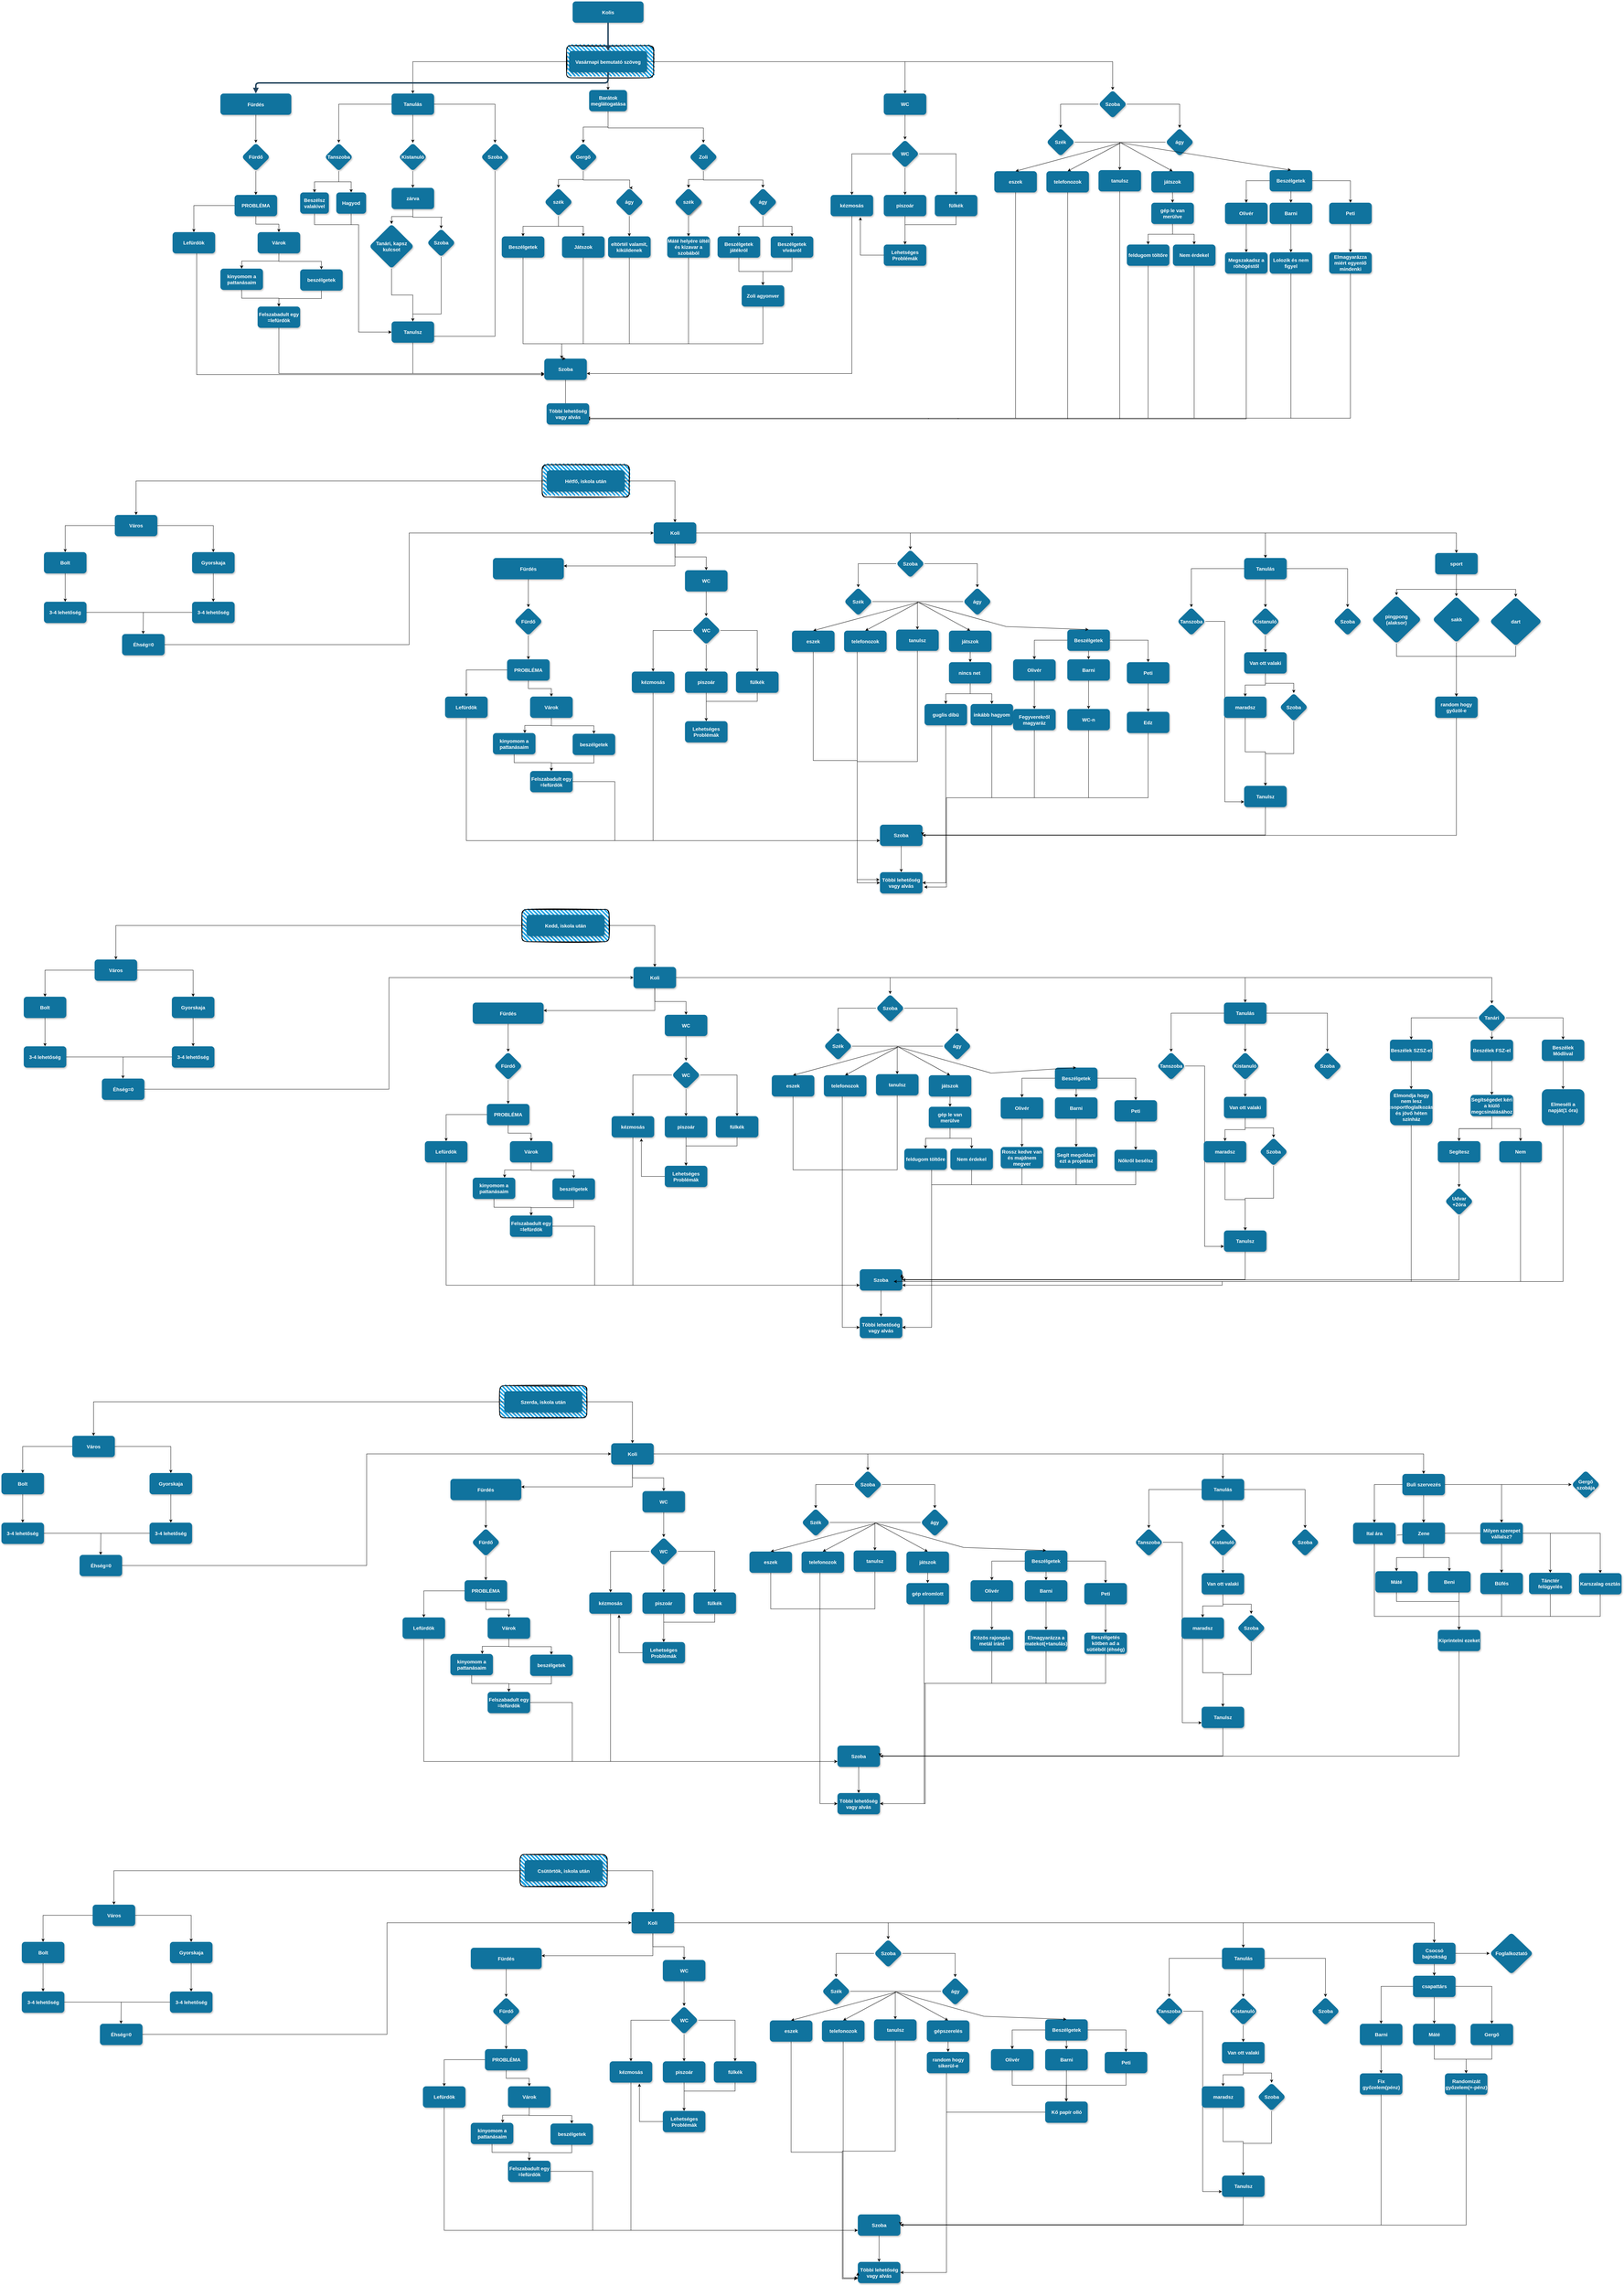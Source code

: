 <mxfile version="22.0.5" type="github">
  <diagram name="Page-1" id="97916047-d0de-89f5-080d-49f4d83e522f">
    <mxGraphModel dx="2514" dy="2966" grid="1" gridSize="21" guides="1" tooltips="1" connect="1" arrows="1" fold="1" page="0" pageScale="1.5" pageWidth="850" pageHeight="1100" background="none" math="0" shadow="0">
      <root>
        <mxCell id="0" />
        <mxCell id="1" parent="0" />
        <mxCell id="IBn8xnxq9UzVSuGG8Kz--33" value="" style="rounded=1;whiteSpace=wrap;html=1;strokeWidth=2;fillWeight=4;hachureGap=8;hachureAngle=45;fillColor=#1ba1e2;sketch=1;" parent="1" vertex="1">
          <mxGeometry x="1883" y="-204.5" width="246" height="91" as="geometry" />
        </mxCell>
        <mxCell id="IBn8xnxq9UzVSuGG8Kz--32" value="" style="rounded=1;whiteSpace=wrap;html=1;strokeWidth=2;fillWeight=4;hachureGap=8;hachureAngle=45;fillColor=#1ba1e2;sketch=1;" parent="1" vertex="1">
          <mxGeometry x="1951.75" y="-1387.5" width="246" height="91" as="geometry" />
        </mxCell>
        <mxCell id="2" value="Kolis" style="rounded=1;fillColor=#10739E;strokeColor=none;shadow=1;gradientColor=none;fontStyle=1;fontColor=#FFFFFF;fontSize=14;" parent="1" vertex="1">
          <mxGeometry x="1969" y="-1512" width="200" height="60" as="geometry" />
        </mxCell>
        <mxCell id="8U4HnvXi1fb4CnehVS-Q-60" value="" style="edgeStyle=orthogonalEdgeStyle;rounded=0;orthogonalLoop=1;jettySize=auto;html=1;" parent="1" source="3" target="8U4HnvXi1fb4CnehVS-Q-59" edge="1">
          <mxGeometry relative="1" as="geometry" />
        </mxCell>
        <mxCell id="8U4HnvXi1fb4CnehVS-Q-62" value="" style="edgeStyle=orthogonalEdgeStyle;rounded=0;orthogonalLoop=1;jettySize=auto;html=1;" parent="1" source="3" target="8U4HnvXi1fb4CnehVS-Q-61" edge="1">
          <mxGeometry relative="1" as="geometry" />
        </mxCell>
        <mxCell id="8U4HnvXi1fb4CnehVS-Q-64" value="" style="edgeStyle=orthogonalEdgeStyle;rounded=0;orthogonalLoop=1;jettySize=auto;html=1;" parent="1" source="3" target="8U4HnvXi1fb4CnehVS-Q-63" edge="1">
          <mxGeometry relative="1" as="geometry" />
        </mxCell>
        <mxCell id="8U4HnvXi1fb4CnehVS-Q-92" value="" style="edgeStyle=orthogonalEdgeStyle;rounded=0;orthogonalLoop=1;jettySize=auto;html=1;" parent="1" source="3" target="8U4HnvXi1fb4CnehVS-Q-91" edge="1">
          <mxGeometry relative="1" as="geometry" />
        </mxCell>
        <mxCell id="8U4HnvXi1fb4CnehVS-Q-67" value="" style="edgeStyle=orthogonalEdgeStyle;rounded=0;orthogonalLoop=1;jettySize=auto;html=1;" parent="1" source="4" target="8U4HnvXi1fb4CnehVS-Q-66" edge="1">
          <mxGeometry relative="1" as="geometry" />
        </mxCell>
        <mxCell id="3" value="Vasárnapi bemutató szöveg" style="rounded=1;fillColor=#10739E;strokeColor=none;shadow=1;gradientColor=none;fontStyle=1;fontColor=#FFFFFF;fontSize=14;" parent="1" vertex="1">
          <mxGeometry x="1959" y="-1372" width="220" height="60" as="geometry" />
        </mxCell>
        <mxCell id="4" value="Fürdés" style="rounded=1;fillColor=#10739E;strokeColor=none;shadow=1;gradientColor=none;fontStyle=1;fontColor=#FFFFFF;fontSize=14;" parent="1" vertex="1">
          <mxGeometry x="975" y="-1252" width="200" height="60" as="geometry" />
        </mxCell>
        <mxCell id="29" value="" style="edgeStyle=elbowEdgeStyle;elbow=vertical;strokeWidth=4;endArrow=block;endFill=1;fontStyle=1;strokeColor=#23445D;" parent="1" source="2" target="3" edge="1">
          <mxGeometry x="22" y="165.5" width="100" height="100" as="geometry">
            <mxPoint x="1319" y="-1452" as="sourcePoint" />
            <mxPoint x="1419" y="-1552" as="targetPoint" />
          </mxGeometry>
        </mxCell>
        <mxCell id="31" value="" style="edgeStyle=elbowEdgeStyle;elbow=vertical;strokeWidth=4;endArrow=block;endFill=1;fontStyle=1;strokeColor=#23445D;" parent="1" source="3" target="4" edge="1">
          <mxGeometry x="22" y="165.5" width="100" height="100" as="geometry">
            <mxPoint x="1319" y="-1452" as="sourcePoint" />
            <mxPoint x="1419" y="-1552" as="targetPoint" />
          </mxGeometry>
        </mxCell>
        <mxCell id="8U4HnvXi1fb4CnehVS-Q-77" value="" style="edgeStyle=orthogonalEdgeStyle;rounded=0;orthogonalLoop=1;jettySize=auto;html=1;" parent="1" source="8U4HnvXi1fb4CnehVS-Q-59" target="8U4HnvXi1fb4CnehVS-Q-76" edge="1">
          <mxGeometry relative="1" as="geometry" />
        </mxCell>
        <mxCell id="8U4HnvXi1fb4CnehVS-Q-79" value="" style="edgeStyle=orthogonalEdgeStyle;rounded=0;orthogonalLoop=1;jettySize=auto;html=1;" parent="1" source="8U4HnvXi1fb4CnehVS-Q-59" target="8U4HnvXi1fb4CnehVS-Q-78" edge="1">
          <mxGeometry relative="1" as="geometry" />
        </mxCell>
        <mxCell id="8U4HnvXi1fb4CnehVS-Q-80" value="" style="edgeStyle=orthogonalEdgeStyle;rounded=0;orthogonalLoop=1;jettySize=auto;html=1;" parent="1" source="8U4HnvXi1fb4CnehVS-Q-59" target="8U4HnvXi1fb4CnehVS-Q-78" edge="1">
          <mxGeometry relative="1" as="geometry" />
        </mxCell>
        <mxCell id="8U4HnvXi1fb4CnehVS-Q-82" value="" style="edgeStyle=orthogonalEdgeStyle;rounded=0;orthogonalLoop=1;jettySize=auto;html=1;" parent="1" source="8U4HnvXi1fb4CnehVS-Q-59" target="8U4HnvXi1fb4CnehVS-Q-81" edge="1">
          <mxGeometry relative="1" as="geometry" />
        </mxCell>
        <mxCell id="8U4HnvXi1fb4CnehVS-Q-59" value="Tanulás" style="whiteSpace=wrap;html=1;fontSize=14;fillColor=#10739E;strokeColor=none;fontColor=#FFFFFF;rounded=1;shadow=1;gradientColor=none;fontStyle=1;" parent="1" vertex="1">
          <mxGeometry x="1458" y="-1252" width="120" height="60" as="geometry" />
        </mxCell>
        <mxCell id="8U4HnvXi1fb4CnehVS-Q-90" value="" style="edgeStyle=orthogonalEdgeStyle;rounded=0;orthogonalLoop=1;jettySize=auto;html=1;" parent="1" source="8U4HnvXi1fb4CnehVS-Q-61" target="8U4HnvXi1fb4CnehVS-Q-89" edge="1">
          <mxGeometry relative="1" as="geometry" />
        </mxCell>
        <mxCell id="8U4HnvXi1fb4CnehVS-Q-61" value="WC" style="rounded=1;whiteSpace=wrap;html=1;fontSize=14;fillColor=#10739E;strokeColor=none;fontColor=#FFFFFF;shadow=1;gradientColor=none;fontStyle=1;" parent="1" vertex="1">
          <mxGeometry x="2847" y="-1252" width="120" height="60" as="geometry" />
        </mxCell>
        <mxCell id="8U4HnvXi1fb4CnehVS-Q-84" value="" style="edgeStyle=orthogonalEdgeStyle;rounded=0;orthogonalLoop=1;jettySize=auto;html=1;" parent="1" source="8U4HnvXi1fb4CnehVS-Q-63" target="8U4HnvXi1fb4CnehVS-Q-83" edge="1">
          <mxGeometry relative="1" as="geometry" />
        </mxCell>
        <mxCell id="8U4HnvXi1fb4CnehVS-Q-85" value="" style="edgeStyle=orthogonalEdgeStyle;rounded=0;orthogonalLoop=1;jettySize=auto;html=1;" parent="1" source="8U4HnvXi1fb4CnehVS-Q-63" target="8U4HnvXi1fb4CnehVS-Q-83" edge="1">
          <mxGeometry relative="1" as="geometry" />
        </mxCell>
        <mxCell id="8U4HnvXi1fb4CnehVS-Q-86" value="" style="edgeStyle=orthogonalEdgeStyle;rounded=0;orthogonalLoop=1;jettySize=auto;html=1;" parent="1" source="8U4HnvXi1fb4CnehVS-Q-63" target="8U4HnvXi1fb4CnehVS-Q-83" edge="1">
          <mxGeometry relative="1" as="geometry" />
        </mxCell>
        <mxCell id="8U4HnvXi1fb4CnehVS-Q-88" value="" style="edgeStyle=orthogonalEdgeStyle;rounded=0;orthogonalLoop=1;jettySize=auto;html=1;" parent="1" source="8U4HnvXi1fb4CnehVS-Q-63" target="8U4HnvXi1fb4CnehVS-Q-87" edge="1">
          <mxGeometry relative="1" as="geometry">
            <Array as="points">
              <mxPoint x="2069" y="-1155" />
              <mxPoint x="2338" y="-1155" />
            </Array>
          </mxGeometry>
        </mxCell>
        <mxCell id="8U4HnvXi1fb4CnehVS-Q-63" value="Barátok meglátogatása" style="whiteSpace=wrap;html=1;fontSize=14;fillColor=#10739E;strokeColor=none;fontColor=#FFFFFF;rounded=1;shadow=1;gradientColor=none;fontStyle=1;" parent="1" vertex="1">
          <mxGeometry x="2015.5" y="-1262" width="107" height="60" as="geometry" />
        </mxCell>
        <mxCell id="8U4HnvXi1fb4CnehVS-Q-94" value="" style="edgeStyle=orthogonalEdgeStyle;rounded=0;orthogonalLoop=1;jettySize=auto;html=1;" parent="1" source="8U4HnvXi1fb4CnehVS-Q-66" target="8U4HnvXi1fb4CnehVS-Q-93" edge="1">
          <mxGeometry relative="1" as="geometry" />
        </mxCell>
        <mxCell id="8U4HnvXi1fb4CnehVS-Q-66" value="Fürdő" style="rhombus;whiteSpace=wrap;html=1;fontSize=14;fillColor=#10739E;strokeColor=none;fontColor=#FFFFFF;rounded=1;shadow=1;gradientColor=none;fontStyle=1;" parent="1" vertex="1">
          <mxGeometry x="1035" y="-1113" width="80" height="80" as="geometry" />
        </mxCell>
        <mxCell id="fAHxTyDC1zf231zhJwNP-42" value="" style="edgeStyle=orthogonalEdgeStyle;rounded=0;orthogonalLoop=1;jettySize=auto;html=1;" parent="1" source="8U4HnvXi1fb4CnehVS-Q-76" target="fAHxTyDC1zf231zhJwNP-41" edge="1">
          <mxGeometry relative="1" as="geometry" />
        </mxCell>
        <mxCell id="fAHxTyDC1zf231zhJwNP-43" value="" style="edgeStyle=orthogonalEdgeStyle;rounded=0;orthogonalLoop=1;jettySize=auto;html=1;" parent="1" source="8U4HnvXi1fb4CnehVS-Q-76" target="fAHxTyDC1zf231zhJwNP-41" edge="1">
          <mxGeometry relative="1" as="geometry" />
        </mxCell>
        <mxCell id="fAHxTyDC1zf231zhJwNP-45" style="edgeStyle=orthogonalEdgeStyle;rounded=0;orthogonalLoop=1;jettySize=auto;html=1;entryX=0.5;entryY=0;entryDx=0;entryDy=0;" parent="1" source="8U4HnvXi1fb4CnehVS-Q-76" target="fAHxTyDC1zf231zhJwNP-44" edge="1">
          <mxGeometry relative="1" as="geometry" />
        </mxCell>
        <mxCell id="8U4HnvXi1fb4CnehVS-Q-76" value="Tanszoba" style="rhombus;whiteSpace=wrap;html=1;fontSize=14;fillColor=#10739E;strokeColor=none;fontColor=#FFFFFF;rounded=1;shadow=1;gradientColor=none;fontStyle=1;" parent="1" vertex="1">
          <mxGeometry x="1269" y="-1113" width="80" height="80" as="geometry" />
        </mxCell>
        <mxCell id="8U4HnvXi1fb4CnehVS-Q-119" value="" style="edgeStyle=orthogonalEdgeStyle;rounded=0;orthogonalLoop=1;jettySize=auto;html=1;" parent="1" source="8U4HnvXi1fb4CnehVS-Q-78" target="8U4HnvXi1fb4CnehVS-Q-118" edge="1">
          <mxGeometry relative="1" as="geometry" />
        </mxCell>
        <mxCell id="8U4HnvXi1fb4CnehVS-Q-78" value="Kistanuló" style="rhombus;whiteSpace=wrap;html=1;fontSize=14;fillColor=#10739E;strokeColor=none;fontColor=#FFFFFF;rounded=1;shadow=1;gradientColor=none;fontStyle=1;" parent="1" vertex="1">
          <mxGeometry x="1478" y="-1113" width="80" height="80" as="geometry" />
        </mxCell>
        <mxCell id="8U4HnvXi1fb4CnehVS-Q-150" style="edgeStyle=orthogonalEdgeStyle;rounded=0;orthogonalLoop=1;jettySize=auto;html=1;entryX=0.5;entryY=0;entryDx=0;entryDy=0;" parent="1" source="8U4HnvXi1fb4CnehVS-Q-81" target="8U4HnvXi1fb4CnehVS-Q-131" edge="1">
          <mxGeometry relative="1" as="geometry">
            <Array as="points">
              <mxPoint x="1750" y="-567" />
              <mxPoint x="1518" y="-567" />
            </Array>
          </mxGeometry>
        </mxCell>
        <mxCell id="8U4HnvXi1fb4CnehVS-Q-81" value="Szoba" style="rhombus;whiteSpace=wrap;html=1;fontSize=14;fillColor=#10739E;strokeColor=none;fontColor=#FFFFFF;rounded=1;shadow=1;gradientColor=none;fontStyle=1;" parent="1" vertex="1">
          <mxGeometry x="1710" y="-1113" width="80" height="80" as="geometry" />
        </mxCell>
        <mxCell id="8U4HnvXi1fb4CnehVS-Q-138" value="" style="edgeStyle=orthogonalEdgeStyle;rounded=0;orthogonalLoop=1;jettySize=auto;html=1;" parent="1" source="8U4HnvXi1fb4CnehVS-Q-83" target="8U4HnvXi1fb4CnehVS-Q-137" edge="1">
          <mxGeometry relative="1" as="geometry" />
        </mxCell>
        <mxCell id="8U4HnvXi1fb4CnehVS-Q-140" value="" style="edgeStyle=orthogonalEdgeStyle;rounded=0;orthogonalLoop=1;jettySize=auto;html=1;entryX=0.5;entryY=0;entryDx=0;entryDy=0;" parent="1" source="8U4HnvXi1fb4CnehVS-Q-83" target="8U4HnvXi1fb4CnehVS-Q-139" edge="1">
          <mxGeometry relative="1" as="geometry">
            <Array as="points">
              <mxPoint x="1999" y="-1008" />
              <mxPoint x="2130" y="-1008" />
              <mxPoint x="2130" y="-986" />
            </Array>
          </mxGeometry>
        </mxCell>
        <mxCell id="8U4HnvXi1fb4CnehVS-Q-83" value="Gergő" style="rhombus;whiteSpace=wrap;html=1;fontSize=14;fillColor=#10739E;strokeColor=none;fontColor=#FFFFFF;rounded=1;shadow=1;gradientColor=none;fontStyle=1;" parent="1" vertex="1">
          <mxGeometry x="1959" y="-1113" width="80" height="80" as="geometry" />
        </mxCell>
        <mxCell id="8U4HnvXi1fb4CnehVS-Q-156" value="" style="edgeStyle=orthogonalEdgeStyle;rounded=0;orthogonalLoop=1;jettySize=auto;html=1;" parent="1" source="8U4HnvXi1fb4CnehVS-Q-87" target="8U4HnvXi1fb4CnehVS-Q-155" edge="1">
          <mxGeometry relative="1" as="geometry" />
        </mxCell>
        <mxCell id="8U4HnvXi1fb4CnehVS-Q-160" value="" style="edgeStyle=orthogonalEdgeStyle;rounded=0;orthogonalLoop=1;jettySize=auto;html=1;" parent="1" source="8U4HnvXi1fb4CnehVS-Q-87" target="8U4HnvXi1fb4CnehVS-Q-155" edge="1">
          <mxGeometry relative="1" as="geometry" />
        </mxCell>
        <mxCell id="8U4HnvXi1fb4CnehVS-Q-167" style="edgeStyle=orthogonalEdgeStyle;rounded=0;orthogonalLoop=1;jettySize=auto;html=1;" parent="1" source="8U4HnvXi1fb4CnehVS-Q-87" target="8U4HnvXi1fb4CnehVS-Q-162" edge="1">
          <mxGeometry relative="1" as="geometry">
            <Array as="points">
              <mxPoint x="2338" y="-1008" />
              <mxPoint x="2506" y="-1008" />
            </Array>
          </mxGeometry>
        </mxCell>
        <mxCell id="8U4HnvXi1fb4CnehVS-Q-87" value="Zoli" style="rhombus;whiteSpace=wrap;html=1;fontSize=14;fillColor=#10739E;strokeColor=none;fontColor=#FFFFFF;rounded=1;shadow=1;gradientColor=none;fontStyle=1;" parent="1" vertex="1">
          <mxGeometry x="2298" y="-1113" width="80" height="80" as="geometry" />
        </mxCell>
        <mxCell id="8U4HnvXi1fb4CnehVS-Q-175" value="" style="edgeStyle=orthogonalEdgeStyle;rounded=0;orthogonalLoop=1;jettySize=auto;html=1;" parent="1" source="8U4HnvXi1fb4CnehVS-Q-89" target="8U4HnvXi1fb4CnehVS-Q-174" edge="1">
          <mxGeometry relative="1" as="geometry" />
        </mxCell>
        <mxCell id="8U4HnvXi1fb4CnehVS-Q-177" value="" style="edgeStyle=orthogonalEdgeStyle;rounded=0;orthogonalLoop=1;jettySize=auto;html=1;" parent="1" source="8U4HnvXi1fb4CnehVS-Q-89" target="8U4HnvXi1fb4CnehVS-Q-176" edge="1">
          <mxGeometry relative="1" as="geometry" />
        </mxCell>
        <mxCell id="8U4HnvXi1fb4CnehVS-Q-185" value="" style="edgeStyle=orthogonalEdgeStyle;rounded=0;orthogonalLoop=1;jettySize=auto;html=1;" parent="1" source="8U4HnvXi1fb4CnehVS-Q-89" target="8U4HnvXi1fb4CnehVS-Q-184" edge="1">
          <mxGeometry relative="1" as="geometry" />
        </mxCell>
        <mxCell id="8U4HnvXi1fb4CnehVS-Q-89" value="WC" style="rhombus;whiteSpace=wrap;html=1;fontSize=14;fillColor=#10739E;strokeColor=none;fontColor=#FFFFFF;rounded=1;shadow=1;gradientColor=none;fontStyle=1;" parent="1" vertex="1">
          <mxGeometry x="2867" y="-1122" width="80" height="80" as="geometry" />
        </mxCell>
        <mxCell id="8U4HnvXi1fb4CnehVS-Q-194" value="" style="edgeStyle=orthogonalEdgeStyle;rounded=0;orthogonalLoop=1;jettySize=auto;html=1;" parent="1" source="8U4HnvXi1fb4CnehVS-Q-91" target="8U4HnvXi1fb4CnehVS-Q-193" edge="1">
          <mxGeometry relative="1" as="geometry" />
        </mxCell>
        <mxCell id="8U4HnvXi1fb4CnehVS-Q-196" value="" style="edgeStyle=orthogonalEdgeStyle;rounded=0;orthogonalLoop=1;jettySize=auto;html=1;" parent="1" source="8U4HnvXi1fb4CnehVS-Q-91" target="8U4HnvXi1fb4CnehVS-Q-195" edge="1">
          <mxGeometry relative="1" as="geometry" />
        </mxCell>
        <mxCell id="8U4HnvXi1fb4CnehVS-Q-91" value="Szoba" style="rhombus;whiteSpace=wrap;html=1;fontSize=14;fillColor=#10739E;strokeColor=none;fontColor=#FFFFFF;rounded=1;shadow=1;gradientColor=none;fontStyle=1;" parent="1" vertex="1">
          <mxGeometry x="3453" y="-1262" width="80" height="80" as="geometry" />
        </mxCell>
        <mxCell id="8U4HnvXi1fb4CnehVS-Q-96" value="" style="edgeStyle=orthogonalEdgeStyle;rounded=0;orthogonalLoop=1;jettySize=auto;html=1;" parent="1" source="8U4HnvXi1fb4CnehVS-Q-93" target="8U4HnvXi1fb4CnehVS-Q-95" edge="1">
          <mxGeometry relative="1" as="geometry" />
        </mxCell>
        <mxCell id="8U4HnvXi1fb4CnehVS-Q-98" value="" style="edgeStyle=orthogonalEdgeStyle;rounded=0;orthogonalLoop=1;jettySize=auto;html=1;" parent="1" source="8U4HnvXi1fb4CnehVS-Q-93" target="8U4HnvXi1fb4CnehVS-Q-97" edge="1">
          <mxGeometry relative="1" as="geometry" />
        </mxCell>
        <mxCell id="8U4HnvXi1fb4CnehVS-Q-93" value="PROBLÉMA" style="whiteSpace=wrap;html=1;fontSize=14;fillColor=#10739E;strokeColor=none;fontColor=#FFFFFF;rounded=1;shadow=1;gradientColor=none;fontStyle=1;" parent="1" vertex="1">
          <mxGeometry x="1015" y="-966" width="120" height="60" as="geometry" />
        </mxCell>
        <mxCell id="8U4HnvXi1fb4CnehVS-Q-115" style="edgeStyle=orthogonalEdgeStyle;rounded=0;orthogonalLoop=1;jettySize=auto;html=1;entryX=0;entryY=0.75;entryDx=0;entryDy=0;" parent="1" target="8U4HnvXi1fb4CnehVS-Q-113" edge="1">
          <mxGeometry relative="1" as="geometry">
            <mxPoint x="908" y="-801.0" as="sourcePoint" />
            <mxPoint x="1790.0" y="-264" as="targetPoint" />
            <Array as="points">
              <mxPoint x="908" y="-459" />
            </Array>
          </mxGeometry>
        </mxCell>
        <mxCell id="8U4HnvXi1fb4CnehVS-Q-95" value="Lefürdök" style="whiteSpace=wrap;html=1;fontSize=14;fillColor=#10739E;strokeColor=none;fontColor=#FFFFFF;rounded=1;shadow=1;gradientColor=none;fontStyle=1;" parent="1" vertex="1">
          <mxGeometry x="840" y="-861" width="120" height="60" as="geometry" />
        </mxCell>
        <mxCell id="8U4HnvXi1fb4CnehVS-Q-102" value="" style="edgeStyle=orthogonalEdgeStyle;rounded=0;orthogonalLoop=1;jettySize=auto;html=1;" parent="1" source="8U4HnvXi1fb4CnehVS-Q-97" target="8U4HnvXi1fb4CnehVS-Q-101" edge="1">
          <mxGeometry relative="1" as="geometry" />
        </mxCell>
        <mxCell id="8U4HnvXi1fb4CnehVS-Q-103" value="" style="edgeStyle=orthogonalEdgeStyle;rounded=0;orthogonalLoop=1;jettySize=auto;html=1;" parent="1" source="8U4HnvXi1fb4CnehVS-Q-97" target="8U4HnvXi1fb4CnehVS-Q-101" edge="1">
          <mxGeometry relative="1" as="geometry" />
        </mxCell>
        <mxCell id="8U4HnvXi1fb4CnehVS-Q-106" style="edgeStyle=orthogonalEdgeStyle;rounded=0;orthogonalLoop=1;jettySize=auto;html=1;entryX=0.5;entryY=0;entryDx=0;entryDy=0;" parent="1" source="8U4HnvXi1fb4CnehVS-Q-97" target="8U4HnvXi1fb4CnehVS-Q-105" edge="1">
          <mxGeometry relative="1" as="geometry" />
        </mxCell>
        <mxCell id="8U4HnvXi1fb4CnehVS-Q-97" value="Várok" style="whiteSpace=wrap;html=1;fontSize=14;fillColor=#10739E;strokeColor=none;fontColor=#FFFFFF;rounded=1;shadow=1;gradientColor=none;fontStyle=1;" parent="1" vertex="1">
          <mxGeometry x="1080" y="-861" width="120" height="60" as="geometry" />
        </mxCell>
        <mxCell id="8U4HnvXi1fb4CnehVS-Q-108" value="" style="edgeStyle=orthogonalEdgeStyle;rounded=0;orthogonalLoop=1;jettySize=auto;html=1;" parent="1" source="8U4HnvXi1fb4CnehVS-Q-105" target="8U4HnvXi1fb4CnehVS-Q-107" edge="1">
          <mxGeometry relative="1" as="geometry" />
        </mxCell>
        <mxCell id="8U4HnvXi1fb4CnehVS-Q-112" style="edgeStyle=orthogonalEdgeStyle;rounded=0;orthogonalLoop=1;jettySize=auto;html=1;" parent="1" source="8U4HnvXi1fb4CnehVS-Q-101" target="8U4HnvXi1fb4CnehVS-Q-107" edge="1">
          <mxGeometry relative="1" as="geometry" />
        </mxCell>
        <mxCell id="8U4HnvXi1fb4CnehVS-Q-101" value="kinyomom a pattanásaim" style="whiteSpace=wrap;html=1;fontSize=14;fillColor=#10739E;strokeColor=none;fontColor=#FFFFFF;rounded=1;shadow=1;gradientColor=none;fontStyle=1;" parent="1" vertex="1">
          <mxGeometry x="975" y="-758" width="120" height="60" as="geometry" />
        </mxCell>
        <mxCell id="8U4HnvXi1fb4CnehVS-Q-109" style="edgeStyle=orthogonalEdgeStyle;rounded=0;orthogonalLoop=1;jettySize=auto;html=1;entryX=0.5;entryY=0;entryDx=0;entryDy=0;" parent="1" source="8U4HnvXi1fb4CnehVS-Q-105" target="8U4HnvXi1fb4CnehVS-Q-107" edge="1">
          <mxGeometry relative="1" as="geometry" />
        </mxCell>
        <mxCell id="8U4HnvXi1fb4CnehVS-Q-114" value="" style="edgeStyle=orthogonalEdgeStyle;rounded=0;orthogonalLoop=1;jettySize=auto;html=1;" parent="1" source="8U4HnvXi1fb4CnehVS-Q-107" target="8U4HnvXi1fb4CnehVS-Q-113" edge="1">
          <mxGeometry relative="1" as="geometry">
            <Array as="points">
              <mxPoint x="1140" y="-462" />
            </Array>
          </mxGeometry>
        </mxCell>
        <mxCell id="8U4HnvXi1fb4CnehVS-Q-107" value="Felszabadult egy =lefürdök" style="whiteSpace=wrap;html=1;fontSize=14;fillColor=#10739E;strokeColor=none;fontColor=#FFFFFF;rounded=1;shadow=1;gradientColor=none;fontStyle=1;" parent="1" vertex="1">
          <mxGeometry x="1080" y="-651" width="120" height="60" as="geometry" />
        </mxCell>
        <mxCell id="8U4HnvXi1fb4CnehVS-Q-105" value="beszélgetek" style="whiteSpace=wrap;html=1;fontSize=14;fillColor=#10739E;strokeColor=none;fontColor=#FFFFFF;rounded=1;shadow=1;gradientColor=none;fontStyle=1;" parent="1" vertex="1">
          <mxGeometry x="1200" y="-756" width="120" height="60" as="geometry" />
        </mxCell>
        <mxCell id="8U4HnvXi1fb4CnehVS-Q-247" value="" style="edgeStyle=orthogonalEdgeStyle;rounded=0;orthogonalLoop=1;jettySize=auto;html=1;" parent="1" source="8U4HnvXi1fb4CnehVS-Q-113" edge="1">
          <mxGeometry relative="1" as="geometry">
            <mxPoint x="1949" y="-364" as="targetPoint" />
          </mxGeometry>
        </mxCell>
        <mxCell id="8U4HnvXi1fb4CnehVS-Q-113" value="Szoba" style="whiteSpace=wrap;html=1;fontSize=14;fillColor=#10739E;strokeColor=none;fontColor=#FFFFFF;rounded=1;shadow=1;gradientColor=none;fontStyle=1;" parent="1" vertex="1">
          <mxGeometry x="1889" y="-504" width="120" height="60" as="geometry" />
        </mxCell>
        <mxCell id="8U4HnvXi1fb4CnehVS-Q-127" value="" style="edgeStyle=orthogonalEdgeStyle;rounded=0;orthogonalLoop=1;jettySize=auto;html=1;" parent="1" source="8U4HnvXi1fb4CnehVS-Q-118" target="8U4HnvXi1fb4CnehVS-Q-126" edge="1">
          <mxGeometry relative="1" as="geometry" />
        </mxCell>
        <mxCell id="8U4HnvXi1fb4CnehVS-Q-128" value="" style="edgeStyle=orthogonalEdgeStyle;rounded=0;orthogonalLoop=1;jettySize=auto;html=1;" parent="1" source="8U4HnvXi1fb4CnehVS-Q-118" target="8U4HnvXi1fb4CnehVS-Q-126" edge="1">
          <mxGeometry relative="1" as="geometry" />
        </mxCell>
        <mxCell id="8U4HnvXi1fb4CnehVS-Q-130" style="edgeStyle=orthogonalEdgeStyle;rounded=0;orthogonalLoop=1;jettySize=auto;html=1;" parent="1" source="8U4HnvXi1fb4CnehVS-Q-118" target="8U4HnvXi1fb4CnehVS-Q-129" edge="1">
          <mxGeometry relative="1" as="geometry">
            <Array as="points">
              <mxPoint x="1602" y="-903" />
              <mxPoint x="1670" y="-903" />
            </Array>
          </mxGeometry>
        </mxCell>
        <mxCell id="8U4HnvXi1fb4CnehVS-Q-118" value="zárva" style="whiteSpace=wrap;html=1;fontSize=14;fillColor=#10739E;strokeColor=none;fontColor=#FFFFFF;rounded=1;shadow=1;gradientColor=none;fontStyle=1;" parent="1" vertex="1">
          <mxGeometry x="1458" y="-986" width="120" height="60" as="geometry" />
        </mxCell>
        <mxCell id="8U4HnvXi1fb4CnehVS-Q-151" style="edgeStyle=orthogonalEdgeStyle;rounded=0;orthogonalLoop=1;jettySize=auto;html=1;entryX=0.5;entryY=0;entryDx=0;entryDy=0;" parent="1" source="8U4HnvXi1fb4CnehVS-Q-126" target="8U4HnvXi1fb4CnehVS-Q-131" edge="1">
          <mxGeometry relative="1" as="geometry" />
        </mxCell>
        <mxCell id="8U4HnvXi1fb4CnehVS-Q-126" value="Tanári, kapsz kulcsot" style="rhombus;whiteSpace=wrap;html=1;fontSize=14;fillColor=#10739E;strokeColor=none;fontColor=#FFFFFF;rounded=1;shadow=1;gradientColor=none;fontStyle=1;" parent="1" vertex="1">
          <mxGeometry x="1395" y="-884" width="126" height="126" as="geometry" />
        </mxCell>
        <mxCell id="8U4HnvXi1fb4CnehVS-Q-152" style="edgeStyle=orthogonalEdgeStyle;rounded=0;orthogonalLoop=1;jettySize=auto;html=1;entryX=0.5;entryY=0;entryDx=0;entryDy=0;" parent="1" source="8U4HnvXi1fb4CnehVS-Q-129" target="8U4HnvXi1fb4CnehVS-Q-131" edge="1">
          <mxGeometry relative="1" as="geometry">
            <Array as="points">
              <mxPoint x="1598" y="-630" />
              <mxPoint x="1518" y="-630" />
            </Array>
          </mxGeometry>
        </mxCell>
        <mxCell id="8U4HnvXi1fb4CnehVS-Q-129" value="Szoba" style="rhombus;whiteSpace=wrap;html=1;fontSize=14;fillColor=#10739E;strokeColor=none;fontColor=#FFFFFF;rounded=1;shadow=1;gradientColor=none;fontStyle=1;" parent="1" vertex="1">
          <mxGeometry x="1558" y="-871" width="80" height="80" as="geometry" />
        </mxCell>
        <mxCell id="8U4HnvXi1fb4CnehVS-Q-154" style="edgeStyle=orthogonalEdgeStyle;rounded=0;orthogonalLoop=1;jettySize=auto;html=1;" parent="1" source="8U4HnvXi1fb4CnehVS-Q-131" target="8U4HnvXi1fb4CnehVS-Q-113" edge="1">
          <mxGeometry relative="1" as="geometry">
            <Array as="points">
              <mxPoint x="1518" y="-462" />
            </Array>
          </mxGeometry>
        </mxCell>
        <mxCell id="8U4HnvXi1fb4CnehVS-Q-131" value="Tanulsz" style="whiteSpace=wrap;html=1;fontSize=14;fillColor=#10739E;strokeColor=none;fontColor=#FFFFFF;rounded=1;shadow=1;gradientColor=none;fontStyle=1;" parent="1" vertex="1">
          <mxGeometry x="1458" y="-609" width="120" height="60" as="geometry" />
        </mxCell>
        <mxCell id="8U4HnvXi1fb4CnehVS-Q-142" value="" style="edgeStyle=orthogonalEdgeStyle;rounded=0;orthogonalLoop=1;jettySize=auto;html=1;" parent="1" source="8U4HnvXi1fb4CnehVS-Q-137" target="8U4HnvXi1fb4CnehVS-Q-141" edge="1">
          <mxGeometry relative="1" as="geometry" />
        </mxCell>
        <mxCell id="8U4HnvXi1fb4CnehVS-Q-144" style="edgeStyle=orthogonalEdgeStyle;rounded=0;orthogonalLoop=1;jettySize=auto;html=1;entryX=0.5;entryY=0;entryDx=0;entryDy=0;" parent="1" source="8U4HnvXi1fb4CnehVS-Q-137" target="8U4HnvXi1fb4CnehVS-Q-143" edge="1">
          <mxGeometry relative="1" as="geometry" />
        </mxCell>
        <mxCell id="8U4HnvXi1fb4CnehVS-Q-137" value="szék" style="rhombus;whiteSpace=wrap;html=1;fontSize=14;fillColor=#10739E;strokeColor=none;fontColor=#FFFFFF;rounded=1;shadow=1;gradientColor=none;fontStyle=1;" parent="1" vertex="1">
          <mxGeometry x="1889" y="-986" width="80" height="80" as="geometry" />
        </mxCell>
        <mxCell id="8U4HnvXi1fb4CnehVS-Q-146" value="" style="edgeStyle=orthogonalEdgeStyle;rounded=0;orthogonalLoop=1;jettySize=auto;html=1;" parent="1" source="8U4HnvXi1fb4CnehVS-Q-139" target="8U4HnvXi1fb4CnehVS-Q-145" edge="1">
          <mxGeometry relative="1" as="geometry" />
        </mxCell>
        <mxCell id="8U4HnvXi1fb4CnehVS-Q-139" value="ágy" style="rhombus;whiteSpace=wrap;html=1;fontSize=14;fillColor=#10739E;strokeColor=none;fontColor=#FFFFFF;rounded=1;shadow=1;gradientColor=none;fontStyle=1;" parent="1" vertex="1">
          <mxGeometry x="2089" y="-986" width="80" height="80" as="geometry" />
        </mxCell>
        <mxCell id="8U4HnvXi1fb4CnehVS-Q-149" style="edgeStyle=orthogonalEdgeStyle;rounded=0;orthogonalLoop=1;jettySize=auto;html=1;entryX=0.5;entryY=0;entryDx=0;entryDy=0;" parent="1" source="8U4HnvXi1fb4CnehVS-Q-141" target="8U4HnvXi1fb4CnehVS-Q-113" edge="1">
          <mxGeometry relative="1" as="geometry">
            <Array as="points">
              <mxPoint x="1829" y="-546" />
              <mxPoint x="1938" y="-546" />
            </Array>
          </mxGeometry>
        </mxCell>
        <mxCell id="8U4HnvXi1fb4CnehVS-Q-141" value="Beszélgetek" style="whiteSpace=wrap;html=1;fontSize=14;fillColor=#10739E;strokeColor=none;fontColor=#FFFFFF;rounded=1;shadow=1;gradientColor=none;fontStyle=1;" parent="1" vertex="1">
          <mxGeometry x="1769" y="-849" width="120" height="60" as="geometry" />
        </mxCell>
        <mxCell id="8U4HnvXi1fb4CnehVS-Q-148" style="edgeStyle=orthogonalEdgeStyle;rounded=0;orthogonalLoop=1;jettySize=auto;html=1;entryX=0.5;entryY=0;entryDx=0;entryDy=0;" parent="1" source="8U4HnvXi1fb4CnehVS-Q-143" target="8U4HnvXi1fb4CnehVS-Q-113" edge="1">
          <mxGeometry relative="1" as="geometry">
            <Array as="points">
              <mxPoint x="1999" y="-546" />
              <mxPoint x="1938" y="-546" />
            </Array>
          </mxGeometry>
        </mxCell>
        <mxCell id="8U4HnvXi1fb4CnehVS-Q-143" value="Játszok" style="whiteSpace=wrap;html=1;fontSize=14;fillColor=#10739E;strokeColor=none;fontColor=#FFFFFF;rounded=1;shadow=1;gradientColor=none;fontStyle=1;" parent="1" vertex="1">
          <mxGeometry x="1939" y="-849" width="120" height="60" as="geometry" />
        </mxCell>
        <mxCell id="8U4HnvXi1fb4CnehVS-Q-147" style="edgeStyle=orthogonalEdgeStyle;rounded=0;orthogonalLoop=1;jettySize=auto;html=1;" parent="1" source="8U4HnvXi1fb4CnehVS-Q-145" target="8U4HnvXi1fb4CnehVS-Q-113" edge="1">
          <mxGeometry relative="1" as="geometry">
            <Array as="points">
              <mxPoint x="2129" y="-546" />
              <mxPoint x="1938" y="-546" />
            </Array>
          </mxGeometry>
        </mxCell>
        <mxCell id="8U4HnvXi1fb4CnehVS-Q-145" value="eltörtél valamit, kiküldenek" style="whiteSpace=wrap;html=1;fontSize=14;fillColor=#10739E;strokeColor=none;fontColor=#FFFFFF;rounded=1;shadow=1;gradientColor=none;fontStyle=1;" parent="1" vertex="1">
          <mxGeometry x="2069" y="-849" width="120" height="60" as="geometry" />
        </mxCell>
        <mxCell id="8U4HnvXi1fb4CnehVS-Q-158" value="" style="edgeStyle=orthogonalEdgeStyle;rounded=0;orthogonalLoop=1;jettySize=auto;html=1;" parent="1" source="8U4HnvXi1fb4CnehVS-Q-155" target="8U4HnvXi1fb4CnehVS-Q-157" edge="1">
          <mxGeometry relative="1" as="geometry" />
        </mxCell>
        <mxCell id="8U4HnvXi1fb4CnehVS-Q-155" value="szék" style="rhombus;whiteSpace=wrap;html=1;fontSize=14;fillColor=#10739E;strokeColor=none;fontColor=#FFFFFF;rounded=1;shadow=1;gradientColor=none;fontStyle=1;" parent="1" vertex="1">
          <mxGeometry x="2256" y="-986" width="80" height="80" as="geometry" />
        </mxCell>
        <mxCell id="8U4HnvXi1fb4CnehVS-Q-159" style="edgeStyle=orthogonalEdgeStyle;rounded=0;orthogonalLoop=1;jettySize=auto;html=1;entryX=0.5;entryY=0;entryDx=0;entryDy=0;" parent="1" source="8U4HnvXi1fb4CnehVS-Q-157" target="8U4HnvXi1fb4CnehVS-Q-113" edge="1">
          <mxGeometry relative="1" as="geometry">
            <Array as="points">
              <mxPoint x="2296" y="-546" />
              <mxPoint x="1938" y="-546" />
            </Array>
          </mxGeometry>
        </mxCell>
        <mxCell id="8U4HnvXi1fb4CnehVS-Q-157" value="Máté helyére ültél és kizavar a szobából" style="whiteSpace=wrap;html=1;fontSize=14;fillColor=#10739E;strokeColor=none;fontColor=#FFFFFF;rounded=1;shadow=1;gradientColor=none;fontStyle=1;" parent="1" vertex="1">
          <mxGeometry x="2236" y="-849" width="120" height="60" as="geometry" />
        </mxCell>
        <mxCell id="8U4HnvXi1fb4CnehVS-Q-161" value="szék" style="rhombus;whiteSpace=wrap;html=1;fontSize=14;fillColor=#10739E;strokeColor=none;fontColor=#FFFFFF;rounded=1;shadow=1;gradientColor=none;fontStyle=1;" parent="1" vertex="1">
          <mxGeometry x="2256" y="-986" width="80" height="80" as="geometry" />
        </mxCell>
        <mxCell id="8U4HnvXi1fb4CnehVS-Q-166" value="" style="edgeStyle=orthogonalEdgeStyle;rounded=0;orthogonalLoop=1;jettySize=auto;html=1;" parent="1" source="8U4HnvXi1fb4CnehVS-Q-162" target="8U4HnvXi1fb4CnehVS-Q-165" edge="1">
          <mxGeometry relative="1" as="geometry" />
        </mxCell>
        <mxCell id="8U4HnvXi1fb4CnehVS-Q-169" value="" style="edgeStyle=orthogonalEdgeStyle;rounded=0;orthogonalLoop=1;jettySize=auto;html=1;exitX=0.5;exitY=1;exitDx=0;exitDy=0;" parent="1" source="8U4HnvXi1fb4CnehVS-Q-162" target="8U4HnvXi1fb4CnehVS-Q-168" edge="1">
          <mxGeometry relative="1" as="geometry">
            <mxPoint x="2536.0" y="-945.0" as="sourcePoint" />
          </mxGeometry>
        </mxCell>
        <mxCell id="8U4HnvXi1fb4CnehVS-Q-162" value="ágy" style="rhombus;whiteSpace=wrap;html=1;fontSize=14;fillColor=#10739E;strokeColor=none;fontColor=#FFFFFF;rounded=1;shadow=1;gradientColor=none;fontStyle=1;" parent="1" vertex="1">
          <mxGeometry x="2466" y="-986" width="80" height="80" as="geometry" />
        </mxCell>
        <mxCell id="8U4HnvXi1fb4CnehVS-Q-172" style="edgeStyle=orthogonalEdgeStyle;rounded=0;orthogonalLoop=1;jettySize=auto;html=1;entryX=0.5;entryY=0;entryDx=0;entryDy=0;" parent="1" source="8U4HnvXi1fb4CnehVS-Q-165" target="8U4HnvXi1fb4CnehVS-Q-170" edge="1">
          <mxGeometry relative="1" as="geometry" />
        </mxCell>
        <mxCell id="8U4HnvXi1fb4CnehVS-Q-165" value="Beszélgetek játékról" style="whiteSpace=wrap;html=1;fontSize=14;fillColor=#10739E;strokeColor=none;fontColor=#FFFFFF;rounded=1;shadow=1;gradientColor=none;fontStyle=1;" parent="1" vertex="1">
          <mxGeometry x="2378" y="-849" width="120" height="60" as="geometry" />
        </mxCell>
        <mxCell id="8U4HnvXi1fb4CnehVS-Q-171" value="" style="edgeStyle=orthogonalEdgeStyle;rounded=0;orthogonalLoop=1;jettySize=auto;html=1;" parent="1" source="8U4HnvXi1fb4CnehVS-Q-168" target="8U4HnvXi1fb4CnehVS-Q-170" edge="1">
          <mxGeometry relative="1" as="geometry" />
        </mxCell>
        <mxCell id="8U4HnvXi1fb4CnehVS-Q-168" value="Beszélgetek vívásról" style="whiteSpace=wrap;html=1;fontSize=14;fillColor=#10739E;strokeColor=none;fontColor=#FFFFFF;rounded=1;shadow=1;gradientColor=none;fontStyle=1;" parent="1" vertex="1">
          <mxGeometry x="2528" y="-849" width="120" height="60" as="geometry" />
        </mxCell>
        <mxCell id="8U4HnvXi1fb4CnehVS-Q-173" style="edgeStyle=orthogonalEdgeStyle;rounded=0;orthogonalLoop=1;jettySize=auto;html=1;entryX=0.5;entryY=0;entryDx=0;entryDy=0;" parent="1" source="8U4HnvXi1fb4CnehVS-Q-170" target="8U4HnvXi1fb4CnehVS-Q-113" edge="1">
          <mxGeometry relative="1" as="geometry">
            <Array as="points">
              <mxPoint x="2506" y="-546" />
              <mxPoint x="1938" y="-546" />
            </Array>
          </mxGeometry>
        </mxCell>
        <mxCell id="8U4HnvXi1fb4CnehVS-Q-170" value="Zoli agyonver" style="whiteSpace=wrap;html=1;fontSize=14;fillColor=#10739E;strokeColor=none;fontColor=#FFFFFF;rounded=1;shadow=1;gradientColor=none;fontStyle=1;" parent="1" vertex="1">
          <mxGeometry x="2446" y="-711" width="120" height="60" as="geometry" />
        </mxCell>
        <mxCell id="8U4HnvXi1fb4CnehVS-Q-190" style="edgeStyle=orthogonalEdgeStyle;rounded=0;orthogonalLoop=1;jettySize=auto;html=1;" parent="1" source="8U4HnvXi1fb4CnehVS-Q-174" target="8U4HnvXi1fb4CnehVS-Q-113" edge="1">
          <mxGeometry relative="1" as="geometry">
            <Array as="points">
              <mxPoint x="2757" y="-462" />
            </Array>
          </mxGeometry>
        </mxCell>
        <mxCell id="8U4HnvXi1fb4CnehVS-Q-174" value="kézmosás" style="whiteSpace=wrap;html=1;fontSize=14;fillColor=#10739E;strokeColor=none;fontColor=#FFFFFF;rounded=1;shadow=1;gradientColor=none;fontStyle=1;" parent="1" vertex="1">
          <mxGeometry x="2697" y="-966" width="120" height="60" as="geometry" />
        </mxCell>
        <mxCell id="8U4HnvXi1fb4CnehVS-Q-179" value="" style="edgeStyle=orthogonalEdgeStyle;rounded=0;orthogonalLoop=1;jettySize=auto;html=1;" parent="1" source="8U4HnvXi1fb4CnehVS-Q-176" target="8U4HnvXi1fb4CnehVS-Q-178" edge="1">
          <mxGeometry relative="1" as="geometry" />
        </mxCell>
        <mxCell id="8U4HnvXi1fb4CnehVS-Q-176" value="piszoár" style="whiteSpace=wrap;html=1;fontSize=14;fillColor=#10739E;strokeColor=none;fontColor=#FFFFFF;rounded=1;shadow=1;gradientColor=none;fontStyle=1;" parent="1" vertex="1">
          <mxGeometry x="2847" y="-966" width="120" height="60" as="geometry" />
        </mxCell>
        <mxCell id="8U4HnvXi1fb4CnehVS-Q-189" style="edgeStyle=orthogonalEdgeStyle;rounded=0;orthogonalLoop=1;jettySize=auto;html=1;" parent="1" source="8U4HnvXi1fb4CnehVS-Q-178" edge="1">
          <mxGeometry relative="1" as="geometry">
            <mxPoint x="2781" y="-903" as="targetPoint" />
            <Array as="points">
              <mxPoint x="2781" y="-796" />
            </Array>
          </mxGeometry>
        </mxCell>
        <mxCell id="8U4HnvXi1fb4CnehVS-Q-178" value="Lehetséges Problémák" style="whiteSpace=wrap;html=1;fontSize=14;fillColor=#10739E;strokeColor=none;fontColor=#FFFFFF;rounded=1;shadow=1;gradientColor=none;fontStyle=1;" parent="1" vertex="1">
          <mxGeometry x="2847" y="-826" width="120" height="60" as="geometry" />
        </mxCell>
        <mxCell id="8U4HnvXi1fb4CnehVS-Q-188" style="edgeStyle=orthogonalEdgeStyle;rounded=0;orthogonalLoop=1;jettySize=auto;html=1;entryX=0.5;entryY=0;entryDx=0;entryDy=0;" parent="1" source="8U4HnvXi1fb4CnehVS-Q-184" target="8U4HnvXi1fb4CnehVS-Q-178" edge="1">
          <mxGeometry relative="1" as="geometry">
            <Array as="points">
              <mxPoint x="3051" y="-882" />
              <mxPoint x="2907" y="-882" />
            </Array>
          </mxGeometry>
        </mxCell>
        <mxCell id="8U4HnvXi1fb4CnehVS-Q-184" value="fülkék" style="whiteSpace=wrap;html=1;fontSize=14;fillColor=#10739E;strokeColor=none;fontColor=#FFFFFF;rounded=1;shadow=1;gradientColor=none;fontStyle=1;" parent="1" vertex="1">
          <mxGeometry x="2991" y="-966" width="120" height="60" as="geometry" />
        </mxCell>
        <mxCell id="8U4HnvXi1fb4CnehVS-Q-211" value="" style="edgeStyle=orthogonalEdgeStyle;rounded=0;orthogonalLoop=1;jettySize=auto;html=1;" parent="1" source="8U4HnvXi1fb4CnehVS-Q-193" target="8U4HnvXi1fb4CnehVS-Q-210" edge="1">
          <mxGeometry relative="1" as="geometry" />
        </mxCell>
        <mxCell id="8U4HnvXi1fb4CnehVS-Q-193" value="Szék" style="rhombus;whiteSpace=wrap;html=1;fontSize=14;fillColor=#10739E;strokeColor=none;fontColor=#FFFFFF;rounded=1;shadow=1;gradientColor=none;fontStyle=1;" parent="1" vertex="1">
          <mxGeometry x="3306" y="-1155" width="80" height="80" as="geometry" />
        </mxCell>
        <mxCell id="8U4HnvXi1fb4CnehVS-Q-195" value="ágy" style="rhombus;whiteSpace=wrap;html=1;fontSize=14;fillColor=#10739E;strokeColor=none;fontColor=#FFFFFF;rounded=1;shadow=1;gradientColor=none;fontStyle=1;" parent="1" vertex="1">
          <mxGeometry x="3642" y="-1155" width="80" height="80" as="geometry" />
        </mxCell>
        <mxCell id="8U4HnvXi1fb4CnehVS-Q-209" value="" style="endArrow=none;html=1;rounded=0;entryX=0;entryY=0.5;entryDx=0;entryDy=0;exitX=1;exitY=0.5;exitDx=0;exitDy=0;" parent="1" source="8U4HnvXi1fb4CnehVS-Q-193" target="8U4HnvXi1fb4CnehVS-Q-195" edge="1">
          <mxGeometry width="50" height="50" relative="1" as="geometry">
            <mxPoint x="3306" y="-1189" as="sourcePoint" />
            <mxPoint x="3356" y="-1239" as="targetPoint" />
            <Array as="points">
              <mxPoint x="3516" y="-1115" />
            </Array>
          </mxGeometry>
        </mxCell>
        <mxCell id="8U4HnvXi1fb4CnehVS-Q-250" style="edgeStyle=orthogonalEdgeStyle;rounded=0;orthogonalLoop=1;jettySize=auto;html=1;" parent="1" source="8U4HnvXi1fb4CnehVS-Q-210" edge="1">
          <mxGeometry relative="1" as="geometry">
            <mxPoint x="2009" y="-334" as="targetPoint" />
            <Array as="points">
              <mxPoint x="3513" y="-334" />
            </Array>
          </mxGeometry>
        </mxCell>
        <mxCell id="8U4HnvXi1fb4CnehVS-Q-210" value="tanulsz" style="whiteSpace=wrap;html=1;fontSize=14;fillColor=#10739E;strokeColor=none;fontColor=#FFFFFF;rounded=1;shadow=1;gradientColor=none;fontStyle=1;" parent="1" vertex="1">
          <mxGeometry x="3453" y="-1036" width="120" height="60" as="geometry" />
        </mxCell>
        <mxCell id="8U4HnvXi1fb4CnehVS-Q-215" value="" style="edgeStyle=orthogonalEdgeStyle;rounded=0;orthogonalLoop=1;jettySize=auto;html=1;" parent="1" source="8U4HnvXi1fb4CnehVS-Q-212" target="8U4HnvXi1fb4CnehVS-Q-214" edge="1">
          <mxGeometry relative="1" as="geometry" />
        </mxCell>
        <mxCell id="8U4HnvXi1fb4CnehVS-Q-212" value="játszok" style="whiteSpace=wrap;html=1;fontSize=14;fillColor=#10739E;strokeColor=none;fontColor=#FFFFFF;rounded=1;shadow=1;gradientColor=none;fontStyle=1;" parent="1" vertex="1">
          <mxGeometry x="3602" y="-1033" width="120" height="60" as="geometry" />
        </mxCell>
        <mxCell id="8U4HnvXi1fb4CnehVS-Q-213" value="" style="endArrow=classic;html=1;rounded=0;entryX=0.5;entryY=0;entryDx=0;entryDy=0;" parent="1" target="8U4HnvXi1fb4CnehVS-Q-212" edge="1">
          <mxGeometry width="50" height="50" relative="1" as="geometry">
            <mxPoint x="3516" y="-1113" as="sourcePoint" />
            <mxPoint x="3398" y="-1029" as="targetPoint" />
          </mxGeometry>
        </mxCell>
        <mxCell id="8U4HnvXi1fb4CnehVS-Q-217" value="" style="edgeStyle=orthogonalEdgeStyle;rounded=0;orthogonalLoop=1;jettySize=auto;html=1;" parent="1" source="8U4HnvXi1fb4CnehVS-Q-214" target="8U4HnvXi1fb4CnehVS-Q-216" edge="1">
          <mxGeometry relative="1" as="geometry" />
        </mxCell>
        <mxCell id="8U4HnvXi1fb4CnehVS-Q-218" value="" style="edgeStyle=orthogonalEdgeStyle;rounded=0;orthogonalLoop=1;jettySize=auto;html=1;" parent="1" source="8U4HnvXi1fb4CnehVS-Q-214" target="8U4HnvXi1fb4CnehVS-Q-216" edge="1">
          <mxGeometry relative="1" as="geometry" />
        </mxCell>
        <mxCell id="8U4HnvXi1fb4CnehVS-Q-221" style="edgeStyle=orthogonalEdgeStyle;rounded=0;orthogonalLoop=1;jettySize=auto;html=1;" parent="1" source="8U4HnvXi1fb4CnehVS-Q-214" target="8U4HnvXi1fb4CnehVS-Q-220" edge="1">
          <mxGeometry relative="1" as="geometry" />
        </mxCell>
        <mxCell id="8U4HnvXi1fb4CnehVS-Q-214" value="gép le van merülve" style="whiteSpace=wrap;html=1;fontSize=14;fillColor=#10739E;strokeColor=none;fontColor=#FFFFFF;rounded=1;shadow=1;gradientColor=none;fontStyle=1;" parent="1" vertex="1">
          <mxGeometry x="3602" y="-944" width="120" height="60" as="geometry" />
        </mxCell>
        <mxCell id="8U4HnvXi1fb4CnehVS-Q-251" style="edgeStyle=orthogonalEdgeStyle;rounded=0;orthogonalLoop=1;jettySize=auto;html=1;" parent="1" source="8U4HnvXi1fb4CnehVS-Q-216" edge="1">
          <mxGeometry relative="1" as="geometry">
            <mxPoint x="2009" y="-336.0" as="targetPoint" />
            <Array as="points">
              <mxPoint x="3593" y="-336" />
            </Array>
          </mxGeometry>
        </mxCell>
        <mxCell id="8U4HnvXi1fb4CnehVS-Q-216" value="feldugom töltőre" style="whiteSpace=wrap;html=1;fontSize=14;fillColor=#10739E;strokeColor=none;fontColor=#FFFFFF;rounded=1;shadow=1;gradientColor=none;fontStyle=1;" parent="1" vertex="1">
          <mxGeometry x="3533" y="-826" width="120" height="60" as="geometry" />
        </mxCell>
        <mxCell id="8U4HnvXi1fb4CnehVS-Q-252" style="edgeStyle=orthogonalEdgeStyle;rounded=0;orthogonalLoop=1;jettySize=auto;html=1;" parent="1" source="8U4HnvXi1fb4CnehVS-Q-220" edge="1">
          <mxGeometry relative="1" as="geometry">
            <mxPoint x="2009" y="-336.0" as="targetPoint" />
            <Array as="points">
              <mxPoint x="3723" y="-336" />
            </Array>
          </mxGeometry>
        </mxCell>
        <mxCell id="8U4HnvXi1fb4CnehVS-Q-220" value="Nem érdekel" style="whiteSpace=wrap;html=1;fontSize=14;fillColor=#10739E;strokeColor=none;fontColor=#FFFFFF;rounded=1;shadow=1;gradientColor=none;fontStyle=1;" parent="1" vertex="1">
          <mxGeometry x="3663" y="-826" width="120" height="60" as="geometry" />
        </mxCell>
        <mxCell id="8U4HnvXi1fb4CnehVS-Q-249" style="edgeStyle=orthogonalEdgeStyle;rounded=0;orthogonalLoop=1;jettySize=auto;html=1;" parent="1" source="8U4HnvXi1fb4CnehVS-Q-222" edge="1">
          <mxGeometry relative="1" as="geometry">
            <mxPoint x="2009" y="-334" as="targetPoint" />
            <Array as="points">
              <mxPoint x="3366" y="-334" />
            </Array>
          </mxGeometry>
        </mxCell>
        <mxCell id="8U4HnvXi1fb4CnehVS-Q-222" value="telefonozok" style="whiteSpace=wrap;html=1;fontSize=14;fillColor=#10739E;strokeColor=none;fontColor=#FFFFFF;rounded=1;shadow=1;gradientColor=none;fontStyle=1;" parent="1" vertex="1">
          <mxGeometry x="3306" y="-1033" width="120" height="60" as="geometry" />
        </mxCell>
        <mxCell id="8U4HnvXi1fb4CnehVS-Q-223" value="" style="endArrow=classic;html=1;rounded=0;entryX=0.5;entryY=0;entryDx=0;entryDy=0;" parent="1" target="8U4HnvXi1fb4CnehVS-Q-222" edge="1">
          <mxGeometry width="50" height="50" relative="1" as="geometry">
            <mxPoint x="3516" y="-1113" as="sourcePoint" />
            <mxPoint x="3545" y="-966" as="targetPoint" />
          </mxGeometry>
        </mxCell>
        <mxCell id="8U4HnvXi1fb4CnehVS-Q-248" style="edgeStyle=orthogonalEdgeStyle;rounded=0;orthogonalLoop=1;jettySize=auto;html=1;" parent="1" source="8U4HnvXi1fb4CnehVS-Q-224" edge="1">
          <mxGeometry relative="1" as="geometry">
            <mxPoint x="2009" y="-336.0" as="targetPoint" />
            <Array as="points">
              <mxPoint x="3219" y="-336" />
            </Array>
          </mxGeometry>
        </mxCell>
        <mxCell id="8U4HnvXi1fb4CnehVS-Q-224" value="eszek" style="whiteSpace=wrap;html=1;fontSize=14;fillColor=#10739E;strokeColor=none;fontColor=#FFFFFF;rounded=1;shadow=1;gradientColor=none;fontStyle=1;" parent="1" vertex="1">
          <mxGeometry x="3159" y="-1033" width="120" height="60" as="geometry" />
        </mxCell>
        <mxCell id="8U4HnvXi1fb4CnehVS-Q-225" value="" style="endArrow=classic;html=1;rounded=0;entryX=0.5;entryY=0;entryDx=0;entryDy=0;" parent="1" target="8U4HnvXi1fb4CnehVS-Q-224" edge="1">
          <mxGeometry width="50" height="50" relative="1" as="geometry">
            <mxPoint x="3516" y="-1113" as="sourcePoint" />
            <mxPoint x="3545" y="-966" as="targetPoint" />
          </mxGeometry>
        </mxCell>
        <mxCell id="8U4HnvXi1fb4CnehVS-Q-229" value="" style="edgeStyle=orthogonalEdgeStyle;rounded=0;orthogonalLoop=1;jettySize=auto;html=1;" parent="1" source="8U4HnvXi1fb4CnehVS-Q-226" target="8U4HnvXi1fb4CnehVS-Q-228" edge="1">
          <mxGeometry relative="1" as="geometry" />
        </mxCell>
        <mxCell id="8U4HnvXi1fb4CnehVS-Q-233" value="" style="edgeStyle=orthogonalEdgeStyle;rounded=0;orthogonalLoop=1;jettySize=auto;html=1;" parent="1" source="8U4HnvXi1fb4CnehVS-Q-226" target="8U4HnvXi1fb4CnehVS-Q-228" edge="1">
          <mxGeometry relative="1" as="geometry" />
        </mxCell>
        <mxCell id="8U4HnvXi1fb4CnehVS-Q-234" value="" style="edgeStyle=orthogonalEdgeStyle;rounded=0;orthogonalLoop=1;jettySize=auto;html=1;" parent="1" source="8U4HnvXi1fb4CnehVS-Q-226" target="8U4HnvXi1fb4CnehVS-Q-228" edge="1">
          <mxGeometry relative="1" as="geometry" />
        </mxCell>
        <mxCell id="8U4HnvXi1fb4CnehVS-Q-236" style="edgeStyle=orthogonalEdgeStyle;rounded=0;orthogonalLoop=1;jettySize=auto;html=1;entryX=0.5;entryY=0;entryDx=0;entryDy=0;" parent="1" source="8U4HnvXi1fb4CnehVS-Q-226" target="8U4HnvXi1fb4CnehVS-Q-235" edge="1">
          <mxGeometry relative="1" as="geometry" />
        </mxCell>
        <mxCell id="8U4HnvXi1fb4CnehVS-Q-240" value="" style="edgeStyle=orthogonalEdgeStyle;rounded=0;orthogonalLoop=1;jettySize=auto;html=1;" parent="1" source="8U4HnvXi1fb4CnehVS-Q-226" target="8U4HnvXi1fb4CnehVS-Q-239" edge="1">
          <mxGeometry relative="1" as="geometry" />
        </mxCell>
        <mxCell id="8U4HnvXi1fb4CnehVS-Q-226" value="Beszélgetek" style="whiteSpace=wrap;html=1;fontSize=14;fillColor=#10739E;strokeColor=none;fontColor=#FFFFFF;rounded=1;shadow=1;gradientColor=none;fontStyle=1;" parent="1" vertex="1">
          <mxGeometry x="3936" y="-1036" width="120" height="60" as="geometry" />
        </mxCell>
        <mxCell id="8U4HnvXi1fb4CnehVS-Q-227" value="" style="endArrow=classic;html=1;rounded=0;entryX=0.5;entryY=0;entryDx=0;entryDy=0;" parent="1" target="8U4HnvXi1fb4CnehVS-Q-226" edge="1">
          <mxGeometry width="50" height="50" relative="1" as="geometry">
            <mxPoint x="3516" y="-1113" as="sourcePoint" />
            <mxPoint x="3566" y="-903" as="targetPoint" />
          </mxGeometry>
        </mxCell>
        <mxCell id="8U4HnvXi1fb4CnehVS-Q-231" value="" style="edgeStyle=orthogonalEdgeStyle;rounded=0;orthogonalLoop=1;jettySize=auto;html=1;" parent="1" source="8U4HnvXi1fb4CnehVS-Q-228" target="8U4HnvXi1fb4CnehVS-Q-230" edge="1">
          <mxGeometry relative="1" as="geometry" />
        </mxCell>
        <mxCell id="8U4HnvXi1fb4CnehVS-Q-228" value="Olivér" style="whiteSpace=wrap;html=1;fontSize=14;fillColor=#10739E;strokeColor=none;fontColor=#FFFFFF;rounded=1;shadow=1;gradientColor=none;fontStyle=1;" parent="1" vertex="1">
          <mxGeometry x="3810" y="-944" width="120" height="60" as="geometry" />
        </mxCell>
        <mxCell id="8U4HnvXi1fb4CnehVS-Q-253" style="edgeStyle=orthogonalEdgeStyle;rounded=0;orthogonalLoop=1;jettySize=auto;html=1;entryX=1;entryY=0.5;entryDx=0;entryDy=0;" parent="1" source="8U4HnvXi1fb4CnehVS-Q-230" edge="1">
          <mxGeometry relative="1" as="geometry">
            <mxPoint x="2009" y="-334" as="targetPoint" />
            <Array as="points">
              <mxPoint x="3870" y="-334" />
            </Array>
          </mxGeometry>
        </mxCell>
        <mxCell id="8U4HnvXi1fb4CnehVS-Q-230" value="Megszakadsz a röhögéstől" style="rounded=1;whiteSpace=wrap;html=1;fontSize=14;fillColor=#10739E;strokeColor=none;fontColor=#FFFFFF;shadow=1;gradientColor=none;fontStyle=1;" parent="1" vertex="1">
          <mxGeometry x="3810" y="-804" width="120" height="60" as="geometry" />
        </mxCell>
        <mxCell id="8U4HnvXi1fb4CnehVS-Q-238" value="" style="edgeStyle=orthogonalEdgeStyle;rounded=0;orthogonalLoop=1;jettySize=auto;html=1;" parent="1" source="8U4HnvXi1fb4CnehVS-Q-235" target="8U4HnvXi1fb4CnehVS-Q-237" edge="1">
          <mxGeometry relative="1" as="geometry" />
        </mxCell>
        <mxCell id="8U4HnvXi1fb4CnehVS-Q-235" value="Barni" style="whiteSpace=wrap;html=1;fontSize=14;fillColor=#10739E;strokeColor=none;fontColor=#FFFFFF;rounded=1;shadow=1;gradientColor=none;fontStyle=1;" parent="1" vertex="1">
          <mxGeometry x="3936" y="-944" width="120" height="60" as="geometry" />
        </mxCell>
        <mxCell id="8U4HnvXi1fb4CnehVS-Q-254" style="edgeStyle=orthogonalEdgeStyle;rounded=0;orthogonalLoop=1;jettySize=auto;html=1;entryX=1;entryY=0.5;entryDx=0;entryDy=0;" parent="1" source="8U4HnvXi1fb4CnehVS-Q-237" edge="1">
          <mxGeometry relative="1" as="geometry">
            <mxPoint x="2009" y="-334" as="targetPoint" />
            <Array as="points">
              <mxPoint x="3996" y="-336" />
              <mxPoint x="2973" y="-336" />
              <mxPoint x="2973" y="-334" />
            </Array>
          </mxGeometry>
        </mxCell>
        <mxCell id="8U4HnvXi1fb4CnehVS-Q-237" value="Lolozik és nem figyel" style="whiteSpace=wrap;html=1;fontSize=14;fillColor=#10739E;strokeColor=none;fontColor=#FFFFFF;rounded=1;shadow=1;gradientColor=none;fontStyle=1;" parent="1" vertex="1">
          <mxGeometry x="3936" y="-804" width="120" height="60" as="geometry" />
        </mxCell>
        <mxCell id="8U4HnvXi1fb4CnehVS-Q-242" value="" style="edgeStyle=orthogonalEdgeStyle;rounded=0;orthogonalLoop=1;jettySize=auto;html=1;" parent="1" source="8U4HnvXi1fb4CnehVS-Q-239" target="8U4HnvXi1fb4CnehVS-Q-241" edge="1">
          <mxGeometry relative="1" as="geometry" />
        </mxCell>
        <mxCell id="8U4HnvXi1fb4CnehVS-Q-239" value="Peti" style="whiteSpace=wrap;html=1;fontSize=14;fillColor=#10739E;strokeColor=none;fontColor=#FFFFFF;rounded=1;shadow=1;gradientColor=none;fontStyle=1;" parent="1" vertex="1">
          <mxGeometry x="4104" y="-944" width="120" height="60" as="geometry" />
        </mxCell>
        <mxCell id="8U4HnvXi1fb4CnehVS-Q-255" style="edgeStyle=orthogonalEdgeStyle;rounded=0;orthogonalLoop=1;jettySize=auto;html=1;entryX=1;entryY=0.5;entryDx=0;entryDy=0;" parent="1" source="8U4HnvXi1fb4CnehVS-Q-241" edge="1">
          <mxGeometry relative="1" as="geometry">
            <mxPoint x="2009" y="-334" as="targetPoint" />
            <Array as="points">
              <mxPoint x="4164" y="-336" />
              <mxPoint x="3057" y="-336" />
              <mxPoint x="3057" y="-334" />
            </Array>
          </mxGeometry>
        </mxCell>
        <mxCell id="8U4HnvXi1fb4CnehVS-Q-241" value="Elmagyarázza miért egyenlő mindenki" style="whiteSpace=wrap;html=1;fontSize=14;fillColor=#10739E;strokeColor=none;fontColor=#FFFFFF;rounded=1;shadow=1;gradientColor=none;fontStyle=1;" parent="1" vertex="1">
          <mxGeometry x="4104" y="-804" width="120" height="60" as="geometry" />
        </mxCell>
        <mxCell id="8U4HnvXi1fb4CnehVS-Q-246" value="Többi lehetőség vagy alvás" style="whiteSpace=wrap;html=1;fontSize=14;fillColor=#10739E;strokeColor=none;fontColor=#FFFFFF;rounded=1;shadow=1;gradientColor=none;fontStyle=1;" parent="1" vertex="1">
          <mxGeometry x="1895.5" y="-378" width="120" height="60" as="geometry" />
        </mxCell>
        <mxCell id="8U4HnvXi1fb4CnehVS-Q-409" value="" style="edgeStyle=orthogonalEdgeStyle;rounded=0;orthogonalLoop=1;jettySize=auto;html=1;" parent="1" source="8U4HnvXi1fb4CnehVS-Q-265" target="8U4HnvXi1fb4CnehVS-Q-408" edge="1">
          <mxGeometry relative="1" as="geometry" />
        </mxCell>
        <mxCell id="8U4HnvXi1fb4CnehVS-Q-411" value="" style="edgeStyle=orthogonalEdgeStyle;rounded=0;orthogonalLoop=1;jettySize=auto;html=1;" parent="1" source="8U4HnvXi1fb4CnehVS-Q-265" target="8U4HnvXi1fb4CnehVS-Q-410" edge="1">
          <mxGeometry relative="1" as="geometry" />
        </mxCell>
        <mxCell id="8U4HnvXi1fb4CnehVS-Q-265" value="Hétfő, iskola után" style="rounded=1;fillColor=#10739E;strokeColor=none;shadow=1;gradientColor=none;fontStyle=1;fontColor=#FFFFFF;fontSize=14;" parent="1" vertex="1">
          <mxGeometry x="1896" y="-189" width="220" height="60" as="geometry" />
        </mxCell>
        <mxCell id="8U4HnvXi1fb4CnehVS-Q-447" style="edgeStyle=orthogonalEdgeStyle;rounded=0;orthogonalLoop=1;jettySize=auto;html=1;" parent="1" source="8U4HnvXi1fb4CnehVS-Q-408" target="8U4HnvXi1fb4CnehVS-Q-427" edge="1">
          <mxGeometry relative="1" as="geometry">
            <Array as="points">
              <mxPoint x="2257" y="81" />
            </Array>
          </mxGeometry>
        </mxCell>
        <mxCell id="8U4HnvXi1fb4CnehVS-Q-498" style="edgeStyle=orthogonalEdgeStyle;rounded=0;orthogonalLoop=1;jettySize=auto;html=1;" parent="1" source="8U4HnvXi1fb4CnehVS-Q-408" target="8U4HnvXi1fb4CnehVS-Q-449" edge="1">
          <mxGeometry relative="1" as="geometry" />
        </mxCell>
        <mxCell id="8U4HnvXi1fb4CnehVS-Q-499" style="edgeStyle=orthogonalEdgeStyle;rounded=0;orthogonalLoop=1;jettySize=auto;html=1;" parent="1" source="8U4HnvXi1fb4CnehVS-Q-408" target="8U4HnvXi1fb4CnehVS-Q-456" edge="1">
          <mxGeometry relative="1" as="geometry" />
        </mxCell>
        <mxCell id="8U4HnvXi1fb4CnehVS-Q-510" style="edgeStyle=orthogonalEdgeStyle;rounded=0;orthogonalLoop=1;jettySize=auto;html=1;" parent="1" source="8U4HnvXi1fb4CnehVS-Q-408" target="8U4HnvXi1fb4CnehVS-Q-500" edge="1">
          <mxGeometry relative="1" as="geometry" />
        </mxCell>
        <mxCell id="jGm-LDVLdrCH_E90MwoG-35" style="edgeStyle=orthogonalEdgeStyle;rounded=0;orthogonalLoop=1;jettySize=auto;html=1;" parent="1" source="8U4HnvXi1fb4CnehVS-Q-408" target="jGm-LDVLdrCH_E90MwoG-34" edge="1">
          <mxGeometry relative="1" as="geometry" />
        </mxCell>
        <mxCell id="8U4HnvXi1fb4CnehVS-Q-408" value="Koli" style="whiteSpace=wrap;html=1;fontSize=14;fillColor=#10739E;strokeColor=none;fontColor=#FFFFFF;rounded=1;shadow=1;gradientColor=none;fontStyle=1;" parent="1" vertex="1">
          <mxGeometry x="2197.75" y="-42" width="120" height="60" as="geometry" />
        </mxCell>
        <mxCell id="8U4HnvXi1fb4CnehVS-Q-413" value="" style="edgeStyle=orthogonalEdgeStyle;rounded=0;orthogonalLoop=1;jettySize=auto;html=1;" parent="1" source="8U4HnvXi1fb4CnehVS-Q-410" target="8U4HnvXi1fb4CnehVS-Q-412" edge="1">
          <mxGeometry relative="1" as="geometry" />
        </mxCell>
        <mxCell id="8U4HnvXi1fb4CnehVS-Q-415" value="" style="edgeStyle=orthogonalEdgeStyle;rounded=0;orthogonalLoop=1;jettySize=auto;html=1;" parent="1" source="8U4HnvXi1fb4CnehVS-Q-410" target="8U4HnvXi1fb4CnehVS-Q-414" edge="1">
          <mxGeometry relative="1" as="geometry" />
        </mxCell>
        <mxCell id="8U4HnvXi1fb4CnehVS-Q-410" value="Város" style="whiteSpace=wrap;html=1;fontSize=14;fillColor=#10739E;strokeColor=none;fontColor=#FFFFFF;rounded=1;shadow=1;gradientColor=none;fontStyle=1;" parent="1" vertex="1">
          <mxGeometry x="677" y="-63" width="120" height="60" as="geometry" />
        </mxCell>
        <mxCell id="8U4HnvXi1fb4CnehVS-Q-422" value="" style="edgeStyle=orthogonalEdgeStyle;rounded=0;orthogonalLoop=1;jettySize=auto;html=1;" parent="1" source="8U4HnvXi1fb4CnehVS-Q-412" target="8U4HnvXi1fb4CnehVS-Q-421" edge="1">
          <mxGeometry relative="1" as="geometry" />
        </mxCell>
        <mxCell id="8U4HnvXi1fb4CnehVS-Q-412" value="Bolt" style="whiteSpace=wrap;html=1;fontSize=14;fillColor=#10739E;strokeColor=none;fontColor=#FFFFFF;rounded=1;shadow=1;gradientColor=none;fontStyle=1;" parent="1" vertex="1">
          <mxGeometry x="477" y="42" width="120" height="60" as="geometry" />
        </mxCell>
        <mxCell id="8U4HnvXi1fb4CnehVS-Q-420" value="" style="edgeStyle=orthogonalEdgeStyle;rounded=0;orthogonalLoop=1;jettySize=auto;html=1;" parent="1" source="8U4HnvXi1fb4CnehVS-Q-414" target="8U4HnvXi1fb4CnehVS-Q-419" edge="1">
          <mxGeometry relative="1" as="geometry" />
        </mxCell>
        <mxCell id="8U4HnvXi1fb4CnehVS-Q-414" value="Gyorskaja" style="whiteSpace=wrap;html=1;fontSize=14;fillColor=#10739E;strokeColor=none;fontColor=#FFFFFF;rounded=1;shadow=1;gradientColor=none;fontStyle=1;" parent="1" vertex="1">
          <mxGeometry x="895" y="42" width="120" height="60" as="geometry" />
        </mxCell>
        <mxCell id="8U4HnvXi1fb4CnehVS-Q-425" value="" style="edgeStyle=orthogonalEdgeStyle;rounded=0;orthogonalLoop=1;jettySize=auto;html=1;" parent="1" source="8U4HnvXi1fb4CnehVS-Q-419" edge="1">
          <mxGeometry relative="1" as="geometry">
            <mxPoint x="757.0" y="273" as="targetPoint" />
          </mxGeometry>
        </mxCell>
        <mxCell id="8U4HnvXi1fb4CnehVS-Q-419" value="3-4 lehetőség" style="whiteSpace=wrap;html=1;fontSize=14;fillColor=#10739E;strokeColor=none;fontColor=#FFFFFF;rounded=1;shadow=1;gradientColor=none;fontStyle=1;" parent="1" vertex="1">
          <mxGeometry x="895" y="182" width="120" height="60" as="geometry" />
        </mxCell>
        <mxCell id="8U4HnvXi1fb4CnehVS-Q-421" value="3-4 lehetőség" style="whiteSpace=wrap;html=1;fontSize=14;fillColor=#10739E;strokeColor=none;fontColor=#FFFFFF;rounded=1;shadow=1;gradientColor=none;fontStyle=1;" parent="1" vertex="1">
          <mxGeometry x="477" y="182" width="120" height="60" as="geometry" />
        </mxCell>
        <mxCell id="8U4HnvXi1fb4CnehVS-Q-423" value="" style="endArrow=none;html=1;rounded=0;exitX=0;exitY=0.5;exitDx=0;exitDy=0;entryX=1;entryY=0.5;entryDx=0;entryDy=0;" parent="1" source="8U4HnvXi1fb4CnehVS-Q-419" target="8U4HnvXi1fb4CnehVS-Q-421" edge="1">
          <mxGeometry width="50" height="50" relative="1" as="geometry">
            <mxPoint x="967" y="176" as="sourcePoint" />
            <mxPoint x="1017" y="126" as="targetPoint" />
          </mxGeometry>
        </mxCell>
        <mxCell id="8U4HnvXi1fb4CnehVS-Q-426" style="edgeStyle=orthogonalEdgeStyle;rounded=0;orthogonalLoop=1;jettySize=auto;html=1;entryX=0;entryY=0.5;entryDx=0;entryDy=0;" parent="1" source="8U4HnvXi1fb4CnehVS-Q-424" target="8U4HnvXi1fb4CnehVS-Q-408" edge="1">
          <mxGeometry relative="1" as="geometry" />
        </mxCell>
        <mxCell id="8U4HnvXi1fb4CnehVS-Q-424" value="Éhség=0" style="rounded=1;whiteSpace=wrap;html=1;fontSize=14;fillColor=#10739E;strokeColor=none;fontColor=#FFFFFF;shadow=1;gradientColor=none;fontStyle=1;" parent="1" vertex="1">
          <mxGeometry x="697.5" y="273" width="120" height="60" as="geometry" />
        </mxCell>
        <mxCell id="8U4HnvXi1fb4CnehVS-Q-437" style="edgeStyle=orthogonalEdgeStyle;rounded=0;orthogonalLoop=1;jettySize=auto;html=1;" parent="1" source="8U4HnvXi1fb4CnehVS-Q-427" target="8U4HnvXi1fb4CnehVS-Q-428" edge="1">
          <mxGeometry relative="1" as="geometry" />
        </mxCell>
        <mxCell id="8U4HnvXi1fb4CnehVS-Q-427" value="Fürdés" style="rounded=1;fillColor=#10739E;strokeColor=none;shadow=1;gradientColor=none;fontStyle=1;fontColor=#FFFFFF;fontSize=14;" parent="1" vertex="1">
          <mxGeometry x="1744" y="58.5" width="200" height="60" as="geometry" />
        </mxCell>
        <mxCell id="8U4HnvXi1fb4CnehVS-Q-438" style="edgeStyle=orthogonalEdgeStyle;rounded=0;orthogonalLoop=1;jettySize=auto;html=1;" parent="1" source="8U4HnvXi1fb4CnehVS-Q-428" target="8U4HnvXi1fb4CnehVS-Q-429" edge="1">
          <mxGeometry relative="1" as="geometry" />
        </mxCell>
        <mxCell id="8U4HnvXi1fb4CnehVS-Q-428" value="Fürdő" style="rhombus;whiteSpace=wrap;html=1;fontSize=14;fillColor=#10739E;strokeColor=none;fontColor=#FFFFFF;rounded=1;shadow=1;gradientColor=none;fontStyle=1;" parent="1" vertex="1">
          <mxGeometry x="1804" y="197.5" width="80" height="80" as="geometry" />
        </mxCell>
        <mxCell id="8U4HnvXi1fb4CnehVS-Q-439" style="edgeStyle=orthogonalEdgeStyle;rounded=0;orthogonalLoop=1;jettySize=auto;html=1;" parent="1" source="8U4HnvXi1fb4CnehVS-Q-429" target="8U4HnvXi1fb4CnehVS-Q-431" edge="1">
          <mxGeometry relative="1" as="geometry" />
        </mxCell>
        <mxCell id="8U4HnvXi1fb4CnehVS-Q-440" style="edgeStyle=orthogonalEdgeStyle;rounded=0;orthogonalLoop=1;jettySize=auto;html=1;" parent="1" source="8U4HnvXi1fb4CnehVS-Q-429" target="8U4HnvXi1fb4CnehVS-Q-430" edge="1">
          <mxGeometry relative="1" as="geometry" />
        </mxCell>
        <mxCell id="8U4HnvXi1fb4CnehVS-Q-429" value="PROBLÉMA" style="whiteSpace=wrap;html=1;fontSize=14;fillColor=#10739E;strokeColor=none;fontColor=#FFFFFF;rounded=1;shadow=1;gradientColor=none;fontStyle=1;" parent="1" vertex="1">
          <mxGeometry x="1784" y="344.5" width="120" height="60" as="geometry" />
        </mxCell>
        <mxCell id="8U4HnvXi1fb4CnehVS-Q-441" style="edgeStyle=orthogonalEdgeStyle;rounded=0;orthogonalLoop=1;jettySize=auto;html=1;entryX=0;entryY=0.75;entryDx=0;entryDy=0;" parent="1" source="8U4HnvXi1fb4CnehVS-Q-430" target="8U4HnvXi1fb4CnehVS-Q-435" edge="1">
          <mxGeometry relative="1" as="geometry">
            <Array as="points">
              <mxPoint x="1669" y="856" />
            </Array>
          </mxGeometry>
        </mxCell>
        <mxCell id="8U4HnvXi1fb4CnehVS-Q-430" value="Lefürdök" style="whiteSpace=wrap;html=1;fontSize=14;fillColor=#10739E;strokeColor=none;fontColor=#FFFFFF;rounded=1;shadow=1;gradientColor=none;fontStyle=1;" parent="1" vertex="1">
          <mxGeometry x="1609" y="449.5" width="120" height="60" as="geometry" />
        </mxCell>
        <mxCell id="8U4HnvXi1fb4CnehVS-Q-442" style="edgeStyle=orthogonalEdgeStyle;rounded=0;orthogonalLoop=1;jettySize=auto;html=1;entryX=0.75;entryY=0;entryDx=0;entryDy=0;" parent="1" source="8U4HnvXi1fb4CnehVS-Q-431" target="8U4HnvXi1fb4CnehVS-Q-432" edge="1">
          <mxGeometry relative="1" as="geometry" />
        </mxCell>
        <mxCell id="8U4HnvXi1fb4CnehVS-Q-443" style="edgeStyle=orthogonalEdgeStyle;rounded=0;orthogonalLoop=1;jettySize=auto;html=1;" parent="1" source="8U4HnvXi1fb4CnehVS-Q-431" target="8U4HnvXi1fb4CnehVS-Q-434" edge="1">
          <mxGeometry relative="1" as="geometry" />
        </mxCell>
        <mxCell id="8U4HnvXi1fb4CnehVS-Q-431" value="Várok" style="whiteSpace=wrap;html=1;fontSize=14;fillColor=#10739E;strokeColor=none;fontColor=#FFFFFF;rounded=1;shadow=1;gradientColor=none;fontStyle=1;" parent="1" vertex="1">
          <mxGeometry x="1849" y="449.5" width="120" height="60" as="geometry" />
        </mxCell>
        <mxCell id="8U4HnvXi1fb4CnehVS-Q-444" style="edgeStyle=orthogonalEdgeStyle;rounded=0;orthogonalLoop=1;jettySize=auto;html=1;" parent="1" source="8U4HnvXi1fb4CnehVS-Q-432" target="8U4HnvXi1fb4CnehVS-Q-433" edge="1">
          <mxGeometry relative="1" as="geometry" />
        </mxCell>
        <mxCell id="8U4HnvXi1fb4CnehVS-Q-432" value="kinyomom a pattanásaim" style="whiteSpace=wrap;html=1;fontSize=14;fillColor=#10739E;strokeColor=none;fontColor=#FFFFFF;rounded=1;shadow=1;gradientColor=none;fontStyle=1;" parent="1" vertex="1">
          <mxGeometry x="1744" y="552.5" width="120" height="60" as="geometry" />
        </mxCell>
        <mxCell id="8U4HnvXi1fb4CnehVS-Q-446" style="edgeStyle=orthogonalEdgeStyle;rounded=0;orthogonalLoop=1;jettySize=auto;html=1;entryX=0;entryY=0.75;entryDx=0;entryDy=0;" parent="1" source="8U4HnvXi1fb4CnehVS-Q-433" target="8U4HnvXi1fb4CnehVS-Q-435" edge="1">
          <mxGeometry relative="1" as="geometry">
            <Array as="points">
              <mxPoint x="2088" y="690" />
              <mxPoint x="2088" y="856" />
            </Array>
          </mxGeometry>
        </mxCell>
        <mxCell id="8U4HnvXi1fb4CnehVS-Q-433" value="Felszabadult egy =lefürdök" style="whiteSpace=wrap;html=1;fontSize=14;fillColor=#10739E;strokeColor=none;fontColor=#FFFFFF;rounded=1;shadow=1;gradientColor=none;fontStyle=1;" parent="1" vertex="1">
          <mxGeometry x="1849" y="659.5" width="120" height="60" as="geometry" />
        </mxCell>
        <mxCell id="8U4HnvXi1fb4CnehVS-Q-445" style="edgeStyle=orthogonalEdgeStyle;rounded=0;orthogonalLoop=1;jettySize=auto;html=1;entryX=0.5;entryY=0;entryDx=0;entryDy=0;" parent="1" source="8U4HnvXi1fb4CnehVS-Q-434" target="8U4HnvXi1fb4CnehVS-Q-433" edge="1">
          <mxGeometry relative="1" as="geometry" />
        </mxCell>
        <mxCell id="8U4HnvXi1fb4CnehVS-Q-434" value="beszélgetek" style="whiteSpace=wrap;html=1;fontSize=14;fillColor=#10739E;strokeColor=none;fontColor=#FFFFFF;rounded=1;shadow=1;gradientColor=none;fontStyle=1;" parent="1" vertex="1">
          <mxGeometry x="1969" y="554.5" width="120" height="60" as="geometry" />
        </mxCell>
        <mxCell id="jGm-LDVLdrCH_E90MwoG-55" style="edgeStyle=orthogonalEdgeStyle;rounded=0;orthogonalLoop=1;jettySize=auto;html=1;" parent="1" source="8U4HnvXi1fb4CnehVS-Q-435" target="8U4HnvXi1fb4CnehVS-Q-436" edge="1">
          <mxGeometry relative="1" as="geometry" />
        </mxCell>
        <mxCell id="8U4HnvXi1fb4CnehVS-Q-435" value="Szoba" style="whiteSpace=wrap;html=1;fontSize=14;fillColor=#10739E;strokeColor=none;fontColor=#FFFFFF;rounded=1;shadow=1;gradientColor=none;fontStyle=1;" parent="1" vertex="1">
          <mxGeometry x="2836.25" y="811" width="120" height="60" as="geometry" />
        </mxCell>
        <mxCell id="8U4HnvXi1fb4CnehVS-Q-436" value="Többi lehetőség vagy alvás" style="whiteSpace=wrap;html=1;fontSize=14;fillColor=#10739E;strokeColor=none;fontColor=#FFFFFF;rounded=1;shadow=1;gradientColor=none;fontStyle=1;" parent="1" vertex="1">
          <mxGeometry x="2836.25" y="945" width="120" height="60" as="geometry" />
        </mxCell>
        <mxCell id="8U4HnvXi1fb4CnehVS-Q-448" value="" style="edgeStyle=orthogonalEdgeStyle;rounded=0;orthogonalLoop=1;jettySize=auto;html=1;" parent="1" source="8U4HnvXi1fb4CnehVS-Q-449" target="8U4HnvXi1fb4CnehVS-Q-453" edge="1">
          <mxGeometry relative="1" as="geometry" />
        </mxCell>
        <mxCell id="8U4HnvXi1fb4CnehVS-Q-449" value="WC" style="rounded=1;whiteSpace=wrap;html=1;fontSize=14;fillColor=#10739E;strokeColor=none;fontColor=#FFFFFF;shadow=1;gradientColor=none;fontStyle=1;" parent="1" vertex="1">
          <mxGeometry x="2286" y="93" width="120" height="60" as="geometry" />
        </mxCell>
        <mxCell id="8U4HnvXi1fb4CnehVS-Q-450" value="" style="edgeStyle=orthogonalEdgeStyle;rounded=0;orthogonalLoop=1;jettySize=auto;html=1;" parent="1" source="8U4HnvXi1fb4CnehVS-Q-453" target="8U4HnvXi1fb4CnehVS-Q-457" edge="1">
          <mxGeometry relative="1" as="geometry" />
        </mxCell>
        <mxCell id="8U4HnvXi1fb4CnehVS-Q-451" value="" style="edgeStyle=orthogonalEdgeStyle;rounded=0;orthogonalLoop=1;jettySize=auto;html=1;" parent="1" source="8U4HnvXi1fb4CnehVS-Q-453" target="8U4HnvXi1fb4CnehVS-Q-459" edge="1">
          <mxGeometry relative="1" as="geometry" />
        </mxCell>
        <mxCell id="8U4HnvXi1fb4CnehVS-Q-452" value="" style="edgeStyle=orthogonalEdgeStyle;rounded=0;orthogonalLoop=1;jettySize=auto;html=1;" parent="1" source="8U4HnvXi1fb4CnehVS-Q-453" target="8U4HnvXi1fb4CnehVS-Q-463" edge="1">
          <mxGeometry relative="1" as="geometry" />
        </mxCell>
        <mxCell id="8U4HnvXi1fb4CnehVS-Q-453" value="WC" style="rhombus;whiteSpace=wrap;html=1;fontSize=14;fillColor=#10739E;strokeColor=none;fontColor=#FFFFFF;rounded=1;shadow=1;gradientColor=none;fontStyle=1;" parent="1" vertex="1">
          <mxGeometry x="2306" y="223" width="80" height="80" as="geometry" />
        </mxCell>
        <mxCell id="8U4HnvXi1fb4CnehVS-Q-454" value="" style="edgeStyle=orthogonalEdgeStyle;rounded=0;orthogonalLoop=1;jettySize=auto;html=1;" parent="1" source="8U4HnvXi1fb4CnehVS-Q-456" target="8U4HnvXi1fb4CnehVS-Q-465" edge="1">
          <mxGeometry relative="1" as="geometry" />
        </mxCell>
        <mxCell id="8U4HnvXi1fb4CnehVS-Q-455" value="" style="edgeStyle=orthogonalEdgeStyle;rounded=0;orthogonalLoop=1;jettySize=auto;html=1;" parent="1" source="8U4HnvXi1fb4CnehVS-Q-456" target="8U4HnvXi1fb4CnehVS-Q-466" edge="1">
          <mxGeometry relative="1" as="geometry" />
        </mxCell>
        <mxCell id="8U4HnvXi1fb4CnehVS-Q-456" value="Szoba" style="rhombus;whiteSpace=wrap;html=1;fontSize=14;fillColor=#10739E;strokeColor=none;fontColor=#FFFFFF;rounded=1;shadow=1;gradientColor=none;fontStyle=1;" parent="1" vertex="1">
          <mxGeometry x="2882" y="34.5" width="80" height="80" as="geometry" />
        </mxCell>
        <mxCell id="jGm-LDVLdrCH_E90MwoG-32" style="edgeStyle=orthogonalEdgeStyle;rounded=0;orthogonalLoop=1;jettySize=auto;html=1;entryX=0;entryY=0.75;entryDx=0;entryDy=0;" parent="1" source="8U4HnvXi1fb4CnehVS-Q-457" target="8U4HnvXi1fb4CnehVS-Q-435" edge="1">
          <mxGeometry relative="1" as="geometry">
            <Array as="points">
              <mxPoint x="2196" y="856" />
            </Array>
          </mxGeometry>
        </mxCell>
        <mxCell id="8U4HnvXi1fb4CnehVS-Q-457" value="kézmosás" style="whiteSpace=wrap;html=1;fontSize=14;fillColor=#10739E;strokeColor=none;fontColor=#FFFFFF;rounded=1;shadow=1;gradientColor=none;fontStyle=1;" parent="1" vertex="1">
          <mxGeometry x="2136" y="379" width="120" height="60" as="geometry" />
        </mxCell>
        <mxCell id="8U4HnvXi1fb4CnehVS-Q-458" value="" style="edgeStyle=orthogonalEdgeStyle;rounded=0;orthogonalLoop=1;jettySize=auto;html=1;" parent="1" source="8U4HnvXi1fb4CnehVS-Q-459" target="8U4HnvXi1fb4CnehVS-Q-461" edge="1">
          <mxGeometry relative="1" as="geometry" />
        </mxCell>
        <mxCell id="8U4HnvXi1fb4CnehVS-Q-459" value="piszoár" style="whiteSpace=wrap;html=1;fontSize=14;fillColor=#10739E;strokeColor=none;fontColor=#FFFFFF;rounded=1;shadow=1;gradientColor=none;fontStyle=1;" parent="1" vertex="1">
          <mxGeometry x="2286" y="379" width="120" height="60" as="geometry" />
        </mxCell>
        <mxCell id="8U4HnvXi1fb4CnehVS-Q-461" value="Lehetséges Problémák" style="whiteSpace=wrap;html=1;fontSize=14;fillColor=#10739E;strokeColor=none;fontColor=#FFFFFF;rounded=1;shadow=1;gradientColor=none;fontStyle=1;" parent="1" vertex="1">
          <mxGeometry x="2286" y="519" width="120" height="60" as="geometry" />
        </mxCell>
        <mxCell id="8U4HnvXi1fb4CnehVS-Q-462" style="edgeStyle=orthogonalEdgeStyle;rounded=0;orthogonalLoop=1;jettySize=auto;html=1;entryX=0.5;entryY=0;entryDx=0;entryDy=0;" parent="1" source="8U4HnvXi1fb4CnehVS-Q-463" target="8U4HnvXi1fb4CnehVS-Q-461" edge="1">
          <mxGeometry relative="1" as="geometry">
            <Array as="points">
              <mxPoint x="2490" y="463" />
              <mxPoint x="2346" y="463" />
            </Array>
          </mxGeometry>
        </mxCell>
        <mxCell id="8U4HnvXi1fb4CnehVS-Q-463" value="fülkék" style="whiteSpace=wrap;html=1;fontSize=14;fillColor=#10739E;strokeColor=none;fontColor=#FFFFFF;rounded=1;shadow=1;gradientColor=none;fontStyle=1;" parent="1" vertex="1">
          <mxGeometry x="2430" y="379" width="120" height="60" as="geometry" />
        </mxCell>
        <mxCell id="8U4HnvXi1fb4CnehVS-Q-464" value="" style="edgeStyle=orthogonalEdgeStyle;rounded=0;orthogonalLoop=1;jettySize=auto;html=1;" parent="1" source="8U4HnvXi1fb4CnehVS-Q-465" target="8U4HnvXi1fb4CnehVS-Q-468" edge="1">
          <mxGeometry relative="1" as="geometry" />
        </mxCell>
        <mxCell id="8U4HnvXi1fb4CnehVS-Q-465" value="Szék" style="rhombus;whiteSpace=wrap;html=1;fontSize=14;fillColor=#10739E;strokeColor=none;fontColor=#FFFFFF;rounded=1;shadow=1;gradientColor=none;fontStyle=1;" parent="1" vertex="1">
          <mxGeometry x="2735" y="141.5" width="80" height="80" as="geometry" />
        </mxCell>
        <mxCell id="8U4HnvXi1fb4CnehVS-Q-466" value="ágy" style="rhombus;whiteSpace=wrap;html=1;fontSize=14;fillColor=#10739E;strokeColor=none;fontColor=#FFFFFF;rounded=1;shadow=1;gradientColor=none;fontStyle=1;" parent="1" vertex="1">
          <mxGeometry x="3071" y="141.5" width="80" height="80" as="geometry" />
        </mxCell>
        <mxCell id="8U4HnvXi1fb4CnehVS-Q-467" value="" style="endArrow=none;html=1;rounded=0;entryX=0;entryY=0.5;entryDx=0;entryDy=0;exitX=1;exitY=0.5;exitDx=0;exitDy=0;" parent="1" source="8U4HnvXi1fb4CnehVS-Q-465" target="8U4HnvXi1fb4CnehVS-Q-466" edge="1">
          <mxGeometry width="50" height="50" relative="1" as="geometry">
            <mxPoint x="2735" y="107.5" as="sourcePoint" />
            <mxPoint x="2785" y="57.5" as="targetPoint" />
            <Array as="points">
              <mxPoint x="2945" y="181.5" />
            </Array>
          </mxGeometry>
        </mxCell>
        <mxCell id="jeOdmAc6cCORaOMYIXIu-42" style="edgeStyle=orthogonalEdgeStyle;rounded=0;orthogonalLoop=1;jettySize=auto;html=1;entryX=0;entryY=0.5;entryDx=0;entryDy=0;" edge="1" parent="1" source="8U4HnvXi1fb4CnehVS-Q-468" target="8U4HnvXi1fb4CnehVS-Q-436">
          <mxGeometry relative="1" as="geometry">
            <Array as="points">
              <mxPoint x="2942" y="633" />
              <mxPoint x="2772" y="633" />
              <mxPoint x="2772" y="975" />
            </Array>
          </mxGeometry>
        </mxCell>
        <mxCell id="8U4HnvXi1fb4CnehVS-Q-468" value="tanulsz" style="whiteSpace=wrap;html=1;fontSize=14;fillColor=#10739E;strokeColor=none;fontColor=#FFFFFF;rounded=1;shadow=1;gradientColor=none;fontStyle=1;" parent="1" vertex="1">
          <mxGeometry x="2882" y="260.5" width="120" height="60" as="geometry" />
        </mxCell>
        <mxCell id="8U4HnvXi1fb4CnehVS-Q-469" value="" style="edgeStyle=orthogonalEdgeStyle;rounded=0;orthogonalLoop=1;jettySize=auto;html=1;" parent="1" source="8U4HnvXi1fb4CnehVS-Q-470" target="8U4HnvXi1fb4CnehVS-Q-475" edge="1">
          <mxGeometry relative="1" as="geometry" />
        </mxCell>
        <mxCell id="8U4HnvXi1fb4CnehVS-Q-470" value="játszok" style="whiteSpace=wrap;html=1;fontSize=14;fillColor=#10739E;strokeColor=none;fontColor=#FFFFFF;rounded=1;shadow=1;gradientColor=none;fontStyle=1;" parent="1" vertex="1">
          <mxGeometry x="3031" y="263.5" width="120" height="60" as="geometry" />
        </mxCell>
        <mxCell id="8U4HnvXi1fb4CnehVS-Q-471" value="" style="endArrow=classic;html=1;rounded=0;entryX=0.5;entryY=0;entryDx=0;entryDy=0;" parent="1" target="8U4HnvXi1fb4CnehVS-Q-470" edge="1">
          <mxGeometry width="50" height="50" relative="1" as="geometry">
            <mxPoint x="2945" y="183.5" as="sourcePoint" />
            <mxPoint x="2827" y="267.5" as="targetPoint" />
          </mxGeometry>
        </mxCell>
        <mxCell id="8U4HnvXi1fb4CnehVS-Q-472" value="" style="edgeStyle=orthogonalEdgeStyle;rounded=0;orthogonalLoop=1;jettySize=auto;html=1;" parent="1" source="8U4HnvXi1fb4CnehVS-Q-475" target="8U4HnvXi1fb4CnehVS-Q-476" edge="1">
          <mxGeometry relative="1" as="geometry" />
        </mxCell>
        <mxCell id="8U4HnvXi1fb4CnehVS-Q-473" value="" style="edgeStyle=orthogonalEdgeStyle;rounded=0;orthogonalLoop=1;jettySize=auto;html=1;" parent="1" source="8U4HnvXi1fb4CnehVS-Q-475" target="8U4HnvXi1fb4CnehVS-Q-476" edge="1">
          <mxGeometry relative="1" as="geometry" />
        </mxCell>
        <mxCell id="8U4HnvXi1fb4CnehVS-Q-474" style="edgeStyle=orthogonalEdgeStyle;rounded=0;orthogonalLoop=1;jettySize=auto;html=1;" parent="1" source="8U4HnvXi1fb4CnehVS-Q-475" target="8U4HnvXi1fb4CnehVS-Q-477" edge="1">
          <mxGeometry relative="1" as="geometry" />
        </mxCell>
        <mxCell id="8U4HnvXi1fb4CnehVS-Q-475" value="nincs net&amp;nbsp;" style="whiteSpace=wrap;html=1;fontSize=14;fillColor=#10739E;strokeColor=none;fontColor=#FFFFFF;rounded=1;shadow=1;gradientColor=none;fontStyle=1;" parent="1" vertex="1">
          <mxGeometry x="3031" y="352.5" width="120" height="60" as="geometry" />
        </mxCell>
        <mxCell id="jeOdmAc6cCORaOMYIXIu-43" style="edgeStyle=orthogonalEdgeStyle;rounded=0;orthogonalLoop=1;jettySize=auto;html=1;entryX=1;entryY=0.5;entryDx=0;entryDy=0;" edge="1" parent="1" source="8U4HnvXi1fb4CnehVS-Q-476" target="8U4HnvXi1fb4CnehVS-Q-436">
          <mxGeometry relative="1" as="geometry">
            <Array as="points">
              <mxPoint x="3022" y="975" />
            </Array>
          </mxGeometry>
        </mxCell>
        <mxCell id="8U4HnvXi1fb4CnehVS-Q-476" value="guglis díbü" style="whiteSpace=wrap;html=1;fontSize=14;fillColor=#10739E;strokeColor=none;fontColor=#FFFFFF;rounded=1;shadow=1;gradientColor=none;fontStyle=1;" parent="1" vertex="1">
          <mxGeometry x="2962" y="470.5" width="120" height="60" as="geometry" />
        </mxCell>
        <mxCell id="jeOdmAc6cCORaOMYIXIu-44" style="edgeStyle=orthogonalEdgeStyle;rounded=0;orthogonalLoop=1;jettySize=auto;html=1;entryX=1;entryY=0.5;entryDx=0;entryDy=0;" edge="1" parent="1" source="8U4HnvXi1fb4CnehVS-Q-477" target="8U4HnvXi1fb4CnehVS-Q-436">
          <mxGeometry relative="1" as="geometry">
            <Array as="points">
              <mxPoint x="3152" y="735" />
              <mxPoint x="3024" y="735" />
              <mxPoint x="3024" y="975" />
            </Array>
          </mxGeometry>
        </mxCell>
        <mxCell id="8U4HnvXi1fb4CnehVS-Q-477" value="inkább hagyom" style="whiteSpace=wrap;html=1;fontSize=14;fillColor=#10739E;strokeColor=none;fontColor=#FFFFFF;rounded=1;shadow=1;gradientColor=none;fontStyle=1;" parent="1" vertex="1">
          <mxGeometry x="3092" y="470.5" width="120" height="60" as="geometry" />
        </mxCell>
        <mxCell id="jeOdmAc6cCORaOMYIXIu-41" style="edgeStyle=orthogonalEdgeStyle;rounded=0;orthogonalLoop=1;jettySize=auto;html=1;" edge="1" parent="1" source="8U4HnvXi1fb4CnehVS-Q-478">
          <mxGeometry relative="1" as="geometry">
            <mxPoint x="2835" y="966" as="targetPoint" />
            <Array as="points">
              <mxPoint x="2772" y="966" />
            </Array>
          </mxGeometry>
        </mxCell>
        <mxCell id="8U4HnvXi1fb4CnehVS-Q-478" value="telefonozok" style="whiteSpace=wrap;html=1;fontSize=14;fillColor=#10739E;strokeColor=none;fontColor=#FFFFFF;rounded=1;shadow=1;gradientColor=none;fontStyle=1;" parent="1" vertex="1">
          <mxGeometry x="2735" y="263.5" width="120" height="60" as="geometry" />
        </mxCell>
        <mxCell id="8U4HnvXi1fb4CnehVS-Q-479" value="" style="endArrow=classic;html=1;rounded=0;entryX=0.5;entryY=0;entryDx=0;entryDy=0;" parent="1" target="8U4HnvXi1fb4CnehVS-Q-478" edge="1">
          <mxGeometry width="50" height="50" relative="1" as="geometry">
            <mxPoint x="2945" y="183.5" as="sourcePoint" />
            <mxPoint x="2974" y="330.5" as="targetPoint" />
          </mxGeometry>
        </mxCell>
        <mxCell id="jeOdmAc6cCORaOMYIXIu-40" style="edgeStyle=orthogonalEdgeStyle;rounded=0;orthogonalLoop=1;jettySize=auto;html=1;entryX=0;entryY=0.5;entryDx=0;entryDy=0;" edge="1" parent="1" source="8U4HnvXi1fb4CnehVS-Q-480" target="8U4HnvXi1fb4CnehVS-Q-436">
          <mxGeometry relative="1" as="geometry">
            <Array as="points">
              <mxPoint x="2648" y="630" />
              <mxPoint x="2772" y="630" />
              <mxPoint x="2772" y="975" />
            </Array>
          </mxGeometry>
        </mxCell>
        <mxCell id="8U4HnvXi1fb4CnehVS-Q-480" value="eszek" style="whiteSpace=wrap;html=1;fontSize=14;fillColor=#10739E;strokeColor=none;fontColor=#FFFFFF;rounded=1;shadow=1;gradientColor=none;fontStyle=1;" parent="1" vertex="1">
          <mxGeometry x="2588" y="263.5" width="120" height="60" as="geometry" />
        </mxCell>
        <mxCell id="8U4HnvXi1fb4CnehVS-Q-481" value="" style="endArrow=classic;html=1;rounded=0;entryX=0.5;entryY=0;entryDx=0;entryDy=0;" parent="1" target="8U4HnvXi1fb4CnehVS-Q-480" edge="1">
          <mxGeometry width="50" height="50" relative="1" as="geometry">
            <mxPoint x="2945" y="183.5" as="sourcePoint" />
            <mxPoint x="2974" y="330.5" as="targetPoint" />
          </mxGeometry>
        </mxCell>
        <mxCell id="8U4HnvXi1fb4CnehVS-Q-482" value="" style="edgeStyle=orthogonalEdgeStyle;rounded=0;orthogonalLoop=1;jettySize=auto;html=1;" parent="1" source="8U4HnvXi1fb4CnehVS-Q-487" target="8U4HnvXi1fb4CnehVS-Q-490" edge="1">
          <mxGeometry relative="1" as="geometry" />
        </mxCell>
        <mxCell id="8U4HnvXi1fb4CnehVS-Q-483" value="" style="edgeStyle=orthogonalEdgeStyle;rounded=0;orthogonalLoop=1;jettySize=auto;html=1;" parent="1" source="8U4HnvXi1fb4CnehVS-Q-487" target="8U4HnvXi1fb4CnehVS-Q-490" edge="1">
          <mxGeometry relative="1" as="geometry" />
        </mxCell>
        <mxCell id="8U4HnvXi1fb4CnehVS-Q-484" value="" style="edgeStyle=orthogonalEdgeStyle;rounded=0;orthogonalLoop=1;jettySize=auto;html=1;" parent="1" source="8U4HnvXi1fb4CnehVS-Q-487" target="8U4HnvXi1fb4CnehVS-Q-490" edge="1">
          <mxGeometry relative="1" as="geometry" />
        </mxCell>
        <mxCell id="8U4HnvXi1fb4CnehVS-Q-485" style="edgeStyle=orthogonalEdgeStyle;rounded=0;orthogonalLoop=1;jettySize=auto;html=1;entryX=0.5;entryY=0;entryDx=0;entryDy=0;" parent="1" source="8U4HnvXi1fb4CnehVS-Q-487" target="8U4HnvXi1fb4CnehVS-Q-493" edge="1">
          <mxGeometry relative="1" as="geometry" />
        </mxCell>
        <mxCell id="8U4HnvXi1fb4CnehVS-Q-486" value="" style="edgeStyle=orthogonalEdgeStyle;rounded=0;orthogonalLoop=1;jettySize=auto;html=1;" parent="1" source="8U4HnvXi1fb4CnehVS-Q-487" target="8U4HnvXi1fb4CnehVS-Q-496" edge="1">
          <mxGeometry relative="1" as="geometry" />
        </mxCell>
        <mxCell id="8U4HnvXi1fb4CnehVS-Q-487" value="Beszélgetek" style="whiteSpace=wrap;html=1;fontSize=14;fillColor=#10739E;strokeColor=none;fontColor=#FFFFFF;rounded=1;shadow=1;gradientColor=none;fontStyle=1;" parent="1" vertex="1">
          <mxGeometry x="3365" y="260.5" width="120" height="60" as="geometry" />
        </mxCell>
        <mxCell id="8U4HnvXi1fb4CnehVS-Q-488" value="" style="endArrow=classic;html=1;rounded=0;entryX=0.5;entryY=0;entryDx=0;entryDy=0;" parent="1" target="8U4HnvXi1fb4CnehVS-Q-487" edge="1">
          <mxGeometry width="50" height="50" relative="1" as="geometry">
            <mxPoint x="2945" y="183.5" as="sourcePoint" />
            <mxPoint x="2995" y="393.5" as="targetPoint" />
            <Array as="points">
              <mxPoint x="3192" y="252" />
            </Array>
          </mxGeometry>
        </mxCell>
        <mxCell id="8U4HnvXi1fb4CnehVS-Q-489" value="" style="edgeStyle=orthogonalEdgeStyle;rounded=0;orthogonalLoop=1;jettySize=auto;html=1;" parent="1" source="8U4HnvXi1fb4CnehVS-Q-490" target="8U4HnvXi1fb4CnehVS-Q-491" edge="1">
          <mxGeometry relative="1" as="geometry" />
        </mxCell>
        <mxCell id="8U4HnvXi1fb4CnehVS-Q-490" value="Olivér" style="whiteSpace=wrap;html=1;fontSize=14;fillColor=#10739E;strokeColor=none;fontColor=#FFFFFF;rounded=1;shadow=1;gradientColor=none;fontStyle=1;" parent="1" vertex="1">
          <mxGeometry x="3212" y="344.5" width="120" height="60" as="geometry" />
        </mxCell>
        <mxCell id="jeOdmAc6cCORaOMYIXIu-45" style="edgeStyle=orthogonalEdgeStyle;rounded=0;orthogonalLoop=1;jettySize=auto;html=1;" edge="1" parent="1" source="8U4HnvXi1fb4CnehVS-Q-491">
          <mxGeometry relative="1" as="geometry">
            <mxPoint x="2961" y="987" as="targetPoint" />
            <Array as="points">
              <mxPoint x="3272" y="735" />
              <mxPoint x="3024" y="735" />
              <mxPoint x="3024" y="987" />
            </Array>
          </mxGeometry>
        </mxCell>
        <mxCell id="8U4HnvXi1fb4CnehVS-Q-491" value="Fegyverekről magyaráz" style="rounded=1;whiteSpace=wrap;html=1;fontSize=14;fillColor=#10739E;strokeColor=none;fontColor=#FFFFFF;shadow=1;gradientColor=none;fontStyle=1;" parent="1" vertex="1">
          <mxGeometry x="3212" y="484.5" width="120" height="60" as="geometry" />
        </mxCell>
        <mxCell id="8U4HnvXi1fb4CnehVS-Q-492" value="" style="edgeStyle=orthogonalEdgeStyle;rounded=0;orthogonalLoop=1;jettySize=auto;html=1;" parent="1" source="8U4HnvXi1fb4CnehVS-Q-493" target="8U4HnvXi1fb4CnehVS-Q-494" edge="1">
          <mxGeometry relative="1" as="geometry" />
        </mxCell>
        <mxCell id="8U4HnvXi1fb4CnehVS-Q-493" value="Barni" style="whiteSpace=wrap;html=1;fontSize=14;fillColor=#10739E;strokeColor=none;fontColor=#FFFFFF;rounded=1;shadow=1;gradientColor=none;fontStyle=1;" parent="1" vertex="1">
          <mxGeometry x="3365" y="344.5" width="120" height="60" as="geometry" />
        </mxCell>
        <mxCell id="jeOdmAc6cCORaOMYIXIu-46" style="edgeStyle=orthogonalEdgeStyle;rounded=0;orthogonalLoop=1;jettySize=auto;html=1;entryX=1;entryY=0.5;entryDx=0;entryDy=0;" edge="1" parent="1" source="8U4HnvXi1fb4CnehVS-Q-494" target="8U4HnvXi1fb4CnehVS-Q-436">
          <mxGeometry relative="1" as="geometry">
            <Array as="points">
              <mxPoint x="3425" y="735" />
              <mxPoint x="3024" y="735" />
              <mxPoint x="3024" y="975" />
            </Array>
          </mxGeometry>
        </mxCell>
        <mxCell id="8U4HnvXi1fb4CnehVS-Q-494" value="WC-n" style="whiteSpace=wrap;html=1;fontSize=14;fillColor=#10739E;strokeColor=none;fontColor=#FFFFFF;rounded=1;shadow=1;gradientColor=none;fontStyle=1;" parent="1" vertex="1">
          <mxGeometry x="3365" y="484.5" width="120" height="60" as="geometry" />
        </mxCell>
        <mxCell id="8U4HnvXi1fb4CnehVS-Q-495" value="" style="edgeStyle=orthogonalEdgeStyle;rounded=0;orthogonalLoop=1;jettySize=auto;html=1;" parent="1" source="8U4HnvXi1fb4CnehVS-Q-496" target="8U4HnvXi1fb4CnehVS-Q-497" edge="1">
          <mxGeometry relative="1" as="geometry" />
        </mxCell>
        <mxCell id="8U4HnvXi1fb4CnehVS-Q-496" value="Peti" style="whiteSpace=wrap;html=1;fontSize=14;fillColor=#10739E;strokeColor=none;fontColor=#FFFFFF;rounded=1;shadow=1;gradientColor=none;fontStyle=1;" parent="1" vertex="1">
          <mxGeometry x="3533" y="352.5" width="120" height="60" as="geometry" />
        </mxCell>
        <mxCell id="jeOdmAc6cCORaOMYIXIu-47" style="edgeStyle=orthogonalEdgeStyle;rounded=0;orthogonalLoop=1;jettySize=auto;html=1;" edge="1" parent="1" source="8U4HnvXi1fb4CnehVS-Q-497">
          <mxGeometry relative="1" as="geometry">
            <mxPoint x="2961" y="987" as="targetPoint" />
            <Array as="points">
              <mxPoint x="3593" y="735" />
              <mxPoint x="3024" y="735" />
              <mxPoint x="3024" y="987" />
            </Array>
          </mxGeometry>
        </mxCell>
        <mxCell id="8U4HnvXi1fb4CnehVS-Q-497" value="Edz" style="whiteSpace=wrap;html=1;fontSize=14;fillColor=#10739E;strokeColor=none;fontColor=#FFFFFF;rounded=1;shadow=1;gradientColor=none;fontStyle=1;" parent="1" vertex="1">
          <mxGeometry x="3533" y="492.5" width="120" height="60" as="geometry" />
        </mxCell>
        <mxCell id="8U4HnvXi1fb4CnehVS-Q-511" style="edgeStyle=orthogonalEdgeStyle;rounded=0;orthogonalLoop=1;jettySize=auto;html=1;" parent="1" source="8U4HnvXi1fb4CnehVS-Q-500" target="8U4HnvXi1fb4CnehVS-Q-502" edge="1">
          <mxGeometry relative="1" as="geometry" />
        </mxCell>
        <mxCell id="8U4HnvXi1fb4CnehVS-Q-512" style="edgeStyle=orthogonalEdgeStyle;rounded=0;orthogonalLoop=1;jettySize=auto;html=1;entryX=0.5;entryY=0;entryDx=0;entryDy=0;" parent="1" source="8U4HnvXi1fb4CnehVS-Q-500" target="8U4HnvXi1fb4CnehVS-Q-501" edge="1">
          <mxGeometry relative="1" as="geometry" />
        </mxCell>
        <mxCell id="8U4HnvXi1fb4CnehVS-Q-513" style="edgeStyle=orthogonalEdgeStyle;rounded=0;orthogonalLoop=1;jettySize=auto;html=1;entryX=0.5;entryY=0;entryDx=0;entryDy=0;" parent="1" source="8U4HnvXi1fb4CnehVS-Q-500" target="8U4HnvXi1fb4CnehVS-Q-503" edge="1">
          <mxGeometry relative="1" as="geometry" />
        </mxCell>
        <mxCell id="8U4HnvXi1fb4CnehVS-Q-500" value="Tanulás" style="whiteSpace=wrap;html=1;fontSize=14;fillColor=#10739E;strokeColor=none;fontColor=#FFFFFF;rounded=1;shadow=1;gradientColor=none;fontStyle=1;" parent="1" vertex="1">
          <mxGeometry x="3864" y="58.5" width="120" height="60" as="geometry" />
        </mxCell>
        <mxCell id="8U4HnvXi1fb4CnehVS-Q-515" style="edgeStyle=orthogonalEdgeStyle;rounded=0;orthogonalLoop=1;jettySize=auto;html=1;entryX=0;entryY=0.75;entryDx=0;entryDy=0;" parent="1" source="8U4HnvXi1fb4CnehVS-Q-501" target="8U4HnvXi1fb4CnehVS-Q-507" edge="1">
          <mxGeometry relative="1" as="geometry" />
        </mxCell>
        <mxCell id="8U4HnvXi1fb4CnehVS-Q-501" value="Tanszoba" style="rhombus;whiteSpace=wrap;html=1;fontSize=14;fillColor=#10739E;strokeColor=none;fontColor=#FFFFFF;rounded=1;shadow=1;gradientColor=none;fontStyle=1;" parent="1" vertex="1">
          <mxGeometry x="3675" y="197.5" width="80" height="80" as="geometry" />
        </mxCell>
        <mxCell id="8U4HnvXi1fb4CnehVS-Q-514" style="edgeStyle=orthogonalEdgeStyle;rounded=0;orthogonalLoop=1;jettySize=auto;html=1;" parent="1" source="8U4HnvXi1fb4CnehVS-Q-502" target="8U4HnvXi1fb4CnehVS-Q-504" edge="1">
          <mxGeometry relative="1" as="geometry" />
        </mxCell>
        <mxCell id="8U4HnvXi1fb4CnehVS-Q-502" value="Kistanuló" style="rhombus;whiteSpace=wrap;html=1;fontSize=14;fillColor=#10739E;strokeColor=none;fontColor=#FFFFFF;rounded=1;shadow=1;gradientColor=none;fontStyle=1;" parent="1" vertex="1">
          <mxGeometry x="3884" y="197.5" width="80" height="80" as="geometry" />
        </mxCell>
        <mxCell id="8U4HnvXi1fb4CnehVS-Q-503" value="Szoba" style="rhombus;whiteSpace=wrap;html=1;fontSize=14;fillColor=#10739E;strokeColor=none;fontColor=#FFFFFF;rounded=1;shadow=1;gradientColor=none;fontStyle=1;" parent="1" vertex="1">
          <mxGeometry x="4116" y="197.5" width="80" height="80" as="geometry" />
        </mxCell>
        <mxCell id="8U4HnvXi1fb4CnehVS-Q-517" style="edgeStyle=orthogonalEdgeStyle;rounded=0;orthogonalLoop=1;jettySize=auto;html=1;" parent="1" source="8U4HnvXi1fb4CnehVS-Q-504" target="8U4HnvXi1fb4CnehVS-Q-506" edge="1">
          <mxGeometry relative="1" as="geometry" />
        </mxCell>
        <mxCell id="8U4HnvXi1fb4CnehVS-Q-521" value="" style="edgeStyle=orthogonalEdgeStyle;rounded=0;orthogonalLoop=1;jettySize=auto;html=1;" parent="1" source="8U4HnvXi1fb4CnehVS-Q-504" target="8U4HnvXi1fb4CnehVS-Q-520" edge="1">
          <mxGeometry relative="1" as="geometry" />
        </mxCell>
        <mxCell id="8U4HnvXi1fb4CnehVS-Q-504" value="Van ott valaki" style="whiteSpace=wrap;html=1;fontSize=14;fillColor=#10739E;strokeColor=none;fontColor=#FFFFFF;rounded=1;shadow=1;gradientColor=none;fontStyle=1;" parent="1" vertex="1">
          <mxGeometry x="3864" y="324.5" width="120" height="60" as="geometry" />
        </mxCell>
        <mxCell id="8U4HnvXi1fb4CnehVS-Q-518" style="edgeStyle=orthogonalEdgeStyle;rounded=0;orthogonalLoop=1;jettySize=auto;html=1;exitX=0.5;exitY=1;exitDx=0;exitDy=0;" parent="1" source="8U4HnvXi1fb4CnehVS-Q-520" target="8U4HnvXi1fb4CnehVS-Q-507" edge="1">
          <mxGeometry relative="1" as="geometry">
            <mxPoint x="3864" y="552.5" as="sourcePoint" />
          </mxGeometry>
        </mxCell>
        <mxCell id="8U4HnvXi1fb4CnehVS-Q-519" style="edgeStyle=orthogonalEdgeStyle;rounded=0;orthogonalLoop=1;jettySize=auto;html=1;entryX=0.5;entryY=0;entryDx=0;entryDy=0;" parent="1" source="8U4HnvXi1fb4CnehVS-Q-506" target="8U4HnvXi1fb4CnehVS-Q-507" edge="1">
          <mxGeometry relative="1" as="geometry" />
        </mxCell>
        <mxCell id="8U4HnvXi1fb4CnehVS-Q-506" value="Szoba" style="rhombus;whiteSpace=wrap;html=1;fontSize=14;fillColor=#10739E;strokeColor=none;fontColor=#FFFFFF;rounded=1;shadow=1;gradientColor=none;fontStyle=1;" parent="1" vertex="1">
          <mxGeometry x="3964" y="439.5" width="80" height="80" as="geometry" />
        </mxCell>
        <mxCell id="jGm-LDVLdrCH_E90MwoG-53" style="edgeStyle=orthogonalEdgeStyle;rounded=0;orthogonalLoop=1;jettySize=auto;html=1;entryX=1;entryY=0.5;entryDx=0;entryDy=0;" parent="1" source="8U4HnvXi1fb4CnehVS-Q-507" target="8U4HnvXi1fb4CnehVS-Q-435" edge="1">
          <mxGeometry relative="1" as="geometry">
            <Array as="points">
              <mxPoint x="3924" y="840" />
            </Array>
          </mxGeometry>
        </mxCell>
        <mxCell id="8U4HnvXi1fb4CnehVS-Q-507" value="Tanulsz" style="whiteSpace=wrap;html=1;fontSize=14;fillColor=#10739E;strokeColor=none;fontColor=#FFFFFF;rounded=1;shadow=1;gradientColor=none;fontStyle=1;" parent="1" vertex="1">
          <mxGeometry x="3864" y="701.5" width="120" height="60" as="geometry" />
        </mxCell>
        <mxCell id="8U4HnvXi1fb4CnehVS-Q-520" value="maradsz" style="whiteSpace=wrap;html=1;fontSize=14;fillColor=#10739E;strokeColor=none;fontColor=#FFFFFF;rounded=1;shadow=1;gradientColor=none;fontStyle=1;" parent="1" vertex="1">
          <mxGeometry x="3807" y="449.5" width="120" height="60" as="geometry" />
        </mxCell>
        <mxCell id="jGm-LDVLdrCH_E90MwoG-56" style="edgeStyle=orthogonalEdgeStyle;rounded=0;orthogonalLoop=1;jettySize=auto;html=1;entryX=0.5;entryY=0;entryDx=0;entryDy=0;" parent="1" source="jGm-LDVLdrCH_E90MwoG-34" target="jGm-LDVLdrCH_E90MwoG-36" edge="1">
          <mxGeometry relative="1" as="geometry">
            <Array as="points">
              <mxPoint x="4463" y="147" />
              <mxPoint x="4294" y="147" />
            </Array>
          </mxGeometry>
        </mxCell>
        <mxCell id="jGm-LDVLdrCH_E90MwoG-57" style="edgeStyle=orthogonalEdgeStyle;rounded=0;orthogonalLoop=1;jettySize=auto;html=1;" parent="1" source="jGm-LDVLdrCH_E90MwoG-34" target="jGm-LDVLdrCH_E90MwoG-39" edge="1">
          <mxGeometry relative="1" as="geometry" />
        </mxCell>
        <mxCell id="jGm-LDVLdrCH_E90MwoG-59" style="edgeStyle=orthogonalEdgeStyle;rounded=0;orthogonalLoop=1;jettySize=auto;html=1;entryX=0.5;entryY=0;entryDx=0;entryDy=0;" parent="1" source="jGm-LDVLdrCH_E90MwoG-34" target="jGm-LDVLdrCH_E90MwoG-44" edge="1">
          <mxGeometry relative="1" as="geometry">
            <Array as="points">
              <mxPoint x="4463" y="147" />
              <mxPoint x="4631" y="147" />
            </Array>
          </mxGeometry>
        </mxCell>
        <mxCell id="jGm-LDVLdrCH_E90MwoG-34" value="sport" style="whiteSpace=wrap;html=1;fontSize=14;fillColor=#10739E;strokeColor=none;fontColor=#FFFFFF;rounded=1;shadow=1;gradientColor=none;fontStyle=1;" parent="1" vertex="1">
          <mxGeometry x="4403" y="44.5" width="120" height="60" as="geometry" />
        </mxCell>
        <mxCell id="jGm-LDVLdrCH_E90MwoG-63" style="edgeStyle=orthogonalEdgeStyle;rounded=0;orthogonalLoop=1;jettySize=auto;html=1;entryX=0.5;entryY=0;entryDx=0;entryDy=0;" parent="1" source="jGm-LDVLdrCH_E90MwoG-36" target="jGm-LDVLdrCH_E90MwoG-46" edge="1">
          <mxGeometry relative="1" as="geometry">
            <Array as="points">
              <mxPoint x="4294" y="336" />
              <mxPoint x="4463" y="336" />
            </Array>
          </mxGeometry>
        </mxCell>
        <mxCell id="jGm-LDVLdrCH_E90MwoG-36" value="pingpong&lt;br&gt;(alaksor)" style="rhombus;whiteSpace=wrap;html=1;fontSize=14;fillColor=#10739E;strokeColor=none;fontColor=#FFFFFF;rounded=1;shadow=1;gradientColor=none;fontStyle=1;" parent="1" vertex="1">
          <mxGeometry x="4224" y="163.88" width="140" height="136.25" as="geometry" />
        </mxCell>
        <mxCell id="jGm-LDVLdrCH_E90MwoG-61" style="edgeStyle=orthogonalEdgeStyle;rounded=0;orthogonalLoop=1;jettySize=auto;html=1;" parent="1" source="jGm-LDVLdrCH_E90MwoG-39" target="jGm-LDVLdrCH_E90MwoG-46" edge="1">
          <mxGeometry relative="1" as="geometry" />
        </mxCell>
        <mxCell id="jGm-LDVLdrCH_E90MwoG-39" value="sakk" style="rhombus;whiteSpace=wrap;html=1;fontSize=14;fillColor=#10739E;strokeColor=none;fontColor=#FFFFFF;rounded=1;shadow=1;gradientColor=none;fontStyle=1;" parent="1" vertex="1">
          <mxGeometry x="4395.5" y="166.75" width="135" height="130.5" as="geometry" />
        </mxCell>
        <mxCell id="jGm-LDVLdrCH_E90MwoG-64" style="edgeStyle=orthogonalEdgeStyle;rounded=0;orthogonalLoop=1;jettySize=auto;html=1;entryX=0.5;entryY=0;entryDx=0;entryDy=0;" parent="1" source="jGm-LDVLdrCH_E90MwoG-44" target="jGm-LDVLdrCH_E90MwoG-46" edge="1">
          <mxGeometry relative="1" as="geometry">
            <Array as="points">
              <mxPoint x="4631" y="336" />
              <mxPoint x="4463" y="336" />
            </Array>
          </mxGeometry>
        </mxCell>
        <mxCell id="jGm-LDVLdrCH_E90MwoG-44" value="dart" style="rhombus;whiteSpace=wrap;html=1;fontSize=14;fillColor=#10739E;strokeColor=none;fontColor=#FFFFFF;rounded=1;shadow=1;gradientColor=none;fontStyle=1;" parent="1" vertex="1">
          <mxGeometry x="4557" y="168.25" width="147" height="138.5" as="geometry" />
        </mxCell>
        <mxCell id="jGm-LDVLdrCH_E90MwoG-65" style="edgeStyle=orthogonalEdgeStyle;rounded=0;orthogonalLoop=1;jettySize=auto;html=1;entryX=1;entryY=0.5;entryDx=0;entryDy=0;" parent="1" source="jGm-LDVLdrCH_E90MwoG-46" target="8U4HnvXi1fb4CnehVS-Q-435" edge="1">
          <mxGeometry relative="1" as="geometry">
            <Array as="points">
              <mxPoint x="4463" y="841" />
            </Array>
          </mxGeometry>
        </mxCell>
        <mxCell id="jGm-LDVLdrCH_E90MwoG-46" value="random hogy győzöl-e" style="whiteSpace=wrap;html=1;fontSize=14;fillColor=#10739E;strokeColor=none;fontColor=#FFFFFF;rounded=1;shadow=1;gradientColor=none;fontStyle=1;" parent="1" vertex="1">
          <mxGeometry x="4403" y="449.5" width="120" height="60" as="geometry" />
        </mxCell>
        <mxCell id="IBn8xnxq9UzVSuGG8Kz--34" value="" style="rounded=1;whiteSpace=wrap;html=1;strokeWidth=2;fillWeight=4;hachureGap=8;hachureAngle=45;fillColor=#1ba1e2;sketch=1;" parent="1" vertex="1">
          <mxGeometry x="1826" y="1050" width="246" height="91" as="geometry" />
        </mxCell>
        <mxCell id="IBn8xnxq9UzVSuGG8Kz--35" value="" style="edgeStyle=orthogonalEdgeStyle;rounded=0;orthogonalLoop=1;jettySize=auto;html=1;" parent="1" source="IBn8xnxq9UzVSuGG8Kz--37" target="IBn8xnxq9UzVSuGG8Kz--43" edge="1">
          <mxGeometry relative="1" as="geometry" />
        </mxCell>
        <mxCell id="IBn8xnxq9UzVSuGG8Kz--36" value="" style="edgeStyle=orthogonalEdgeStyle;rounded=0;orthogonalLoop=1;jettySize=auto;html=1;" parent="1" source="IBn8xnxq9UzVSuGG8Kz--37" target="IBn8xnxq9UzVSuGG8Kz--46" edge="1">
          <mxGeometry relative="1" as="geometry" />
        </mxCell>
        <mxCell id="IBn8xnxq9UzVSuGG8Kz--37" value="Kedd, iskola után" style="rounded=1;fillColor=#10739E;strokeColor=none;shadow=1;gradientColor=none;fontStyle=1;fontColor=#FFFFFF;fontSize=14;" parent="1" vertex="1">
          <mxGeometry x="1839" y="1065.5" width="220" height="60" as="geometry" />
        </mxCell>
        <mxCell id="IBn8xnxq9UzVSuGG8Kz--38" style="edgeStyle=orthogonalEdgeStyle;rounded=0;orthogonalLoop=1;jettySize=auto;html=1;" parent="1" source="IBn8xnxq9UzVSuGG8Kz--43" target="IBn8xnxq9UzVSuGG8Kz--58" edge="1">
          <mxGeometry relative="1" as="geometry">
            <Array as="points">
              <mxPoint x="2200" y="1335.5" />
            </Array>
          </mxGeometry>
        </mxCell>
        <mxCell id="IBn8xnxq9UzVSuGG8Kz--39" style="edgeStyle=orthogonalEdgeStyle;rounded=0;orthogonalLoop=1;jettySize=auto;html=1;" parent="1" source="IBn8xnxq9UzVSuGG8Kz--43" target="IBn8xnxq9UzVSuGG8Kz--79" edge="1">
          <mxGeometry relative="1" as="geometry" />
        </mxCell>
        <mxCell id="IBn8xnxq9UzVSuGG8Kz--40" style="edgeStyle=orthogonalEdgeStyle;rounded=0;orthogonalLoop=1;jettySize=auto;html=1;" parent="1" source="IBn8xnxq9UzVSuGG8Kz--43" target="IBn8xnxq9UzVSuGG8Kz--86" edge="1">
          <mxGeometry relative="1" as="geometry" />
        </mxCell>
        <mxCell id="IBn8xnxq9UzVSuGG8Kz--41" style="edgeStyle=orthogonalEdgeStyle;rounded=0;orthogonalLoop=1;jettySize=auto;html=1;" parent="1" source="IBn8xnxq9UzVSuGG8Kz--43" target="IBn8xnxq9UzVSuGG8Kz--132" edge="1">
          <mxGeometry relative="1" as="geometry" />
        </mxCell>
        <mxCell id="fAHxTyDC1zf231zhJwNP-32" value="" style="edgeStyle=orthogonalEdgeStyle;rounded=0;orthogonalLoop=1;jettySize=auto;html=1;" parent="1" source="IBn8xnxq9UzVSuGG8Kz--43" target="fAHxTyDC1zf231zhJwNP-31" edge="1">
          <mxGeometry relative="1" as="geometry" />
        </mxCell>
        <mxCell id="IBn8xnxq9UzVSuGG8Kz--43" value="Koli" style="whiteSpace=wrap;html=1;fontSize=14;fillColor=#10739E;strokeColor=none;fontColor=#FFFFFF;rounded=1;shadow=1;gradientColor=none;fontStyle=1;" parent="1" vertex="1">
          <mxGeometry x="2140.75" y="1212.5" width="120" height="60" as="geometry" />
        </mxCell>
        <mxCell id="IBn8xnxq9UzVSuGG8Kz--44" value="" style="edgeStyle=orthogonalEdgeStyle;rounded=0;orthogonalLoop=1;jettySize=auto;html=1;" parent="1" source="IBn8xnxq9UzVSuGG8Kz--46" target="IBn8xnxq9UzVSuGG8Kz--48" edge="1">
          <mxGeometry relative="1" as="geometry" />
        </mxCell>
        <mxCell id="IBn8xnxq9UzVSuGG8Kz--45" value="" style="edgeStyle=orthogonalEdgeStyle;rounded=0;orthogonalLoop=1;jettySize=auto;html=1;" parent="1" source="IBn8xnxq9UzVSuGG8Kz--46" target="IBn8xnxq9UzVSuGG8Kz--50" edge="1">
          <mxGeometry relative="1" as="geometry" />
        </mxCell>
        <mxCell id="IBn8xnxq9UzVSuGG8Kz--46" value="Város" style="whiteSpace=wrap;html=1;fontSize=14;fillColor=#10739E;strokeColor=none;fontColor=#FFFFFF;rounded=1;shadow=1;gradientColor=none;fontStyle=1;" parent="1" vertex="1">
          <mxGeometry x="620" y="1191.5" width="120" height="60" as="geometry" />
        </mxCell>
        <mxCell id="IBn8xnxq9UzVSuGG8Kz--47" value="" style="edgeStyle=orthogonalEdgeStyle;rounded=0;orthogonalLoop=1;jettySize=auto;html=1;" parent="1" source="IBn8xnxq9UzVSuGG8Kz--48" target="IBn8xnxq9UzVSuGG8Kz--53" edge="1">
          <mxGeometry relative="1" as="geometry" />
        </mxCell>
        <mxCell id="IBn8xnxq9UzVSuGG8Kz--48" value="Bolt" style="whiteSpace=wrap;html=1;fontSize=14;fillColor=#10739E;strokeColor=none;fontColor=#FFFFFF;rounded=1;shadow=1;gradientColor=none;fontStyle=1;" parent="1" vertex="1">
          <mxGeometry x="420" y="1296.5" width="120" height="60" as="geometry" />
        </mxCell>
        <mxCell id="IBn8xnxq9UzVSuGG8Kz--49" value="" style="edgeStyle=orthogonalEdgeStyle;rounded=0;orthogonalLoop=1;jettySize=auto;html=1;" parent="1" source="IBn8xnxq9UzVSuGG8Kz--50" target="IBn8xnxq9UzVSuGG8Kz--52" edge="1">
          <mxGeometry relative="1" as="geometry" />
        </mxCell>
        <mxCell id="IBn8xnxq9UzVSuGG8Kz--50" value="Gyorskaja" style="whiteSpace=wrap;html=1;fontSize=14;fillColor=#10739E;strokeColor=none;fontColor=#FFFFFF;rounded=1;shadow=1;gradientColor=none;fontStyle=1;" parent="1" vertex="1">
          <mxGeometry x="838" y="1296.5" width="120" height="60" as="geometry" />
        </mxCell>
        <mxCell id="IBn8xnxq9UzVSuGG8Kz--51" value="" style="edgeStyle=orthogonalEdgeStyle;rounded=0;orthogonalLoop=1;jettySize=auto;html=1;" parent="1" source="IBn8xnxq9UzVSuGG8Kz--52" edge="1">
          <mxGeometry relative="1" as="geometry">
            <mxPoint x="700.0" y="1527.5" as="targetPoint" />
          </mxGeometry>
        </mxCell>
        <mxCell id="IBn8xnxq9UzVSuGG8Kz--52" value="3-4 lehetőség" style="whiteSpace=wrap;html=1;fontSize=14;fillColor=#10739E;strokeColor=none;fontColor=#FFFFFF;rounded=1;shadow=1;gradientColor=none;fontStyle=1;" parent="1" vertex="1">
          <mxGeometry x="838" y="1436.5" width="120" height="60" as="geometry" />
        </mxCell>
        <mxCell id="IBn8xnxq9UzVSuGG8Kz--53" value="3-4 lehetőség" style="whiteSpace=wrap;html=1;fontSize=14;fillColor=#10739E;strokeColor=none;fontColor=#FFFFFF;rounded=1;shadow=1;gradientColor=none;fontStyle=1;" parent="1" vertex="1">
          <mxGeometry x="420" y="1436.5" width="120" height="60" as="geometry" />
        </mxCell>
        <mxCell id="IBn8xnxq9UzVSuGG8Kz--54" value="" style="endArrow=none;html=1;rounded=0;exitX=0;exitY=0.5;exitDx=0;exitDy=0;entryX=1;entryY=0.5;entryDx=0;entryDy=0;" parent="1" source="IBn8xnxq9UzVSuGG8Kz--52" target="IBn8xnxq9UzVSuGG8Kz--53" edge="1">
          <mxGeometry width="50" height="50" relative="1" as="geometry">
            <mxPoint x="910" y="1430.5" as="sourcePoint" />
            <mxPoint x="960" y="1380.5" as="targetPoint" />
          </mxGeometry>
        </mxCell>
        <mxCell id="IBn8xnxq9UzVSuGG8Kz--55" style="edgeStyle=orthogonalEdgeStyle;rounded=0;orthogonalLoop=1;jettySize=auto;html=1;entryX=0;entryY=0.5;entryDx=0;entryDy=0;" parent="1" source="IBn8xnxq9UzVSuGG8Kz--56" target="IBn8xnxq9UzVSuGG8Kz--43" edge="1">
          <mxGeometry relative="1" as="geometry" />
        </mxCell>
        <mxCell id="IBn8xnxq9UzVSuGG8Kz--56" value="Éhség=0" style="rounded=1;whiteSpace=wrap;html=1;fontSize=14;fillColor=#10739E;strokeColor=none;fontColor=#FFFFFF;shadow=1;gradientColor=none;fontStyle=1;" parent="1" vertex="1">
          <mxGeometry x="640.5" y="1527.5" width="120" height="60" as="geometry" />
        </mxCell>
        <mxCell id="IBn8xnxq9UzVSuGG8Kz--57" style="edgeStyle=orthogonalEdgeStyle;rounded=0;orthogonalLoop=1;jettySize=auto;html=1;" parent="1" source="IBn8xnxq9UzVSuGG8Kz--58" target="IBn8xnxq9UzVSuGG8Kz--60" edge="1">
          <mxGeometry relative="1" as="geometry" />
        </mxCell>
        <mxCell id="IBn8xnxq9UzVSuGG8Kz--58" value="Fürdés" style="rounded=1;fillColor=#10739E;strokeColor=none;shadow=1;gradientColor=none;fontStyle=1;fontColor=#FFFFFF;fontSize=14;" parent="1" vertex="1">
          <mxGeometry x="1687" y="1313" width="200" height="60" as="geometry" />
        </mxCell>
        <mxCell id="IBn8xnxq9UzVSuGG8Kz--59" style="edgeStyle=orthogonalEdgeStyle;rounded=0;orthogonalLoop=1;jettySize=auto;html=1;" parent="1" source="IBn8xnxq9UzVSuGG8Kz--60" target="IBn8xnxq9UzVSuGG8Kz--63" edge="1">
          <mxGeometry relative="1" as="geometry" />
        </mxCell>
        <mxCell id="IBn8xnxq9UzVSuGG8Kz--60" value="Fürdő" style="rhombus;whiteSpace=wrap;html=1;fontSize=14;fillColor=#10739E;strokeColor=none;fontColor=#FFFFFF;rounded=1;shadow=1;gradientColor=none;fontStyle=1;" parent="1" vertex="1">
          <mxGeometry x="1747" y="1452" width="80" height="80" as="geometry" />
        </mxCell>
        <mxCell id="IBn8xnxq9UzVSuGG8Kz--61" style="edgeStyle=orthogonalEdgeStyle;rounded=0;orthogonalLoop=1;jettySize=auto;html=1;" parent="1" source="IBn8xnxq9UzVSuGG8Kz--63" target="IBn8xnxq9UzVSuGG8Kz--68" edge="1">
          <mxGeometry relative="1" as="geometry" />
        </mxCell>
        <mxCell id="IBn8xnxq9UzVSuGG8Kz--62" style="edgeStyle=orthogonalEdgeStyle;rounded=0;orthogonalLoop=1;jettySize=auto;html=1;" parent="1" source="IBn8xnxq9UzVSuGG8Kz--63" target="IBn8xnxq9UzVSuGG8Kz--65" edge="1">
          <mxGeometry relative="1" as="geometry" />
        </mxCell>
        <mxCell id="IBn8xnxq9UzVSuGG8Kz--63" value="PROBLÉMA" style="whiteSpace=wrap;html=1;fontSize=14;fillColor=#10739E;strokeColor=none;fontColor=#FFFFFF;rounded=1;shadow=1;gradientColor=none;fontStyle=1;" parent="1" vertex="1">
          <mxGeometry x="1727" y="1599" width="120" height="60" as="geometry" />
        </mxCell>
        <mxCell id="IBn8xnxq9UzVSuGG8Kz--64" style="edgeStyle=orthogonalEdgeStyle;rounded=0;orthogonalLoop=1;jettySize=auto;html=1;entryX=0;entryY=0.75;entryDx=0;entryDy=0;" parent="1" source="IBn8xnxq9UzVSuGG8Kz--65" target="IBn8xnxq9UzVSuGG8Kz--76" edge="1">
          <mxGeometry relative="1" as="geometry">
            <Array as="points">
              <mxPoint x="1612" y="2110.5" />
            </Array>
          </mxGeometry>
        </mxCell>
        <mxCell id="IBn8xnxq9UzVSuGG8Kz--65" value="Lefürdök" style="whiteSpace=wrap;html=1;fontSize=14;fillColor=#10739E;strokeColor=none;fontColor=#FFFFFF;rounded=1;shadow=1;gradientColor=none;fontStyle=1;" parent="1" vertex="1">
          <mxGeometry x="1552" y="1704" width="120" height="60" as="geometry" />
        </mxCell>
        <mxCell id="IBn8xnxq9UzVSuGG8Kz--66" style="edgeStyle=orthogonalEdgeStyle;rounded=0;orthogonalLoop=1;jettySize=auto;html=1;entryX=0.75;entryY=0;entryDx=0;entryDy=0;" parent="1" source="IBn8xnxq9UzVSuGG8Kz--68" target="IBn8xnxq9UzVSuGG8Kz--70" edge="1">
          <mxGeometry relative="1" as="geometry" />
        </mxCell>
        <mxCell id="IBn8xnxq9UzVSuGG8Kz--67" style="edgeStyle=orthogonalEdgeStyle;rounded=0;orthogonalLoop=1;jettySize=auto;html=1;" parent="1" source="IBn8xnxq9UzVSuGG8Kz--68" target="IBn8xnxq9UzVSuGG8Kz--74" edge="1">
          <mxGeometry relative="1" as="geometry" />
        </mxCell>
        <mxCell id="IBn8xnxq9UzVSuGG8Kz--68" value="Várok" style="whiteSpace=wrap;html=1;fontSize=14;fillColor=#10739E;strokeColor=none;fontColor=#FFFFFF;rounded=1;shadow=1;gradientColor=none;fontStyle=1;" parent="1" vertex="1">
          <mxGeometry x="1792" y="1704" width="120" height="60" as="geometry" />
        </mxCell>
        <mxCell id="IBn8xnxq9UzVSuGG8Kz--69" style="edgeStyle=orthogonalEdgeStyle;rounded=0;orthogonalLoop=1;jettySize=auto;html=1;" parent="1" source="IBn8xnxq9UzVSuGG8Kz--70" target="IBn8xnxq9UzVSuGG8Kz--72" edge="1">
          <mxGeometry relative="1" as="geometry" />
        </mxCell>
        <mxCell id="IBn8xnxq9UzVSuGG8Kz--70" value="kinyomom a pattanásaim" style="whiteSpace=wrap;html=1;fontSize=14;fillColor=#10739E;strokeColor=none;fontColor=#FFFFFF;rounded=1;shadow=1;gradientColor=none;fontStyle=1;" parent="1" vertex="1">
          <mxGeometry x="1687" y="1807" width="120" height="60" as="geometry" />
        </mxCell>
        <mxCell id="IBn8xnxq9UzVSuGG8Kz--71" style="edgeStyle=orthogonalEdgeStyle;rounded=0;orthogonalLoop=1;jettySize=auto;html=1;entryX=0;entryY=0.75;entryDx=0;entryDy=0;" parent="1" source="IBn8xnxq9UzVSuGG8Kz--72" target="IBn8xnxq9UzVSuGG8Kz--76" edge="1">
          <mxGeometry relative="1" as="geometry">
            <Array as="points">
              <mxPoint x="2031" y="1944.5" />
              <mxPoint x="2031" y="2110.5" />
            </Array>
          </mxGeometry>
        </mxCell>
        <mxCell id="IBn8xnxq9UzVSuGG8Kz--72" value="Felszabadult egy =lefürdök" style="whiteSpace=wrap;html=1;fontSize=14;fillColor=#10739E;strokeColor=none;fontColor=#FFFFFF;rounded=1;shadow=1;gradientColor=none;fontStyle=1;" parent="1" vertex="1">
          <mxGeometry x="1792" y="1914" width="120" height="60" as="geometry" />
        </mxCell>
        <mxCell id="IBn8xnxq9UzVSuGG8Kz--73" style="edgeStyle=orthogonalEdgeStyle;rounded=0;orthogonalLoop=1;jettySize=auto;html=1;entryX=0.5;entryY=0;entryDx=0;entryDy=0;" parent="1" source="IBn8xnxq9UzVSuGG8Kz--74" target="IBn8xnxq9UzVSuGG8Kz--72" edge="1">
          <mxGeometry relative="1" as="geometry" />
        </mxCell>
        <mxCell id="IBn8xnxq9UzVSuGG8Kz--74" value="beszélgetek" style="whiteSpace=wrap;html=1;fontSize=14;fillColor=#10739E;strokeColor=none;fontColor=#FFFFFF;rounded=1;shadow=1;gradientColor=none;fontStyle=1;" parent="1" vertex="1">
          <mxGeometry x="1912" y="1809" width="120" height="60" as="geometry" />
        </mxCell>
        <mxCell id="IBn8xnxq9UzVSuGG8Kz--75" style="edgeStyle=orthogonalEdgeStyle;rounded=0;orthogonalLoop=1;jettySize=auto;html=1;" parent="1" source="IBn8xnxq9UzVSuGG8Kz--76" target="IBn8xnxq9UzVSuGG8Kz--77" edge="1">
          <mxGeometry relative="1" as="geometry" />
        </mxCell>
        <mxCell id="IBn8xnxq9UzVSuGG8Kz--76" value="Szoba" style="whiteSpace=wrap;html=1;fontSize=14;fillColor=#10739E;strokeColor=none;fontColor=#FFFFFF;rounded=1;shadow=1;gradientColor=none;fontStyle=1;" parent="1" vertex="1">
          <mxGeometry x="2779.25" y="2065.5" width="120" height="60" as="geometry" />
        </mxCell>
        <mxCell id="IBn8xnxq9UzVSuGG8Kz--77" value="Többi lehetőség vagy alvás" style="whiteSpace=wrap;html=1;fontSize=14;fillColor=#10739E;strokeColor=none;fontColor=#FFFFFF;rounded=1;shadow=1;gradientColor=none;fontStyle=1;" parent="1" vertex="1">
          <mxGeometry x="2779.25" y="2199.5" width="120" height="60" as="geometry" />
        </mxCell>
        <mxCell id="IBn8xnxq9UzVSuGG8Kz--78" value="" style="edgeStyle=orthogonalEdgeStyle;rounded=0;orthogonalLoop=1;jettySize=auto;html=1;" parent="1" source="IBn8xnxq9UzVSuGG8Kz--79" target="IBn8xnxq9UzVSuGG8Kz--83" edge="1">
          <mxGeometry relative="1" as="geometry" />
        </mxCell>
        <mxCell id="IBn8xnxq9UzVSuGG8Kz--79" value="WC" style="rounded=1;whiteSpace=wrap;html=1;fontSize=14;fillColor=#10739E;strokeColor=none;fontColor=#FFFFFF;shadow=1;gradientColor=none;fontStyle=1;" parent="1" vertex="1">
          <mxGeometry x="2229" y="1347.5" width="120" height="60" as="geometry" />
        </mxCell>
        <mxCell id="IBn8xnxq9UzVSuGG8Kz--80" value="" style="edgeStyle=orthogonalEdgeStyle;rounded=0;orthogonalLoop=1;jettySize=auto;html=1;" parent="1" source="IBn8xnxq9UzVSuGG8Kz--83" target="IBn8xnxq9UzVSuGG8Kz--88" edge="1">
          <mxGeometry relative="1" as="geometry" />
        </mxCell>
        <mxCell id="IBn8xnxq9UzVSuGG8Kz--81" value="" style="edgeStyle=orthogonalEdgeStyle;rounded=0;orthogonalLoop=1;jettySize=auto;html=1;" parent="1" source="IBn8xnxq9UzVSuGG8Kz--83" target="IBn8xnxq9UzVSuGG8Kz--90" edge="1">
          <mxGeometry relative="1" as="geometry" />
        </mxCell>
        <mxCell id="IBn8xnxq9UzVSuGG8Kz--82" value="" style="edgeStyle=orthogonalEdgeStyle;rounded=0;orthogonalLoop=1;jettySize=auto;html=1;" parent="1" source="IBn8xnxq9UzVSuGG8Kz--83" target="IBn8xnxq9UzVSuGG8Kz--94" edge="1">
          <mxGeometry relative="1" as="geometry" />
        </mxCell>
        <mxCell id="IBn8xnxq9UzVSuGG8Kz--83" value="WC" style="rhombus;whiteSpace=wrap;html=1;fontSize=14;fillColor=#10739E;strokeColor=none;fontColor=#FFFFFF;rounded=1;shadow=1;gradientColor=none;fontStyle=1;" parent="1" vertex="1">
          <mxGeometry x="2249" y="1477.5" width="80" height="80" as="geometry" />
        </mxCell>
        <mxCell id="IBn8xnxq9UzVSuGG8Kz--84" value="" style="edgeStyle=orthogonalEdgeStyle;rounded=0;orthogonalLoop=1;jettySize=auto;html=1;" parent="1" source="IBn8xnxq9UzVSuGG8Kz--86" target="IBn8xnxq9UzVSuGG8Kz--96" edge="1">
          <mxGeometry relative="1" as="geometry" />
        </mxCell>
        <mxCell id="IBn8xnxq9UzVSuGG8Kz--85" value="" style="edgeStyle=orthogonalEdgeStyle;rounded=0;orthogonalLoop=1;jettySize=auto;html=1;" parent="1" source="IBn8xnxq9UzVSuGG8Kz--86" target="IBn8xnxq9UzVSuGG8Kz--97" edge="1">
          <mxGeometry relative="1" as="geometry" />
        </mxCell>
        <mxCell id="IBn8xnxq9UzVSuGG8Kz--86" value="Szoba" style="rhombus;whiteSpace=wrap;html=1;fontSize=14;fillColor=#10739E;strokeColor=none;fontColor=#FFFFFF;rounded=1;shadow=1;gradientColor=none;fontStyle=1;" parent="1" vertex="1">
          <mxGeometry x="2825" y="1289" width="80" height="80" as="geometry" />
        </mxCell>
        <mxCell id="IBn8xnxq9UzVSuGG8Kz--87" style="edgeStyle=orthogonalEdgeStyle;rounded=0;orthogonalLoop=1;jettySize=auto;html=1;entryX=0;entryY=0.75;entryDx=0;entryDy=0;" parent="1" source="IBn8xnxq9UzVSuGG8Kz--88" target="IBn8xnxq9UzVSuGG8Kz--76" edge="1">
          <mxGeometry relative="1" as="geometry">
            <Array as="points">
              <mxPoint x="2139" y="2110.5" />
            </Array>
          </mxGeometry>
        </mxCell>
        <mxCell id="IBn8xnxq9UzVSuGG8Kz--88" value="kézmosás" style="whiteSpace=wrap;html=1;fontSize=14;fillColor=#10739E;strokeColor=none;fontColor=#FFFFFF;rounded=1;shadow=1;gradientColor=none;fontStyle=1;" parent="1" vertex="1">
          <mxGeometry x="2079" y="1633.5" width="120" height="60" as="geometry" />
        </mxCell>
        <mxCell id="IBn8xnxq9UzVSuGG8Kz--89" value="" style="edgeStyle=orthogonalEdgeStyle;rounded=0;orthogonalLoop=1;jettySize=auto;html=1;" parent="1" source="IBn8xnxq9UzVSuGG8Kz--90" target="IBn8xnxq9UzVSuGG8Kz--92" edge="1">
          <mxGeometry relative="1" as="geometry" />
        </mxCell>
        <mxCell id="IBn8xnxq9UzVSuGG8Kz--90" value="piszoár" style="whiteSpace=wrap;html=1;fontSize=14;fillColor=#10739E;strokeColor=none;fontColor=#FFFFFF;rounded=1;shadow=1;gradientColor=none;fontStyle=1;" parent="1" vertex="1">
          <mxGeometry x="2229" y="1633.5" width="120" height="60" as="geometry" />
        </mxCell>
        <mxCell id="IBn8xnxq9UzVSuGG8Kz--91" style="edgeStyle=orthogonalEdgeStyle;rounded=0;orthogonalLoop=1;jettySize=auto;html=1;" parent="1" source="IBn8xnxq9UzVSuGG8Kz--92" edge="1">
          <mxGeometry relative="1" as="geometry">
            <mxPoint x="2163" y="1696.5" as="targetPoint" />
            <Array as="points">
              <mxPoint x="2163" y="1803.5" />
            </Array>
          </mxGeometry>
        </mxCell>
        <mxCell id="IBn8xnxq9UzVSuGG8Kz--92" value="Lehetséges Problémák" style="whiteSpace=wrap;html=1;fontSize=14;fillColor=#10739E;strokeColor=none;fontColor=#FFFFFF;rounded=1;shadow=1;gradientColor=none;fontStyle=1;" parent="1" vertex="1">
          <mxGeometry x="2229" y="1773.5" width="120" height="60" as="geometry" />
        </mxCell>
        <mxCell id="IBn8xnxq9UzVSuGG8Kz--93" style="edgeStyle=orthogonalEdgeStyle;rounded=0;orthogonalLoop=1;jettySize=auto;html=1;entryX=0.5;entryY=0;entryDx=0;entryDy=0;" parent="1" source="IBn8xnxq9UzVSuGG8Kz--94" target="IBn8xnxq9UzVSuGG8Kz--92" edge="1">
          <mxGeometry relative="1" as="geometry">
            <Array as="points">
              <mxPoint x="2433" y="1717.5" />
              <mxPoint x="2289" y="1717.5" />
            </Array>
          </mxGeometry>
        </mxCell>
        <mxCell id="IBn8xnxq9UzVSuGG8Kz--94" value="fülkék" style="whiteSpace=wrap;html=1;fontSize=14;fillColor=#10739E;strokeColor=none;fontColor=#FFFFFF;rounded=1;shadow=1;gradientColor=none;fontStyle=1;" parent="1" vertex="1">
          <mxGeometry x="2373" y="1633.5" width="120" height="60" as="geometry" />
        </mxCell>
        <mxCell id="IBn8xnxq9UzVSuGG8Kz--95" value="" style="edgeStyle=orthogonalEdgeStyle;rounded=0;orthogonalLoop=1;jettySize=auto;html=1;" parent="1" source="IBn8xnxq9UzVSuGG8Kz--96" target="IBn8xnxq9UzVSuGG8Kz--99" edge="1">
          <mxGeometry relative="1" as="geometry" />
        </mxCell>
        <mxCell id="IBn8xnxq9UzVSuGG8Kz--96" value="Szék" style="rhombus;whiteSpace=wrap;html=1;fontSize=14;fillColor=#10739E;strokeColor=none;fontColor=#FFFFFF;rounded=1;shadow=1;gradientColor=none;fontStyle=1;" parent="1" vertex="1">
          <mxGeometry x="2678" y="1396" width="80" height="80" as="geometry" />
        </mxCell>
        <mxCell id="IBn8xnxq9UzVSuGG8Kz--97" value="ágy" style="rhombus;whiteSpace=wrap;html=1;fontSize=14;fillColor=#10739E;strokeColor=none;fontColor=#FFFFFF;rounded=1;shadow=1;gradientColor=none;fontStyle=1;" parent="1" vertex="1">
          <mxGeometry x="3014" y="1396" width="80" height="80" as="geometry" />
        </mxCell>
        <mxCell id="IBn8xnxq9UzVSuGG8Kz--98" value="" style="endArrow=none;html=1;rounded=0;entryX=0;entryY=0.5;entryDx=0;entryDy=0;exitX=1;exitY=0.5;exitDx=0;exitDy=0;" parent="1" source="IBn8xnxq9UzVSuGG8Kz--96" target="IBn8xnxq9UzVSuGG8Kz--97" edge="1">
          <mxGeometry width="50" height="50" relative="1" as="geometry">
            <mxPoint x="2678" y="1362" as="sourcePoint" />
            <mxPoint x="2728" y="1312" as="targetPoint" />
            <Array as="points">
              <mxPoint x="2888" y="1436" />
            </Array>
          </mxGeometry>
        </mxCell>
        <mxCell id="jeOdmAc6cCORaOMYIXIu-35" style="edgeStyle=orthogonalEdgeStyle;rounded=0;orthogonalLoop=1;jettySize=auto;html=1;entryX=0;entryY=0.5;entryDx=0;entryDy=0;" edge="1" parent="1" source="IBn8xnxq9UzVSuGG8Kz--99" target="IBn8xnxq9UzVSuGG8Kz--77">
          <mxGeometry relative="1" as="geometry">
            <Array as="points">
              <mxPoint x="2885" y="1785" />
              <mxPoint x="2730" y="1785" />
              <mxPoint x="2730" y="2229" />
            </Array>
          </mxGeometry>
        </mxCell>
        <mxCell id="IBn8xnxq9UzVSuGG8Kz--99" value="tanulsz" style="whiteSpace=wrap;html=1;fontSize=14;fillColor=#10739E;strokeColor=none;fontColor=#FFFFFF;rounded=1;shadow=1;gradientColor=none;fontStyle=1;" parent="1" vertex="1">
          <mxGeometry x="2825" y="1515" width="120" height="60" as="geometry" />
        </mxCell>
        <mxCell id="IBn8xnxq9UzVSuGG8Kz--100" value="" style="edgeStyle=orthogonalEdgeStyle;rounded=0;orthogonalLoop=1;jettySize=auto;html=1;" parent="1" source="IBn8xnxq9UzVSuGG8Kz--101" target="IBn8xnxq9UzVSuGG8Kz--106" edge="1">
          <mxGeometry relative="1" as="geometry" />
        </mxCell>
        <mxCell id="IBn8xnxq9UzVSuGG8Kz--101" value="játszok" style="whiteSpace=wrap;html=1;fontSize=14;fillColor=#10739E;strokeColor=none;fontColor=#FFFFFF;rounded=1;shadow=1;gradientColor=none;fontStyle=1;" parent="1" vertex="1">
          <mxGeometry x="2974" y="1518" width="120" height="60" as="geometry" />
        </mxCell>
        <mxCell id="IBn8xnxq9UzVSuGG8Kz--102" value="" style="endArrow=classic;html=1;rounded=0;entryX=0.5;entryY=0;entryDx=0;entryDy=0;" parent="1" target="IBn8xnxq9UzVSuGG8Kz--101" edge="1">
          <mxGeometry width="50" height="50" relative="1" as="geometry">
            <mxPoint x="2888" y="1438" as="sourcePoint" />
            <mxPoint x="2770" y="1522" as="targetPoint" />
          </mxGeometry>
        </mxCell>
        <mxCell id="IBn8xnxq9UzVSuGG8Kz--103" value="" style="edgeStyle=orthogonalEdgeStyle;rounded=0;orthogonalLoop=1;jettySize=auto;html=1;" parent="1" source="IBn8xnxq9UzVSuGG8Kz--106" target="IBn8xnxq9UzVSuGG8Kz--107" edge="1">
          <mxGeometry relative="1" as="geometry" />
        </mxCell>
        <mxCell id="IBn8xnxq9UzVSuGG8Kz--104" value="" style="edgeStyle=orthogonalEdgeStyle;rounded=0;orthogonalLoop=1;jettySize=auto;html=1;" parent="1" source="IBn8xnxq9UzVSuGG8Kz--106" target="IBn8xnxq9UzVSuGG8Kz--107" edge="1">
          <mxGeometry relative="1" as="geometry" />
        </mxCell>
        <mxCell id="IBn8xnxq9UzVSuGG8Kz--105" style="edgeStyle=orthogonalEdgeStyle;rounded=0;orthogonalLoop=1;jettySize=auto;html=1;" parent="1" source="IBn8xnxq9UzVSuGG8Kz--106" target="IBn8xnxq9UzVSuGG8Kz--108" edge="1">
          <mxGeometry relative="1" as="geometry" />
        </mxCell>
        <mxCell id="IBn8xnxq9UzVSuGG8Kz--106" value="gép le van merülve" style="whiteSpace=wrap;html=1;fontSize=14;fillColor=#10739E;strokeColor=none;fontColor=#FFFFFF;rounded=1;shadow=1;gradientColor=none;fontStyle=1;" parent="1" vertex="1">
          <mxGeometry x="2974" y="1607" width="120" height="60" as="geometry" />
        </mxCell>
        <mxCell id="jeOdmAc6cCORaOMYIXIu-34" style="edgeStyle=orthogonalEdgeStyle;rounded=0;orthogonalLoop=1;jettySize=auto;html=1;entryX=1;entryY=0.5;entryDx=0;entryDy=0;" edge="1" parent="1" source="IBn8xnxq9UzVSuGG8Kz--107" target="IBn8xnxq9UzVSuGG8Kz--77">
          <mxGeometry relative="1" as="geometry">
            <Array as="points">
              <mxPoint x="2982" y="2229" />
            </Array>
          </mxGeometry>
        </mxCell>
        <mxCell id="IBn8xnxq9UzVSuGG8Kz--107" value="feldugom töltőre" style="whiteSpace=wrap;html=1;fontSize=14;fillColor=#10739E;strokeColor=none;fontColor=#FFFFFF;rounded=1;shadow=1;gradientColor=none;fontStyle=1;" parent="1" vertex="1">
          <mxGeometry x="2905" y="1725" width="120" height="60" as="geometry" />
        </mxCell>
        <mxCell id="jeOdmAc6cCORaOMYIXIu-36" style="edgeStyle=orthogonalEdgeStyle;rounded=0;orthogonalLoop=1;jettySize=auto;html=1;entryX=1;entryY=0.5;entryDx=0;entryDy=0;" edge="1" parent="1" source="IBn8xnxq9UzVSuGG8Kz--108" target="IBn8xnxq9UzVSuGG8Kz--77">
          <mxGeometry relative="1" as="geometry">
            <Array as="points">
              <mxPoint x="3095" y="1827" />
              <mxPoint x="2982" y="1827" />
              <mxPoint x="2982" y="2229" />
            </Array>
          </mxGeometry>
        </mxCell>
        <mxCell id="IBn8xnxq9UzVSuGG8Kz--108" value="Nem érdekel" style="whiteSpace=wrap;html=1;fontSize=14;fillColor=#10739E;strokeColor=none;fontColor=#FFFFFF;rounded=1;shadow=1;gradientColor=none;fontStyle=1;" parent="1" vertex="1">
          <mxGeometry x="3035" y="1725" width="120" height="60" as="geometry" />
        </mxCell>
        <mxCell id="jeOdmAc6cCORaOMYIXIu-33" style="edgeStyle=orthogonalEdgeStyle;rounded=0;orthogonalLoop=1;jettySize=auto;html=1;entryX=0;entryY=0.5;entryDx=0;entryDy=0;" edge="1" parent="1" source="IBn8xnxq9UzVSuGG8Kz--109" target="IBn8xnxq9UzVSuGG8Kz--77">
          <mxGeometry relative="1" as="geometry">
            <Array as="points">
              <mxPoint x="2730" y="2229" />
            </Array>
          </mxGeometry>
        </mxCell>
        <mxCell id="IBn8xnxq9UzVSuGG8Kz--109" value="telefonozok" style="whiteSpace=wrap;html=1;fontSize=14;fillColor=#10739E;strokeColor=none;fontColor=#FFFFFF;rounded=1;shadow=1;gradientColor=none;fontStyle=1;" parent="1" vertex="1">
          <mxGeometry x="2678" y="1518" width="120" height="60" as="geometry" />
        </mxCell>
        <mxCell id="IBn8xnxq9UzVSuGG8Kz--110" value="" style="endArrow=classic;html=1;rounded=0;entryX=0.5;entryY=0;entryDx=0;entryDy=0;" parent="1" target="IBn8xnxq9UzVSuGG8Kz--109" edge="1">
          <mxGeometry width="50" height="50" relative="1" as="geometry">
            <mxPoint x="2888" y="1438" as="sourcePoint" />
            <mxPoint x="2917" y="1585" as="targetPoint" />
          </mxGeometry>
        </mxCell>
        <mxCell id="jeOdmAc6cCORaOMYIXIu-32" style="edgeStyle=orthogonalEdgeStyle;rounded=0;orthogonalLoop=1;jettySize=auto;html=1;entryX=0;entryY=0.5;entryDx=0;entryDy=0;" edge="1" parent="1" source="IBn8xnxq9UzVSuGG8Kz--111" target="IBn8xnxq9UzVSuGG8Kz--77">
          <mxGeometry relative="1" as="geometry">
            <Array as="points">
              <mxPoint x="2591" y="1785" />
              <mxPoint x="2730" y="1785" />
              <mxPoint x="2730" y="2229" />
            </Array>
          </mxGeometry>
        </mxCell>
        <mxCell id="IBn8xnxq9UzVSuGG8Kz--111" value="eszek" style="whiteSpace=wrap;html=1;fontSize=14;fillColor=#10739E;strokeColor=none;fontColor=#FFFFFF;rounded=1;shadow=1;gradientColor=none;fontStyle=1;" parent="1" vertex="1">
          <mxGeometry x="2531" y="1518" width="120" height="60" as="geometry" />
        </mxCell>
        <mxCell id="IBn8xnxq9UzVSuGG8Kz--112" value="" style="endArrow=classic;html=1;rounded=0;entryX=0.5;entryY=0;entryDx=0;entryDy=0;" parent="1" target="IBn8xnxq9UzVSuGG8Kz--111" edge="1">
          <mxGeometry width="50" height="50" relative="1" as="geometry">
            <mxPoint x="2888" y="1438" as="sourcePoint" />
            <mxPoint x="2917" y="1585" as="targetPoint" />
          </mxGeometry>
        </mxCell>
        <mxCell id="IBn8xnxq9UzVSuGG8Kz--113" value="" style="edgeStyle=orthogonalEdgeStyle;rounded=0;orthogonalLoop=1;jettySize=auto;html=1;" parent="1" source="IBn8xnxq9UzVSuGG8Kz--118" target="IBn8xnxq9UzVSuGG8Kz--121" edge="1">
          <mxGeometry relative="1" as="geometry" />
        </mxCell>
        <mxCell id="IBn8xnxq9UzVSuGG8Kz--114" value="" style="edgeStyle=orthogonalEdgeStyle;rounded=0;orthogonalLoop=1;jettySize=auto;html=1;" parent="1" source="IBn8xnxq9UzVSuGG8Kz--118" target="IBn8xnxq9UzVSuGG8Kz--121" edge="1">
          <mxGeometry relative="1" as="geometry" />
        </mxCell>
        <mxCell id="IBn8xnxq9UzVSuGG8Kz--115" value="" style="edgeStyle=orthogonalEdgeStyle;rounded=0;orthogonalLoop=1;jettySize=auto;html=1;" parent="1" source="IBn8xnxq9UzVSuGG8Kz--118" target="IBn8xnxq9UzVSuGG8Kz--121" edge="1">
          <mxGeometry relative="1" as="geometry" />
        </mxCell>
        <mxCell id="IBn8xnxq9UzVSuGG8Kz--116" style="edgeStyle=orthogonalEdgeStyle;rounded=0;orthogonalLoop=1;jettySize=auto;html=1;entryX=0.5;entryY=0;entryDx=0;entryDy=0;" parent="1" source="IBn8xnxq9UzVSuGG8Kz--118" target="IBn8xnxq9UzVSuGG8Kz--124" edge="1">
          <mxGeometry relative="1" as="geometry" />
        </mxCell>
        <mxCell id="IBn8xnxq9UzVSuGG8Kz--117" value="" style="edgeStyle=orthogonalEdgeStyle;rounded=0;orthogonalLoop=1;jettySize=auto;html=1;" parent="1" source="IBn8xnxq9UzVSuGG8Kz--118" target="IBn8xnxq9UzVSuGG8Kz--127" edge="1">
          <mxGeometry relative="1" as="geometry" />
        </mxCell>
        <mxCell id="IBn8xnxq9UzVSuGG8Kz--118" value="Beszélgetek" style="whiteSpace=wrap;html=1;fontSize=14;fillColor=#10739E;strokeColor=none;fontColor=#FFFFFF;rounded=1;shadow=1;gradientColor=none;fontStyle=1;" parent="1" vertex="1">
          <mxGeometry x="3330" y="1496.5" width="120" height="60" as="geometry" />
        </mxCell>
        <mxCell id="IBn8xnxq9UzVSuGG8Kz--119" value="" style="endArrow=classic;html=1;rounded=0;entryX=0.5;entryY=0;entryDx=0;entryDy=0;" parent="1" target="IBn8xnxq9UzVSuGG8Kz--118" edge="1">
          <mxGeometry width="50" height="50" relative="1" as="geometry">
            <mxPoint x="2888" y="1438" as="sourcePoint" />
            <mxPoint x="2938" y="1648" as="targetPoint" />
            <Array as="points">
              <mxPoint x="3150" y="1512" />
            </Array>
          </mxGeometry>
        </mxCell>
        <mxCell id="IBn8xnxq9UzVSuGG8Kz--120" value="" style="edgeStyle=orthogonalEdgeStyle;rounded=0;orthogonalLoop=1;jettySize=auto;html=1;" parent="1" source="IBn8xnxq9UzVSuGG8Kz--121" target="IBn8xnxq9UzVSuGG8Kz--122" edge="1">
          <mxGeometry relative="1" as="geometry" />
        </mxCell>
        <mxCell id="IBn8xnxq9UzVSuGG8Kz--121" value="Olivér" style="whiteSpace=wrap;html=1;fontSize=14;fillColor=#10739E;strokeColor=none;fontColor=#FFFFFF;rounded=1;shadow=1;gradientColor=none;fontStyle=1;" parent="1" vertex="1">
          <mxGeometry x="3177" y="1580.5" width="120" height="60" as="geometry" />
        </mxCell>
        <mxCell id="jeOdmAc6cCORaOMYIXIu-37" style="edgeStyle=orthogonalEdgeStyle;rounded=0;orthogonalLoop=1;jettySize=auto;html=1;entryX=1;entryY=0.5;entryDx=0;entryDy=0;" edge="1" parent="1" source="IBn8xnxq9UzVSuGG8Kz--122" target="IBn8xnxq9UzVSuGG8Kz--77">
          <mxGeometry relative="1" as="geometry">
            <Array as="points">
              <mxPoint x="3237" y="1827" />
              <mxPoint x="2982" y="1827" />
              <mxPoint x="2982" y="2229" />
            </Array>
          </mxGeometry>
        </mxCell>
        <mxCell id="IBn8xnxq9UzVSuGG8Kz--122" value="Rossz kedve van és majdnem megver" style="rounded=1;whiteSpace=wrap;html=1;fontSize=14;fillColor=#10739E;strokeColor=none;fontColor=#FFFFFF;shadow=1;gradientColor=none;fontStyle=1;" parent="1" vertex="1">
          <mxGeometry x="3177" y="1720.5" width="120" height="60" as="geometry" />
        </mxCell>
        <mxCell id="IBn8xnxq9UzVSuGG8Kz--123" value="" style="edgeStyle=orthogonalEdgeStyle;rounded=0;orthogonalLoop=1;jettySize=auto;html=1;" parent="1" source="IBn8xnxq9UzVSuGG8Kz--124" target="IBn8xnxq9UzVSuGG8Kz--125" edge="1">
          <mxGeometry relative="1" as="geometry" />
        </mxCell>
        <mxCell id="IBn8xnxq9UzVSuGG8Kz--124" value="Barni" style="whiteSpace=wrap;html=1;fontSize=14;fillColor=#10739E;strokeColor=none;fontColor=#FFFFFF;rounded=1;shadow=1;gradientColor=none;fontStyle=1;" parent="1" vertex="1">
          <mxGeometry x="3330" y="1580.5" width="120" height="60" as="geometry" />
        </mxCell>
        <mxCell id="jeOdmAc6cCORaOMYIXIu-38" style="edgeStyle=orthogonalEdgeStyle;rounded=0;orthogonalLoop=1;jettySize=auto;html=1;entryX=1;entryY=0.5;entryDx=0;entryDy=0;" edge="1" parent="1" source="IBn8xnxq9UzVSuGG8Kz--125" target="IBn8xnxq9UzVSuGG8Kz--77">
          <mxGeometry relative="1" as="geometry">
            <Array as="points">
              <mxPoint x="3390" y="1827" />
              <mxPoint x="2982" y="1827" />
              <mxPoint x="2982" y="2229" />
            </Array>
          </mxGeometry>
        </mxCell>
        <mxCell id="IBn8xnxq9UzVSuGG8Kz--125" value="Segít megoldani ezt a projektet" style="whiteSpace=wrap;html=1;fontSize=14;fillColor=#10739E;strokeColor=none;fontColor=#FFFFFF;rounded=1;shadow=1;gradientColor=none;fontStyle=1;" parent="1" vertex="1">
          <mxGeometry x="3330" y="1720.5" width="120" height="60" as="geometry" />
        </mxCell>
        <mxCell id="IBn8xnxq9UzVSuGG8Kz--126" value="" style="edgeStyle=orthogonalEdgeStyle;rounded=0;orthogonalLoop=1;jettySize=auto;html=1;" parent="1" source="IBn8xnxq9UzVSuGG8Kz--127" target="IBn8xnxq9UzVSuGG8Kz--128" edge="1">
          <mxGeometry relative="1" as="geometry" />
        </mxCell>
        <mxCell id="IBn8xnxq9UzVSuGG8Kz--127" value="Peti" style="whiteSpace=wrap;html=1;fontSize=14;fillColor=#10739E;strokeColor=none;fontColor=#FFFFFF;rounded=1;shadow=1;gradientColor=none;fontStyle=1;" parent="1" vertex="1">
          <mxGeometry x="3498" y="1588.5" width="120" height="60" as="geometry" />
        </mxCell>
        <mxCell id="jeOdmAc6cCORaOMYIXIu-39" style="edgeStyle=orthogonalEdgeStyle;rounded=0;orthogonalLoop=1;jettySize=auto;html=1;entryX=1;entryY=0.5;entryDx=0;entryDy=0;" edge="1" parent="1" source="IBn8xnxq9UzVSuGG8Kz--128" target="IBn8xnxq9UzVSuGG8Kz--77">
          <mxGeometry relative="1" as="geometry">
            <Array as="points">
              <mxPoint x="3558" y="1827" />
              <mxPoint x="2982" y="1827" />
              <mxPoint x="2982" y="2229" />
            </Array>
          </mxGeometry>
        </mxCell>
        <mxCell id="IBn8xnxq9UzVSuGG8Kz--128" value="Nőkről besélsz" style="whiteSpace=wrap;html=1;fontSize=14;fillColor=#10739E;strokeColor=none;fontColor=#FFFFFF;rounded=1;shadow=1;gradientColor=none;fontStyle=1;" parent="1" vertex="1">
          <mxGeometry x="3498" y="1728.5" width="120" height="60" as="geometry" />
        </mxCell>
        <mxCell id="IBn8xnxq9UzVSuGG8Kz--129" style="edgeStyle=orthogonalEdgeStyle;rounded=0;orthogonalLoop=1;jettySize=auto;html=1;" parent="1" source="IBn8xnxq9UzVSuGG8Kz--132" target="IBn8xnxq9UzVSuGG8Kz--136" edge="1">
          <mxGeometry relative="1" as="geometry" />
        </mxCell>
        <mxCell id="IBn8xnxq9UzVSuGG8Kz--130" style="edgeStyle=orthogonalEdgeStyle;rounded=0;orthogonalLoop=1;jettySize=auto;html=1;entryX=0.5;entryY=0;entryDx=0;entryDy=0;" parent="1" source="IBn8xnxq9UzVSuGG8Kz--132" target="IBn8xnxq9UzVSuGG8Kz--134" edge="1">
          <mxGeometry relative="1" as="geometry" />
        </mxCell>
        <mxCell id="IBn8xnxq9UzVSuGG8Kz--131" style="edgeStyle=orthogonalEdgeStyle;rounded=0;orthogonalLoop=1;jettySize=auto;html=1;entryX=0.5;entryY=0;entryDx=0;entryDy=0;" parent="1" source="IBn8xnxq9UzVSuGG8Kz--132" target="IBn8xnxq9UzVSuGG8Kz--137" edge="1">
          <mxGeometry relative="1" as="geometry" />
        </mxCell>
        <mxCell id="IBn8xnxq9UzVSuGG8Kz--132" value="Tanulás" style="whiteSpace=wrap;html=1;fontSize=14;fillColor=#10739E;strokeColor=none;fontColor=#FFFFFF;rounded=1;shadow=1;gradientColor=none;fontStyle=1;" parent="1" vertex="1">
          <mxGeometry x="3807" y="1313" width="120" height="60" as="geometry" />
        </mxCell>
        <mxCell id="IBn8xnxq9UzVSuGG8Kz--133" style="edgeStyle=orthogonalEdgeStyle;rounded=0;orthogonalLoop=1;jettySize=auto;html=1;entryX=0;entryY=0.75;entryDx=0;entryDy=0;" parent="1" source="IBn8xnxq9UzVSuGG8Kz--134" target="IBn8xnxq9UzVSuGG8Kz--145" edge="1">
          <mxGeometry relative="1" as="geometry" />
        </mxCell>
        <mxCell id="IBn8xnxq9UzVSuGG8Kz--134" value="Tanszoba" style="rhombus;whiteSpace=wrap;html=1;fontSize=14;fillColor=#10739E;strokeColor=none;fontColor=#FFFFFF;rounded=1;shadow=1;gradientColor=none;fontStyle=1;" parent="1" vertex="1">
          <mxGeometry x="3618" y="1452" width="80" height="80" as="geometry" />
        </mxCell>
        <mxCell id="IBn8xnxq9UzVSuGG8Kz--135" style="edgeStyle=orthogonalEdgeStyle;rounded=0;orthogonalLoop=1;jettySize=auto;html=1;" parent="1" source="IBn8xnxq9UzVSuGG8Kz--136" target="IBn8xnxq9UzVSuGG8Kz--140" edge="1">
          <mxGeometry relative="1" as="geometry" />
        </mxCell>
        <mxCell id="IBn8xnxq9UzVSuGG8Kz--136" value="Kistanuló" style="rhombus;whiteSpace=wrap;html=1;fontSize=14;fillColor=#10739E;strokeColor=none;fontColor=#FFFFFF;rounded=1;shadow=1;gradientColor=none;fontStyle=1;" parent="1" vertex="1">
          <mxGeometry x="3827" y="1452" width="80" height="80" as="geometry" />
        </mxCell>
        <mxCell id="IBn8xnxq9UzVSuGG8Kz--137" value="Szoba" style="rhombus;whiteSpace=wrap;html=1;fontSize=14;fillColor=#10739E;strokeColor=none;fontColor=#FFFFFF;rounded=1;shadow=1;gradientColor=none;fontStyle=1;" parent="1" vertex="1">
          <mxGeometry x="4059" y="1452" width="80" height="80" as="geometry" />
        </mxCell>
        <mxCell id="IBn8xnxq9UzVSuGG8Kz--138" style="edgeStyle=orthogonalEdgeStyle;rounded=0;orthogonalLoop=1;jettySize=auto;html=1;" parent="1" source="IBn8xnxq9UzVSuGG8Kz--140" target="IBn8xnxq9UzVSuGG8Kz--143" edge="1">
          <mxGeometry relative="1" as="geometry" />
        </mxCell>
        <mxCell id="IBn8xnxq9UzVSuGG8Kz--139" value="" style="edgeStyle=orthogonalEdgeStyle;rounded=0;orthogonalLoop=1;jettySize=auto;html=1;" parent="1" source="IBn8xnxq9UzVSuGG8Kz--140" target="IBn8xnxq9UzVSuGG8Kz--146" edge="1">
          <mxGeometry relative="1" as="geometry" />
        </mxCell>
        <mxCell id="IBn8xnxq9UzVSuGG8Kz--140" value="Van ott valaki" style="whiteSpace=wrap;html=1;fontSize=14;fillColor=#10739E;strokeColor=none;fontColor=#FFFFFF;rounded=1;shadow=1;gradientColor=none;fontStyle=1;" parent="1" vertex="1">
          <mxGeometry x="3807" y="1579" width="120" height="60" as="geometry" />
        </mxCell>
        <mxCell id="IBn8xnxq9UzVSuGG8Kz--141" style="edgeStyle=orthogonalEdgeStyle;rounded=0;orthogonalLoop=1;jettySize=auto;html=1;exitX=0.5;exitY=1;exitDx=0;exitDy=0;" parent="1" source="IBn8xnxq9UzVSuGG8Kz--146" target="IBn8xnxq9UzVSuGG8Kz--145" edge="1">
          <mxGeometry relative="1" as="geometry">
            <mxPoint x="3807" y="1807.0" as="sourcePoint" />
            <Array as="points">
              <mxPoint x="3810" y="1869" />
              <mxPoint x="3867" y="1869" />
            </Array>
          </mxGeometry>
        </mxCell>
        <mxCell id="IBn8xnxq9UzVSuGG8Kz--142" style="edgeStyle=orthogonalEdgeStyle;rounded=0;orthogonalLoop=1;jettySize=auto;html=1;entryX=0.5;entryY=0;entryDx=0;entryDy=0;" parent="1" source="IBn8xnxq9UzVSuGG8Kz--143" target="IBn8xnxq9UzVSuGG8Kz--145" edge="1">
          <mxGeometry relative="1" as="geometry" />
        </mxCell>
        <mxCell id="IBn8xnxq9UzVSuGG8Kz--143" value="Szoba" style="rhombus;whiteSpace=wrap;html=1;fontSize=14;fillColor=#10739E;strokeColor=none;fontColor=#FFFFFF;rounded=1;shadow=1;gradientColor=none;fontStyle=1;" parent="1" vertex="1">
          <mxGeometry x="3907" y="1694" width="80" height="80" as="geometry" />
        </mxCell>
        <mxCell id="IBn8xnxq9UzVSuGG8Kz--144" style="edgeStyle=orthogonalEdgeStyle;rounded=0;orthogonalLoop=1;jettySize=auto;html=1;entryX=1;entryY=0.5;entryDx=0;entryDy=0;" parent="1" source="IBn8xnxq9UzVSuGG8Kz--145" target="IBn8xnxq9UzVSuGG8Kz--76" edge="1">
          <mxGeometry relative="1" as="geometry">
            <Array as="points">
              <mxPoint x="3867" y="2094.5" />
            </Array>
          </mxGeometry>
        </mxCell>
        <mxCell id="IBn8xnxq9UzVSuGG8Kz--145" value="Tanulsz" style="whiteSpace=wrap;html=1;fontSize=14;fillColor=#10739E;strokeColor=none;fontColor=#FFFFFF;rounded=1;shadow=1;gradientColor=none;fontStyle=1;" parent="1" vertex="1">
          <mxGeometry x="3807" y="1956" width="120" height="60" as="geometry" />
        </mxCell>
        <mxCell id="IBn8xnxq9UzVSuGG8Kz--146" value="maradsz" style="whiteSpace=wrap;html=1;fontSize=14;fillColor=#10739E;strokeColor=none;fontColor=#FFFFFF;rounded=1;shadow=1;gradientColor=none;fontStyle=1;" parent="1" vertex="1">
          <mxGeometry x="3750" y="1704" width="120" height="60" as="geometry" />
        </mxCell>
        <mxCell id="IBn8xnxq9UzVSuGG8Kz--159" value="" style="rounded=1;whiteSpace=wrap;html=1;strokeWidth=2;fillWeight=4;hachureGap=8;hachureAngle=45;fillColor=#1ba1e2;sketch=1;" parent="1" vertex="1">
          <mxGeometry x="1763" y="2394" width="246" height="91" as="geometry" />
        </mxCell>
        <mxCell id="IBn8xnxq9UzVSuGG8Kz--160" value="" style="edgeStyle=orthogonalEdgeStyle;rounded=0;orthogonalLoop=1;jettySize=auto;html=1;" parent="1" source="IBn8xnxq9UzVSuGG8Kz--162" target="IBn8xnxq9UzVSuGG8Kz--168" edge="1">
          <mxGeometry relative="1" as="geometry" />
        </mxCell>
        <mxCell id="IBn8xnxq9UzVSuGG8Kz--161" value="" style="edgeStyle=orthogonalEdgeStyle;rounded=0;orthogonalLoop=1;jettySize=auto;html=1;" parent="1" source="IBn8xnxq9UzVSuGG8Kz--162" target="IBn8xnxq9UzVSuGG8Kz--171" edge="1">
          <mxGeometry relative="1" as="geometry" />
        </mxCell>
        <mxCell id="IBn8xnxq9UzVSuGG8Kz--162" value="Szerda, iskola után" style="rounded=1;fillColor=#10739E;strokeColor=none;shadow=1;gradientColor=none;fontStyle=1;fontColor=#FFFFFF;fontSize=14;" parent="1" vertex="1">
          <mxGeometry x="1776" y="2409.5" width="220" height="60" as="geometry" />
        </mxCell>
        <mxCell id="IBn8xnxq9UzVSuGG8Kz--163" style="edgeStyle=orthogonalEdgeStyle;rounded=0;orthogonalLoop=1;jettySize=auto;html=1;" parent="1" source="IBn8xnxq9UzVSuGG8Kz--168" target="IBn8xnxq9UzVSuGG8Kz--183" edge="1">
          <mxGeometry relative="1" as="geometry">
            <Array as="points">
              <mxPoint x="2137" y="2679.5" />
            </Array>
          </mxGeometry>
        </mxCell>
        <mxCell id="IBn8xnxq9UzVSuGG8Kz--164" style="edgeStyle=orthogonalEdgeStyle;rounded=0;orthogonalLoop=1;jettySize=auto;html=1;" parent="1" source="IBn8xnxq9UzVSuGG8Kz--168" target="IBn8xnxq9UzVSuGG8Kz--204" edge="1">
          <mxGeometry relative="1" as="geometry" />
        </mxCell>
        <mxCell id="IBn8xnxq9UzVSuGG8Kz--165" style="edgeStyle=orthogonalEdgeStyle;rounded=0;orthogonalLoop=1;jettySize=auto;html=1;" parent="1" source="IBn8xnxq9UzVSuGG8Kz--168" target="IBn8xnxq9UzVSuGG8Kz--211" edge="1">
          <mxGeometry relative="1" as="geometry" />
        </mxCell>
        <mxCell id="IBn8xnxq9UzVSuGG8Kz--166" style="edgeStyle=orthogonalEdgeStyle;rounded=0;orthogonalLoop=1;jettySize=auto;html=1;" parent="1" source="IBn8xnxq9UzVSuGG8Kz--168" target="IBn8xnxq9UzVSuGG8Kz--257" edge="1">
          <mxGeometry relative="1" as="geometry" />
        </mxCell>
        <mxCell id="IBn8xnxq9UzVSuGG8Kz--167" style="edgeStyle=orthogonalEdgeStyle;rounded=0;orthogonalLoop=1;jettySize=auto;html=1;" parent="1" source="IBn8xnxq9UzVSuGG8Kz--168" target="IBn8xnxq9UzVSuGG8Kz--275" edge="1">
          <mxGeometry relative="1" as="geometry" />
        </mxCell>
        <mxCell id="IBn8xnxq9UzVSuGG8Kz--168" value="Koli" style="whiteSpace=wrap;html=1;fontSize=14;fillColor=#10739E;strokeColor=none;fontColor=#FFFFFF;rounded=1;shadow=1;gradientColor=none;fontStyle=1;" parent="1" vertex="1">
          <mxGeometry x="2077.75" y="2556.5" width="120" height="60" as="geometry" />
        </mxCell>
        <mxCell id="IBn8xnxq9UzVSuGG8Kz--169" value="" style="edgeStyle=orthogonalEdgeStyle;rounded=0;orthogonalLoop=1;jettySize=auto;html=1;" parent="1" source="IBn8xnxq9UzVSuGG8Kz--171" target="IBn8xnxq9UzVSuGG8Kz--173" edge="1">
          <mxGeometry relative="1" as="geometry" />
        </mxCell>
        <mxCell id="IBn8xnxq9UzVSuGG8Kz--170" value="" style="edgeStyle=orthogonalEdgeStyle;rounded=0;orthogonalLoop=1;jettySize=auto;html=1;" parent="1" source="IBn8xnxq9UzVSuGG8Kz--171" target="IBn8xnxq9UzVSuGG8Kz--175" edge="1">
          <mxGeometry relative="1" as="geometry" />
        </mxCell>
        <mxCell id="IBn8xnxq9UzVSuGG8Kz--171" value="Város" style="whiteSpace=wrap;html=1;fontSize=14;fillColor=#10739E;strokeColor=none;fontColor=#FFFFFF;rounded=1;shadow=1;gradientColor=none;fontStyle=1;" parent="1" vertex="1">
          <mxGeometry x="557" y="2535.5" width="120" height="60" as="geometry" />
        </mxCell>
        <mxCell id="IBn8xnxq9UzVSuGG8Kz--172" value="" style="edgeStyle=orthogonalEdgeStyle;rounded=0;orthogonalLoop=1;jettySize=auto;html=1;" parent="1" source="IBn8xnxq9UzVSuGG8Kz--173" target="IBn8xnxq9UzVSuGG8Kz--178" edge="1">
          <mxGeometry relative="1" as="geometry" />
        </mxCell>
        <mxCell id="IBn8xnxq9UzVSuGG8Kz--173" value="Bolt" style="whiteSpace=wrap;html=1;fontSize=14;fillColor=#10739E;strokeColor=none;fontColor=#FFFFFF;rounded=1;shadow=1;gradientColor=none;fontStyle=1;" parent="1" vertex="1">
          <mxGeometry x="357" y="2640.5" width="120" height="60" as="geometry" />
        </mxCell>
        <mxCell id="IBn8xnxq9UzVSuGG8Kz--174" value="" style="edgeStyle=orthogonalEdgeStyle;rounded=0;orthogonalLoop=1;jettySize=auto;html=1;" parent="1" source="IBn8xnxq9UzVSuGG8Kz--175" target="IBn8xnxq9UzVSuGG8Kz--177" edge="1">
          <mxGeometry relative="1" as="geometry" />
        </mxCell>
        <mxCell id="IBn8xnxq9UzVSuGG8Kz--175" value="Gyorskaja" style="whiteSpace=wrap;html=1;fontSize=14;fillColor=#10739E;strokeColor=none;fontColor=#FFFFFF;rounded=1;shadow=1;gradientColor=none;fontStyle=1;" parent="1" vertex="1">
          <mxGeometry x="775" y="2640.5" width="120" height="60" as="geometry" />
        </mxCell>
        <mxCell id="IBn8xnxq9UzVSuGG8Kz--176" value="" style="edgeStyle=orthogonalEdgeStyle;rounded=0;orthogonalLoop=1;jettySize=auto;html=1;" parent="1" source="IBn8xnxq9UzVSuGG8Kz--177" edge="1">
          <mxGeometry relative="1" as="geometry">
            <mxPoint x="637.0" y="2871.5" as="targetPoint" />
          </mxGeometry>
        </mxCell>
        <mxCell id="IBn8xnxq9UzVSuGG8Kz--177" value="3-4 lehetőség" style="whiteSpace=wrap;html=1;fontSize=14;fillColor=#10739E;strokeColor=none;fontColor=#FFFFFF;rounded=1;shadow=1;gradientColor=none;fontStyle=1;" parent="1" vertex="1">
          <mxGeometry x="775" y="2780.5" width="120" height="60" as="geometry" />
        </mxCell>
        <mxCell id="IBn8xnxq9UzVSuGG8Kz--178" value="3-4 lehetőség" style="whiteSpace=wrap;html=1;fontSize=14;fillColor=#10739E;strokeColor=none;fontColor=#FFFFFF;rounded=1;shadow=1;gradientColor=none;fontStyle=1;" parent="1" vertex="1">
          <mxGeometry x="357" y="2780.5" width="120" height="60" as="geometry" />
        </mxCell>
        <mxCell id="IBn8xnxq9UzVSuGG8Kz--179" value="" style="endArrow=none;html=1;rounded=0;exitX=0;exitY=0.5;exitDx=0;exitDy=0;entryX=1;entryY=0.5;entryDx=0;entryDy=0;" parent="1" source="IBn8xnxq9UzVSuGG8Kz--177" target="IBn8xnxq9UzVSuGG8Kz--178" edge="1">
          <mxGeometry width="50" height="50" relative="1" as="geometry">
            <mxPoint x="847" y="2774.5" as="sourcePoint" />
            <mxPoint x="897" y="2724.5" as="targetPoint" />
          </mxGeometry>
        </mxCell>
        <mxCell id="IBn8xnxq9UzVSuGG8Kz--180" style="edgeStyle=orthogonalEdgeStyle;rounded=0;orthogonalLoop=1;jettySize=auto;html=1;entryX=0;entryY=0.5;entryDx=0;entryDy=0;" parent="1" source="IBn8xnxq9UzVSuGG8Kz--181" target="IBn8xnxq9UzVSuGG8Kz--168" edge="1">
          <mxGeometry relative="1" as="geometry" />
        </mxCell>
        <mxCell id="IBn8xnxq9UzVSuGG8Kz--181" value="Éhség=0" style="rounded=1;whiteSpace=wrap;html=1;fontSize=14;fillColor=#10739E;strokeColor=none;fontColor=#FFFFFF;shadow=1;gradientColor=none;fontStyle=1;" parent="1" vertex="1">
          <mxGeometry x="577.5" y="2871.5" width="120" height="60" as="geometry" />
        </mxCell>
        <mxCell id="IBn8xnxq9UzVSuGG8Kz--182" style="edgeStyle=orthogonalEdgeStyle;rounded=0;orthogonalLoop=1;jettySize=auto;html=1;" parent="1" source="IBn8xnxq9UzVSuGG8Kz--183" target="IBn8xnxq9UzVSuGG8Kz--185" edge="1">
          <mxGeometry relative="1" as="geometry" />
        </mxCell>
        <mxCell id="IBn8xnxq9UzVSuGG8Kz--183" value="Fürdés" style="rounded=1;fillColor=#10739E;strokeColor=none;shadow=1;gradientColor=none;fontStyle=1;fontColor=#FFFFFF;fontSize=14;" parent="1" vertex="1">
          <mxGeometry x="1624" y="2657" width="200" height="60" as="geometry" />
        </mxCell>
        <mxCell id="IBn8xnxq9UzVSuGG8Kz--184" style="edgeStyle=orthogonalEdgeStyle;rounded=0;orthogonalLoop=1;jettySize=auto;html=1;" parent="1" source="IBn8xnxq9UzVSuGG8Kz--185" target="IBn8xnxq9UzVSuGG8Kz--188" edge="1">
          <mxGeometry relative="1" as="geometry" />
        </mxCell>
        <mxCell id="IBn8xnxq9UzVSuGG8Kz--185" value="Fürdő" style="rhombus;whiteSpace=wrap;html=1;fontSize=14;fillColor=#10739E;strokeColor=none;fontColor=#FFFFFF;rounded=1;shadow=1;gradientColor=none;fontStyle=1;" parent="1" vertex="1">
          <mxGeometry x="1684" y="2796" width="80" height="80" as="geometry" />
        </mxCell>
        <mxCell id="IBn8xnxq9UzVSuGG8Kz--186" style="edgeStyle=orthogonalEdgeStyle;rounded=0;orthogonalLoop=1;jettySize=auto;html=1;" parent="1" source="IBn8xnxq9UzVSuGG8Kz--188" target="IBn8xnxq9UzVSuGG8Kz--193" edge="1">
          <mxGeometry relative="1" as="geometry" />
        </mxCell>
        <mxCell id="IBn8xnxq9UzVSuGG8Kz--187" style="edgeStyle=orthogonalEdgeStyle;rounded=0;orthogonalLoop=1;jettySize=auto;html=1;" parent="1" source="IBn8xnxq9UzVSuGG8Kz--188" target="IBn8xnxq9UzVSuGG8Kz--190" edge="1">
          <mxGeometry relative="1" as="geometry" />
        </mxCell>
        <mxCell id="IBn8xnxq9UzVSuGG8Kz--188" value="PROBLÉMA" style="whiteSpace=wrap;html=1;fontSize=14;fillColor=#10739E;strokeColor=none;fontColor=#FFFFFF;rounded=1;shadow=1;gradientColor=none;fontStyle=1;" parent="1" vertex="1">
          <mxGeometry x="1664" y="2943" width="120" height="60" as="geometry" />
        </mxCell>
        <mxCell id="IBn8xnxq9UzVSuGG8Kz--189" style="edgeStyle=orthogonalEdgeStyle;rounded=0;orthogonalLoop=1;jettySize=auto;html=1;entryX=0;entryY=0.75;entryDx=0;entryDy=0;" parent="1" source="IBn8xnxq9UzVSuGG8Kz--190" target="IBn8xnxq9UzVSuGG8Kz--201" edge="1">
          <mxGeometry relative="1" as="geometry">
            <Array as="points">
              <mxPoint x="1549" y="3454.5" />
            </Array>
          </mxGeometry>
        </mxCell>
        <mxCell id="IBn8xnxq9UzVSuGG8Kz--190" value="Lefürdök" style="whiteSpace=wrap;html=1;fontSize=14;fillColor=#10739E;strokeColor=none;fontColor=#FFFFFF;rounded=1;shadow=1;gradientColor=none;fontStyle=1;" parent="1" vertex="1">
          <mxGeometry x="1489" y="3048" width="120" height="60" as="geometry" />
        </mxCell>
        <mxCell id="IBn8xnxq9UzVSuGG8Kz--191" style="edgeStyle=orthogonalEdgeStyle;rounded=0;orthogonalLoop=1;jettySize=auto;html=1;entryX=0.75;entryY=0;entryDx=0;entryDy=0;" parent="1" source="IBn8xnxq9UzVSuGG8Kz--193" target="IBn8xnxq9UzVSuGG8Kz--195" edge="1">
          <mxGeometry relative="1" as="geometry" />
        </mxCell>
        <mxCell id="IBn8xnxq9UzVSuGG8Kz--192" style="edgeStyle=orthogonalEdgeStyle;rounded=0;orthogonalLoop=1;jettySize=auto;html=1;" parent="1" source="IBn8xnxq9UzVSuGG8Kz--193" target="IBn8xnxq9UzVSuGG8Kz--199" edge="1">
          <mxGeometry relative="1" as="geometry" />
        </mxCell>
        <mxCell id="IBn8xnxq9UzVSuGG8Kz--193" value="Várok" style="whiteSpace=wrap;html=1;fontSize=14;fillColor=#10739E;strokeColor=none;fontColor=#FFFFFF;rounded=1;shadow=1;gradientColor=none;fontStyle=1;" parent="1" vertex="1">
          <mxGeometry x="1729" y="3048" width="120" height="60" as="geometry" />
        </mxCell>
        <mxCell id="IBn8xnxq9UzVSuGG8Kz--194" style="edgeStyle=orthogonalEdgeStyle;rounded=0;orthogonalLoop=1;jettySize=auto;html=1;" parent="1" source="IBn8xnxq9UzVSuGG8Kz--195" target="IBn8xnxq9UzVSuGG8Kz--197" edge="1">
          <mxGeometry relative="1" as="geometry" />
        </mxCell>
        <mxCell id="IBn8xnxq9UzVSuGG8Kz--195" value="kinyomom a pattanásaim" style="whiteSpace=wrap;html=1;fontSize=14;fillColor=#10739E;strokeColor=none;fontColor=#FFFFFF;rounded=1;shadow=1;gradientColor=none;fontStyle=1;" parent="1" vertex="1">
          <mxGeometry x="1624" y="3151" width="120" height="60" as="geometry" />
        </mxCell>
        <mxCell id="IBn8xnxq9UzVSuGG8Kz--196" style="edgeStyle=orthogonalEdgeStyle;rounded=0;orthogonalLoop=1;jettySize=auto;html=1;entryX=0;entryY=0.75;entryDx=0;entryDy=0;" parent="1" source="IBn8xnxq9UzVSuGG8Kz--197" target="IBn8xnxq9UzVSuGG8Kz--201" edge="1">
          <mxGeometry relative="1" as="geometry">
            <Array as="points">
              <mxPoint x="1968" y="3288.5" />
              <mxPoint x="1968" y="3454.5" />
            </Array>
          </mxGeometry>
        </mxCell>
        <mxCell id="IBn8xnxq9UzVSuGG8Kz--197" value="Felszabadult egy =lefürdök" style="whiteSpace=wrap;html=1;fontSize=14;fillColor=#10739E;strokeColor=none;fontColor=#FFFFFF;rounded=1;shadow=1;gradientColor=none;fontStyle=1;" parent="1" vertex="1">
          <mxGeometry x="1729" y="3258" width="120" height="60" as="geometry" />
        </mxCell>
        <mxCell id="IBn8xnxq9UzVSuGG8Kz--198" style="edgeStyle=orthogonalEdgeStyle;rounded=0;orthogonalLoop=1;jettySize=auto;html=1;entryX=0.5;entryY=0;entryDx=0;entryDy=0;" parent="1" source="IBn8xnxq9UzVSuGG8Kz--199" target="IBn8xnxq9UzVSuGG8Kz--197" edge="1">
          <mxGeometry relative="1" as="geometry" />
        </mxCell>
        <mxCell id="IBn8xnxq9UzVSuGG8Kz--199" value="beszélgetek" style="whiteSpace=wrap;html=1;fontSize=14;fillColor=#10739E;strokeColor=none;fontColor=#FFFFFF;rounded=1;shadow=1;gradientColor=none;fontStyle=1;" parent="1" vertex="1">
          <mxGeometry x="1849" y="3153" width="120" height="60" as="geometry" />
        </mxCell>
        <mxCell id="IBn8xnxq9UzVSuGG8Kz--200" style="edgeStyle=orthogonalEdgeStyle;rounded=0;orthogonalLoop=1;jettySize=auto;html=1;" parent="1" source="IBn8xnxq9UzVSuGG8Kz--201" target="IBn8xnxq9UzVSuGG8Kz--202" edge="1">
          <mxGeometry relative="1" as="geometry" />
        </mxCell>
        <mxCell id="IBn8xnxq9UzVSuGG8Kz--201" value="Szoba" style="whiteSpace=wrap;html=1;fontSize=14;fillColor=#10739E;strokeColor=none;fontColor=#FFFFFF;rounded=1;shadow=1;gradientColor=none;fontStyle=1;" parent="1" vertex="1">
          <mxGeometry x="2716.25" y="3409.5" width="120" height="60" as="geometry" />
        </mxCell>
        <mxCell id="IBn8xnxq9UzVSuGG8Kz--202" value="Többi lehetőség vagy alvás" style="whiteSpace=wrap;html=1;fontSize=14;fillColor=#10739E;strokeColor=none;fontColor=#FFFFFF;rounded=1;shadow=1;gradientColor=none;fontStyle=1;" parent="1" vertex="1">
          <mxGeometry x="2716.25" y="3543.5" width="120" height="60" as="geometry" />
        </mxCell>
        <mxCell id="IBn8xnxq9UzVSuGG8Kz--203" value="" style="edgeStyle=orthogonalEdgeStyle;rounded=0;orthogonalLoop=1;jettySize=auto;html=1;" parent="1" source="IBn8xnxq9UzVSuGG8Kz--204" target="IBn8xnxq9UzVSuGG8Kz--208" edge="1">
          <mxGeometry relative="1" as="geometry" />
        </mxCell>
        <mxCell id="IBn8xnxq9UzVSuGG8Kz--204" value="WC" style="rounded=1;whiteSpace=wrap;html=1;fontSize=14;fillColor=#10739E;strokeColor=none;fontColor=#FFFFFF;shadow=1;gradientColor=none;fontStyle=1;" parent="1" vertex="1">
          <mxGeometry x="2166" y="2691.5" width="120" height="60" as="geometry" />
        </mxCell>
        <mxCell id="IBn8xnxq9UzVSuGG8Kz--205" value="" style="edgeStyle=orthogonalEdgeStyle;rounded=0;orthogonalLoop=1;jettySize=auto;html=1;" parent="1" source="IBn8xnxq9UzVSuGG8Kz--208" target="IBn8xnxq9UzVSuGG8Kz--213" edge="1">
          <mxGeometry relative="1" as="geometry" />
        </mxCell>
        <mxCell id="IBn8xnxq9UzVSuGG8Kz--206" value="" style="edgeStyle=orthogonalEdgeStyle;rounded=0;orthogonalLoop=1;jettySize=auto;html=1;" parent="1" source="IBn8xnxq9UzVSuGG8Kz--208" target="IBn8xnxq9UzVSuGG8Kz--215" edge="1">
          <mxGeometry relative="1" as="geometry" />
        </mxCell>
        <mxCell id="IBn8xnxq9UzVSuGG8Kz--207" value="" style="edgeStyle=orthogonalEdgeStyle;rounded=0;orthogonalLoop=1;jettySize=auto;html=1;" parent="1" source="IBn8xnxq9UzVSuGG8Kz--208" target="IBn8xnxq9UzVSuGG8Kz--219" edge="1">
          <mxGeometry relative="1" as="geometry" />
        </mxCell>
        <mxCell id="IBn8xnxq9UzVSuGG8Kz--208" value="WC" style="rhombus;whiteSpace=wrap;html=1;fontSize=14;fillColor=#10739E;strokeColor=none;fontColor=#FFFFFF;rounded=1;shadow=1;gradientColor=none;fontStyle=1;" parent="1" vertex="1">
          <mxGeometry x="2186" y="2821.5" width="80" height="80" as="geometry" />
        </mxCell>
        <mxCell id="IBn8xnxq9UzVSuGG8Kz--209" value="" style="edgeStyle=orthogonalEdgeStyle;rounded=0;orthogonalLoop=1;jettySize=auto;html=1;" parent="1" source="IBn8xnxq9UzVSuGG8Kz--211" target="IBn8xnxq9UzVSuGG8Kz--221" edge="1">
          <mxGeometry relative="1" as="geometry" />
        </mxCell>
        <mxCell id="IBn8xnxq9UzVSuGG8Kz--210" value="" style="edgeStyle=orthogonalEdgeStyle;rounded=0;orthogonalLoop=1;jettySize=auto;html=1;" parent="1" source="IBn8xnxq9UzVSuGG8Kz--211" target="IBn8xnxq9UzVSuGG8Kz--222" edge="1">
          <mxGeometry relative="1" as="geometry" />
        </mxCell>
        <mxCell id="IBn8xnxq9UzVSuGG8Kz--211" value="Szoba" style="rhombus;whiteSpace=wrap;html=1;fontSize=14;fillColor=#10739E;strokeColor=none;fontColor=#FFFFFF;rounded=1;shadow=1;gradientColor=none;fontStyle=1;" parent="1" vertex="1">
          <mxGeometry x="2762" y="2633" width="80" height="80" as="geometry" />
        </mxCell>
        <mxCell id="IBn8xnxq9UzVSuGG8Kz--212" style="edgeStyle=orthogonalEdgeStyle;rounded=0;orthogonalLoop=1;jettySize=auto;html=1;entryX=0;entryY=0.75;entryDx=0;entryDy=0;" parent="1" source="IBn8xnxq9UzVSuGG8Kz--213" target="IBn8xnxq9UzVSuGG8Kz--201" edge="1">
          <mxGeometry relative="1" as="geometry">
            <Array as="points">
              <mxPoint x="2076" y="3454.5" />
            </Array>
          </mxGeometry>
        </mxCell>
        <mxCell id="IBn8xnxq9UzVSuGG8Kz--213" value="kézmosás" style="whiteSpace=wrap;html=1;fontSize=14;fillColor=#10739E;strokeColor=none;fontColor=#FFFFFF;rounded=1;shadow=1;gradientColor=none;fontStyle=1;" parent="1" vertex="1">
          <mxGeometry x="2016" y="2977.5" width="120" height="60" as="geometry" />
        </mxCell>
        <mxCell id="IBn8xnxq9UzVSuGG8Kz--214" value="" style="edgeStyle=orthogonalEdgeStyle;rounded=0;orthogonalLoop=1;jettySize=auto;html=1;" parent="1" source="IBn8xnxq9UzVSuGG8Kz--215" target="IBn8xnxq9UzVSuGG8Kz--217" edge="1">
          <mxGeometry relative="1" as="geometry" />
        </mxCell>
        <mxCell id="IBn8xnxq9UzVSuGG8Kz--215" value="piszoár" style="whiteSpace=wrap;html=1;fontSize=14;fillColor=#10739E;strokeColor=none;fontColor=#FFFFFF;rounded=1;shadow=1;gradientColor=none;fontStyle=1;" parent="1" vertex="1">
          <mxGeometry x="2166" y="2977.5" width="120" height="60" as="geometry" />
        </mxCell>
        <mxCell id="IBn8xnxq9UzVSuGG8Kz--216" style="edgeStyle=orthogonalEdgeStyle;rounded=0;orthogonalLoop=1;jettySize=auto;html=1;" parent="1" source="IBn8xnxq9UzVSuGG8Kz--217" edge="1">
          <mxGeometry relative="1" as="geometry">
            <mxPoint x="2100" y="3040.5" as="targetPoint" />
            <Array as="points">
              <mxPoint x="2100" y="3147.5" />
            </Array>
          </mxGeometry>
        </mxCell>
        <mxCell id="IBn8xnxq9UzVSuGG8Kz--217" value="Lehetséges Problémák" style="whiteSpace=wrap;html=1;fontSize=14;fillColor=#10739E;strokeColor=none;fontColor=#FFFFFF;rounded=1;shadow=1;gradientColor=none;fontStyle=1;" parent="1" vertex="1">
          <mxGeometry x="2166" y="3117.5" width="120" height="60" as="geometry" />
        </mxCell>
        <mxCell id="IBn8xnxq9UzVSuGG8Kz--218" style="edgeStyle=orthogonalEdgeStyle;rounded=0;orthogonalLoop=1;jettySize=auto;html=1;entryX=0.5;entryY=0;entryDx=0;entryDy=0;" parent="1" source="IBn8xnxq9UzVSuGG8Kz--219" target="IBn8xnxq9UzVSuGG8Kz--217" edge="1">
          <mxGeometry relative="1" as="geometry">
            <Array as="points">
              <mxPoint x="2370" y="3061.5" />
              <mxPoint x="2226" y="3061.5" />
            </Array>
          </mxGeometry>
        </mxCell>
        <mxCell id="IBn8xnxq9UzVSuGG8Kz--219" value="fülkék" style="whiteSpace=wrap;html=1;fontSize=14;fillColor=#10739E;strokeColor=none;fontColor=#FFFFFF;rounded=1;shadow=1;gradientColor=none;fontStyle=1;" parent="1" vertex="1">
          <mxGeometry x="2310" y="2977.5" width="120" height="60" as="geometry" />
        </mxCell>
        <mxCell id="IBn8xnxq9UzVSuGG8Kz--220" value="" style="edgeStyle=orthogonalEdgeStyle;rounded=0;orthogonalLoop=1;jettySize=auto;html=1;" parent="1" source="IBn8xnxq9UzVSuGG8Kz--221" target="IBn8xnxq9UzVSuGG8Kz--224" edge="1">
          <mxGeometry relative="1" as="geometry" />
        </mxCell>
        <mxCell id="IBn8xnxq9UzVSuGG8Kz--221" value="Szék" style="rhombus;whiteSpace=wrap;html=1;fontSize=14;fillColor=#10739E;strokeColor=none;fontColor=#FFFFFF;rounded=1;shadow=1;gradientColor=none;fontStyle=1;" parent="1" vertex="1">
          <mxGeometry x="2615" y="2740" width="80" height="80" as="geometry" />
        </mxCell>
        <mxCell id="IBn8xnxq9UzVSuGG8Kz--222" value="ágy" style="rhombus;whiteSpace=wrap;html=1;fontSize=14;fillColor=#10739E;strokeColor=none;fontColor=#FFFFFF;rounded=1;shadow=1;gradientColor=none;fontStyle=1;" parent="1" vertex="1">
          <mxGeometry x="2951" y="2740" width="80" height="80" as="geometry" />
        </mxCell>
        <mxCell id="IBn8xnxq9UzVSuGG8Kz--223" value="" style="endArrow=none;html=1;rounded=0;entryX=0;entryY=0.5;entryDx=0;entryDy=0;exitX=1;exitY=0.5;exitDx=0;exitDy=0;" parent="1" source="IBn8xnxq9UzVSuGG8Kz--221" target="IBn8xnxq9UzVSuGG8Kz--222" edge="1">
          <mxGeometry width="50" height="50" relative="1" as="geometry">
            <mxPoint x="2615" y="2706" as="sourcePoint" />
            <mxPoint x="2665" y="2656" as="targetPoint" />
            <Array as="points">
              <mxPoint x="2825" y="2780" />
            </Array>
          </mxGeometry>
        </mxCell>
        <mxCell id="jeOdmAc6cCORaOMYIXIu-50" style="edgeStyle=orthogonalEdgeStyle;rounded=0;orthogonalLoop=1;jettySize=auto;html=1;entryX=0;entryY=0.5;entryDx=0;entryDy=0;" edge="1" parent="1" source="IBn8xnxq9UzVSuGG8Kz--224" target="IBn8xnxq9UzVSuGG8Kz--202">
          <mxGeometry relative="1" as="geometry">
            <Array as="points">
              <mxPoint x="2822" y="3024" />
              <mxPoint x="2667" y="3024" />
              <mxPoint x="2667" y="3574" />
            </Array>
          </mxGeometry>
        </mxCell>
        <mxCell id="IBn8xnxq9UzVSuGG8Kz--224" value="tanulsz" style="whiteSpace=wrap;html=1;fontSize=14;fillColor=#10739E;strokeColor=none;fontColor=#FFFFFF;rounded=1;shadow=1;gradientColor=none;fontStyle=1;" parent="1" vertex="1">
          <mxGeometry x="2762" y="2859" width="120" height="60" as="geometry" />
        </mxCell>
        <mxCell id="IBn8xnxq9UzVSuGG8Kz--225" value="" style="edgeStyle=orthogonalEdgeStyle;rounded=0;orthogonalLoop=1;jettySize=auto;html=1;" parent="1" source="IBn8xnxq9UzVSuGG8Kz--226" target="IBn8xnxq9UzVSuGG8Kz--231" edge="1">
          <mxGeometry relative="1" as="geometry" />
        </mxCell>
        <mxCell id="IBn8xnxq9UzVSuGG8Kz--226" value="játszok" style="whiteSpace=wrap;html=1;fontSize=14;fillColor=#10739E;strokeColor=none;fontColor=#FFFFFF;rounded=1;shadow=1;gradientColor=none;fontStyle=1;" parent="1" vertex="1">
          <mxGeometry x="2911" y="2862" width="120" height="60" as="geometry" />
        </mxCell>
        <mxCell id="IBn8xnxq9UzVSuGG8Kz--227" value="" style="endArrow=classic;html=1;rounded=0;entryX=0.5;entryY=0;entryDx=0;entryDy=0;" parent="1" target="IBn8xnxq9UzVSuGG8Kz--226" edge="1">
          <mxGeometry width="50" height="50" relative="1" as="geometry">
            <mxPoint x="2825" y="2782" as="sourcePoint" />
            <mxPoint x="2707" y="2866" as="targetPoint" />
          </mxGeometry>
        </mxCell>
        <mxCell id="jeOdmAc6cCORaOMYIXIu-51" style="edgeStyle=orthogonalEdgeStyle;rounded=0;orthogonalLoop=1;jettySize=auto;html=1;entryX=1;entryY=0.5;entryDx=0;entryDy=0;" edge="1" parent="1" source="IBn8xnxq9UzVSuGG8Kz--231" target="IBn8xnxq9UzVSuGG8Kz--202">
          <mxGeometry relative="1" as="geometry">
            <Array as="points">
              <mxPoint x="2961" y="3574" />
            </Array>
          </mxGeometry>
        </mxCell>
        <mxCell id="IBn8xnxq9UzVSuGG8Kz--231" value="gép elromlott" style="whiteSpace=wrap;html=1;fontSize=14;fillColor=#10739E;strokeColor=none;fontColor=#FFFFFF;rounded=1;shadow=1;gradientColor=none;fontStyle=1;" parent="1" vertex="1">
          <mxGeometry x="2911" y="2951" width="120" height="60" as="geometry" />
        </mxCell>
        <mxCell id="jeOdmAc6cCORaOMYIXIu-49" style="edgeStyle=orthogonalEdgeStyle;rounded=0;orthogonalLoop=1;jettySize=auto;html=1;entryX=0;entryY=0.5;entryDx=0;entryDy=0;" edge="1" parent="1" source="IBn8xnxq9UzVSuGG8Kz--234" target="IBn8xnxq9UzVSuGG8Kz--202">
          <mxGeometry relative="1" as="geometry">
            <Array as="points">
              <mxPoint x="2667" y="3574" />
            </Array>
          </mxGeometry>
        </mxCell>
        <mxCell id="IBn8xnxq9UzVSuGG8Kz--234" value="telefonozok" style="whiteSpace=wrap;html=1;fontSize=14;fillColor=#10739E;strokeColor=none;fontColor=#FFFFFF;rounded=1;shadow=1;gradientColor=none;fontStyle=1;" parent="1" vertex="1">
          <mxGeometry x="2615" y="2862" width="120" height="60" as="geometry" />
        </mxCell>
        <mxCell id="IBn8xnxq9UzVSuGG8Kz--235" value="" style="endArrow=classic;html=1;rounded=0;entryX=0.5;entryY=0;entryDx=0;entryDy=0;" parent="1" target="IBn8xnxq9UzVSuGG8Kz--234" edge="1">
          <mxGeometry width="50" height="50" relative="1" as="geometry">
            <mxPoint x="2825" y="2782" as="sourcePoint" />
            <mxPoint x="2854" y="2929" as="targetPoint" />
          </mxGeometry>
        </mxCell>
        <mxCell id="jeOdmAc6cCORaOMYIXIu-48" style="edgeStyle=orthogonalEdgeStyle;rounded=0;orthogonalLoop=1;jettySize=auto;html=1;entryX=0;entryY=0.5;entryDx=0;entryDy=0;" edge="1" parent="1" source="IBn8xnxq9UzVSuGG8Kz--236" target="IBn8xnxq9UzVSuGG8Kz--202">
          <mxGeometry relative="1" as="geometry">
            <Array as="points">
              <mxPoint x="2528" y="3024" />
              <mxPoint x="2667" y="3024" />
              <mxPoint x="2667" y="3574" />
            </Array>
          </mxGeometry>
        </mxCell>
        <mxCell id="IBn8xnxq9UzVSuGG8Kz--236" value="eszek" style="whiteSpace=wrap;html=1;fontSize=14;fillColor=#10739E;strokeColor=none;fontColor=#FFFFFF;rounded=1;shadow=1;gradientColor=none;fontStyle=1;" parent="1" vertex="1">
          <mxGeometry x="2468" y="2862" width="120" height="60" as="geometry" />
        </mxCell>
        <mxCell id="IBn8xnxq9UzVSuGG8Kz--237" value="" style="endArrow=classic;html=1;rounded=0;entryX=0.5;entryY=0;entryDx=0;entryDy=0;" parent="1" target="IBn8xnxq9UzVSuGG8Kz--236" edge="1">
          <mxGeometry width="50" height="50" relative="1" as="geometry">
            <mxPoint x="2825" y="2782" as="sourcePoint" />
            <mxPoint x="2854" y="2929" as="targetPoint" />
          </mxGeometry>
        </mxCell>
        <mxCell id="IBn8xnxq9UzVSuGG8Kz--238" value="" style="edgeStyle=orthogonalEdgeStyle;rounded=0;orthogonalLoop=1;jettySize=auto;html=1;" parent="1" source="IBn8xnxq9UzVSuGG8Kz--243" target="IBn8xnxq9UzVSuGG8Kz--246" edge="1">
          <mxGeometry relative="1" as="geometry" />
        </mxCell>
        <mxCell id="IBn8xnxq9UzVSuGG8Kz--239" value="" style="edgeStyle=orthogonalEdgeStyle;rounded=0;orthogonalLoop=1;jettySize=auto;html=1;" parent="1" source="IBn8xnxq9UzVSuGG8Kz--243" target="IBn8xnxq9UzVSuGG8Kz--246" edge="1">
          <mxGeometry relative="1" as="geometry" />
        </mxCell>
        <mxCell id="IBn8xnxq9UzVSuGG8Kz--240" value="" style="edgeStyle=orthogonalEdgeStyle;rounded=0;orthogonalLoop=1;jettySize=auto;html=1;" parent="1" source="IBn8xnxq9UzVSuGG8Kz--243" target="IBn8xnxq9UzVSuGG8Kz--246" edge="1">
          <mxGeometry relative="1" as="geometry" />
        </mxCell>
        <mxCell id="IBn8xnxq9UzVSuGG8Kz--241" style="edgeStyle=orthogonalEdgeStyle;rounded=0;orthogonalLoop=1;jettySize=auto;html=1;entryX=0.5;entryY=0;entryDx=0;entryDy=0;" parent="1" source="IBn8xnxq9UzVSuGG8Kz--243" target="IBn8xnxq9UzVSuGG8Kz--249" edge="1">
          <mxGeometry relative="1" as="geometry" />
        </mxCell>
        <mxCell id="IBn8xnxq9UzVSuGG8Kz--242" value="" style="edgeStyle=orthogonalEdgeStyle;rounded=0;orthogonalLoop=1;jettySize=auto;html=1;" parent="1" source="IBn8xnxq9UzVSuGG8Kz--243" target="IBn8xnxq9UzVSuGG8Kz--252" edge="1">
          <mxGeometry relative="1" as="geometry" />
        </mxCell>
        <mxCell id="IBn8xnxq9UzVSuGG8Kz--243" value="Beszélgetek" style="whiteSpace=wrap;html=1;fontSize=14;fillColor=#10739E;strokeColor=none;fontColor=#FFFFFF;rounded=1;shadow=1;gradientColor=none;fontStyle=1;" parent="1" vertex="1">
          <mxGeometry x="3245" y="2859" width="120" height="60" as="geometry" />
        </mxCell>
        <mxCell id="IBn8xnxq9UzVSuGG8Kz--244" value="" style="endArrow=classic;html=1;rounded=0;entryX=0.5;entryY=0;entryDx=0;entryDy=0;" parent="1" target="IBn8xnxq9UzVSuGG8Kz--243" edge="1">
          <mxGeometry width="50" height="50" relative="1" as="geometry">
            <mxPoint x="2825" y="2782" as="sourcePoint" />
            <mxPoint x="2875" y="2992" as="targetPoint" />
            <Array as="points">
              <mxPoint x="3072" y="2850.5" />
            </Array>
          </mxGeometry>
        </mxCell>
        <mxCell id="IBn8xnxq9UzVSuGG8Kz--245" value="" style="edgeStyle=orthogonalEdgeStyle;rounded=0;orthogonalLoop=1;jettySize=auto;html=1;" parent="1" source="IBn8xnxq9UzVSuGG8Kz--246" target="IBn8xnxq9UzVSuGG8Kz--247" edge="1">
          <mxGeometry relative="1" as="geometry" />
        </mxCell>
        <mxCell id="IBn8xnxq9UzVSuGG8Kz--246" value="Olivér" style="whiteSpace=wrap;html=1;fontSize=14;fillColor=#10739E;strokeColor=none;fontColor=#FFFFFF;rounded=1;shadow=1;gradientColor=none;fontStyle=1;" parent="1" vertex="1">
          <mxGeometry x="3092" y="2943" width="120" height="60" as="geometry" />
        </mxCell>
        <mxCell id="jeOdmAc6cCORaOMYIXIu-52" style="edgeStyle=orthogonalEdgeStyle;rounded=0;orthogonalLoop=1;jettySize=auto;html=1;entryX=1;entryY=0.5;entryDx=0;entryDy=0;" edge="1" parent="1" source="IBn8xnxq9UzVSuGG8Kz--247" target="IBn8xnxq9UzVSuGG8Kz--202">
          <mxGeometry relative="1" as="geometry">
            <Array as="points">
              <mxPoint x="3152" y="3234" />
              <mxPoint x="2964" y="3234" />
              <mxPoint x="2964" y="3574" />
            </Array>
          </mxGeometry>
        </mxCell>
        <mxCell id="IBn8xnxq9UzVSuGG8Kz--247" value="Közös rajongás metál iránt" style="rounded=1;whiteSpace=wrap;html=1;fontSize=14;fillColor=#10739E;strokeColor=none;fontColor=#FFFFFF;shadow=1;gradientColor=none;fontStyle=1;" parent="1" vertex="1">
          <mxGeometry x="3092" y="3083" width="120" height="60" as="geometry" />
        </mxCell>
        <mxCell id="IBn8xnxq9UzVSuGG8Kz--248" value="" style="edgeStyle=orthogonalEdgeStyle;rounded=0;orthogonalLoop=1;jettySize=auto;html=1;" parent="1" source="IBn8xnxq9UzVSuGG8Kz--249" target="IBn8xnxq9UzVSuGG8Kz--250" edge="1">
          <mxGeometry relative="1" as="geometry" />
        </mxCell>
        <mxCell id="IBn8xnxq9UzVSuGG8Kz--249" value="Barni" style="whiteSpace=wrap;html=1;fontSize=14;fillColor=#10739E;strokeColor=none;fontColor=#FFFFFF;rounded=1;shadow=1;gradientColor=none;fontStyle=1;" parent="1" vertex="1">
          <mxGeometry x="3245" y="2943" width="120" height="60" as="geometry" />
        </mxCell>
        <mxCell id="jeOdmAc6cCORaOMYIXIu-53" style="edgeStyle=orthogonalEdgeStyle;rounded=0;orthogonalLoop=1;jettySize=auto;html=1;entryX=1;entryY=0.5;entryDx=0;entryDy=0;" edge="1" parent="1" source="IBn8xnxq9UzVSuGG8Kz--250" target="IBn8xnxq9UzVSuGG8Kz--202">
          <mxGeometry relative="1" as="geometry">
            <Array as="points">
              <mxPoint x="3305" y="3234" />
              <mxPoint x="2961" y="3234" />
              <mxPoint x="2961" y="3574" />
            </Array>
          </mxGeometry>
        </mxCell>
        <mxCell id="IBn8xnxq9UzVSuGG8Kz--250" value="Elmagyarázza a matekot(+tanulás)" style="whiteSpace=wrap;html=1;fontSize=14;fillColor=#10739E;strokeColor=none;fontColor=#FFFFFF;rounded=1;shadow=1;gradientColor=none;fontStyle=1;" parent="1" vertex="1">
          <mxGeometry x="3245" y="3083" width="120" height="60" as="geometry" />
        </mxCell>
        <mxCell id="IBn8xnxq9UzVSuGG8Kz--251" value="" style="edgeStyle=orthogonalEdgeStyle;rounded=0;orthogonalLoop=1;jettySize=auto;html=1;" parent="1" source="IBn8xnxq9UzVSuGG8Kz--252" target="IBn8xnxq9UzVSuGG8Kz--253" edge="1">
          <mxGeometry relative="1" as="geometry" />
        </mxCell>
        <mxCell id="IBn8xnxq9UzVSuGG8Kz--252" value="Peti" style="whiteSpace=wrap;html=1;fontSize=14;fillColor=#10739E;strokeColor=none;fontColor=#FFFFFF;rounded=1;shadow=1;gradientColor=none;fontStyle=1;" parent="1" vertex="1">
          <mxGeometry x="3413" y="2951" width="120" height="60" as="geometry" />
        </mxCell>
        <mxCell id="jeOdmAc6cCORaOMYIXIu-54" style="edgeStyle=orthogonalEdgeStyle;rounded=0;orthogonalLoop=1;jettySize=auto;html=1;entryX=1;entryY=0.5;entryDx=0;entryDy=0;" edge="1" parent="1" source="IBn8xnxq9UzVSuGG8Kz--253" target="IBn8xnxq9UzVSuGG8Kz--202">
          <mxGeometry relative="1" as="geometry">
            <Array as="points">
              <mxPoint x="3473" y="3234" />
              <mxPoint x="2961" y="3234" />
              <mxPoint x="2961" y="3574" />
            </Array>
          </mxGeometry>
        </mxCell>
        <mxCell id="IBn8xnxq9UzVSuGG8Kz--253" value="Beszélgetés kötben ad a sütiéből (éhség)" style="whiteSpace=wrap;html=1;fontSize=14;fillColor=#10739E;strokeColor=none;fontColor=#FFFFFF;rounded=1;shadow=1;gradientColor=none;fontStyle=1;" parent="1" vertex="1">
          <mxGeometry x="3413" y="3091" width="120" height="60" as="geometry" />
        </mxCell>
        <mxCell id="IBn8xnxq9UzVSuGG8Kz--254" style="edgeStyle=orthogonalEdgeStyle;rounded=0;orthogonalLoop=1;jettySize=auto;html=1;" parent="1" source="IBn8xnxq9UzVSuGG8Kz--257" target="IBn8xnxq9UzVSuGG8Kz--261" edge="1">
          <mxGeometry relative="1" as="geometry" />
        </mxCell>
        <mxCell id="IBn8xnxq9UzVSuGG8Kz--255" style="edgeStyle=orthogonalEdgeStyle;rounded=0;orthogonalLoop=1;jettySize=auto;html=1;entryX=0.5;entryY=0;entryDx=0;entryDy=0;" parent="1" source="IBn8xnxq9UzVSuGG8Kz--257" target="IBn8xnxq9UzVSuGG8Kz--259" edge="1">
          <mxGeometry relative="1" as="geometry" />
        </mxCell>
        <mxCell id="IBn8xnxq9UzVSuGG8Kz--256" style="edgeStyle=orthogonalEdgeStyle;rounded=0;orthogonalLoop=1;jettySize=auto;html=1;entryX=0.5;entryY=0;entryDx=0;entryDy=0;" parent="1" source="IBn8xnxq9UzVSuGG8Kz--257" target="IBn8xnxq9UzVSuGG8Kz--262" edge="1">
          <mxGeometry relative="1" as="geometry" />
        </mxCell>
        <mxCell id="IBn8xnxq9UzVSuGG8Kz--257" value="Tanulás" style="whiteSpace=wrap;html=1;fontSize=14;fillColor=#10739E;strokeColor=none;fontColor=#FFFFFF;rounded=1;shadow=1;gradientColor=none;fontStyle=1;" parent="1" vertex="1">
          <mxGeometry x="3744" y="2657" width="120" height="60" as="geometry" />
        </mxCell>
        <mxCell id="IBn8xnxq9UzVSuGG8Kz--258" style="edgeStyle=orthogonalEdgeStyle;rounded=0;orthogonalLoop=1;jettySize=auto;html=1;entryX=0;entryY=0.75;entryDx=0;entryDy=0;" parent="1" source="IBn8xnxq9UzVSuGG8Kz--259" target="IBn8xnxq9UzVSuGG8Kz--270" edge="1">
          <mxGeometry relative="1" as="geometry" />
        </mxCell>
        <mxCell id="IBn8xnxq9UzVSuGG8Kz--259" value="Tanszoba" style="rhombus;whiteSpace=wrap;html=1;fontSize=14;fillColor=#10739E;strokeColor=none;fontColor=#FFFFFF;rounded=1;shadow=1;gradientColor=none;fontStyle=1;" parent="1" vertex="1">
          <mxGeometry x="3555" y="2796" width="80" height="80" as="geometry" />
        </mxCell>
        <mxCell id="IBn8xnxq9UzVSuGG8Kz--260" style="edgeStyle=orthogonalEdgeStyle;rounded=0;orthogonalLoop=1;jettySize=auto;html=1;" parent="1" source="IBn8xnxq9UzVSuGG8Kz--261" target="IBn8xnxq9UzVSuGG8Kz--265" edge="1">
          <mxGeometry relative="1" as="geometry" />
        </mxCell>
        <mxCell id="IBn8xnxq9UzVSuGG8Kz--261" value="Kistanuló" style="rhombus;whiteSpace=wrap;html=1;fontSize=14;fillColor=#10739E;strokeColor=none;fontColor=#FFFFFF;rounded=1;shadow=1;gradientColor=none;fontStyle=1;" parent="1" vertex="1">
          <mxGeometry x="3764" y="2796" width="80" height="80" as="geometry" />
        </mxCell>
        <mxCell id="IBn8xnxq9UzVSuGG8Kz--262" value="Szoba" style="rhombus;whiteSpace=wrap;html=1;fontSize=14;fillColor=#10739E;strokeColor=none;fontColor=#FFFFFF;rounded=1;shadow=1;gradientColor=none;fontStyle=1;" parent="1" vertex="1">
          <mxGeometry x="3996" y="2796" width="80" height="80" as="geometry" />
        </mxCell>
        <mxCell id="IBn8xnxq9UzVSuGG8Kz--263" style="edgeStyle=orthogonalEdgeStyle;rounded=0;orthogonalLoop=1;jettySize=auto;html=1;" parent="1" source="IBn8xnxq9UzVSuGG8Kz--265" target="IBn8xnxq9UzVSuGG8Kz--268" edge="1">
          <mxGeometry relative="1" as="geometry" />
        </mxCell>
        <mxCell id="IBn8xnxq9UzVSuGG8Kz--264" value="" style="edgeStyle=orthogonalEdgeStyle;rounded=0;orthogonalLoop=1;jettySize=auto;html=1;" parent="1" source="IBn8xnxq9UzVSuGG8Kz--265" target="IBn8xnxq9UzVSuGG8Kz--271" edge="1">
          <mxGeometry relative="1" as="geometry" />
        </mxCell>
        <mxCell id="IBn8xnxq9UzVSuGG8Kz--265" value="Van ott valaki" style="whiteSpace=wrap;html=1;fontSize=14;fillColor=#10739E;strokeColor=none;fontColor=#FFFFFF;rounded=1;shadow=1;gradientColor=none;fontStyle=1;" parent="1" vertex="1">
          <mxGeometry x="3744" y="2923" width="120" height="60" as="geometry" />
        </mxCell>
        <mxCell id="IBn8xnxq9UzVSuGG8Kz--266" style="edgeStyle=orthogonalEdgeStyle;rounded=0;orthogonalLoop=1;jettySize=auto;html=1;exitX=0.5;exitY=1;exitDx=0;exitDy=0;" parent="1" source="IBn8xnxq9UzVSuGG8Kz--271" target="IBn8xnxq9UzVSuGG8Kz--270" edge="1">
          <mxGeometry relative="1" as="geometry">
            <mxPoint x="3744" y="3151.0" as="sourcePoint" />
          </mxGeometry>
        </mxCell>
        <mxCell id="IBn8xnxq9UzVSuGG8Kz--267" style="edgeStyle=orthogonalEdgeStyle;rounded=0;orthogonalLoop=1;jettySize=auto;html=1;entryX=0.5;entryY=0;entryDx=0;entryDy=0;" parent="1" source="IBn8xnxq9UzVSuGG8Kz--268" target="IBn8xnxq9UzVSuGG8Kz--270" edge="1">
          <mxGeometry relative="1" as="geometry" />
        </mxCell>
        <mxCell id="IBn8xnxq9UzVSuGG8Kz--268" value="Szoba" style="rhombus;whiteSpace=wrap;html=1;fontSize=14;fillColor=#10739E;strokeColor=none;fontColor=#FFFFFF;rounded=1;shadow=1;gradientColor=none;fontStyle=1;" parent="1" vertex="1">
          <mxGeometry x="3844" y="3038" width="80" height="80" as="geometry" />
        </mxCell>
        <mxCell id="IBn8xnxq9UzVSuGG8Kz--269" style="edgeStyle=orthogonalEdgeStyle;rounded=0;orthogonalLoop=1;jettySize=auto;html=1;entryX=1;entryY=0.5;entryDx=0;entryDy=0;" parent="1" source="IBn8xnxq9UzVSuGG8Kz--270" target="IBn8xnxq9UzVSuGG8Kz--201" edge="1">
          <mxGeometry relative="1" as="geometry">
            <Array as="points">
              <mxPoint x="3804" y="3438.5" />
            </Array>
          </mxGeometry>
        </mxCell>
        <mxCell id="IBn8xnxq9UzVSuGG8Kz--270" value="Tanulsz" style="whiteSpace=wrap;html=1;fontSize=14;fillColor=#10739E;strokeColor=none;fontColor=#FFFFFF;rounded=1;shadow=1;gradientColor=none;fontStyle=1;" parent="1" vertex="1">
          <mxGeometry x="3744" y="3300" width="120" height="60" as="geometry" />
        </mxCell>
        <mxCell id="IBn8xnxq9UzVSuGG8Kz--271" value="maradsz" style="whiteSpace=wrap;html=1;fontSize=14;fillColor=#10739E;strokeColor=none;fontColor=#FFFFFF;rounded=1;shadow=1;gradientColor=none;fontStyle=1;" parent="1" vertex="1">
          <mxGeometry x="3687" y="3048" width="120" height="60" as="geometry" />
        </mxCell>
        <mxCell id="fAHxTyDC1zf231zhJwNP-62" value="" style="edgeStyle=orthogonalEdgeStyle;rounded=0;orthogonalLoop=1;jettySize=auto;html=1;" parent="1" source="IBn8xnxq9UzVSuGG8Kz--275" target="fAHxTyDC1zf231zhJwNP-61" edge="1">
          <mxGeometry relative="1" as="geometry" />
        </mxCell>
        <mxCell id="fAHxTyDC1zf231zhJwNP-64" value="" style="edgeStyle=orthogonalEdgeStyle;rounded=0;orthogonalLoop=1;jettySize=auto;html=1;" parent="1" source="IBn8xnxq9UzVSuGG8Kz--275" target="fAHxTyDC1zf231zhJwNP-63" edge="1">
          <mxGeometry relative="1" as="geometry" />
        </mxCell>
        <mxCell id="fAHxTyDC1zf231zhJwNP-66" value="" style="edgeStyle=orthogonalEdgeStyle;rounded=0;orthogonalLoop=1;jettySize=auto;html=1;" parent="1" source="IBn8xnxq9UzVSuGG8Kz--275" target="fAHxTyDC1zf231zhJwNP-65" edge="1">
          <mxGeometry relative="1" as="geometry" />
        </mxCell>
        <mxCell id="fAHxTyDC1zf231zhJwNP-73" value="" style="edgeStyle=orthogonalEdgeStyle;rounded=0;orthogonalLoop=1;jettySize=auto;html=1;" parent="1" source="IBn8xnxq9UzVSuGG8Kz--275" target="fAHxTyDC1zf231zhJwNP-65" edge="1">
          <mxGeometry relative="1" as="geometry" />
        </mxCell>
        <mxCell id="fAHxTyDC1zf231zhJwNP-74" value="" style="edgeStyle=orthogonalEdgeStyle;rounded=0;orthogonalLoop=1;jettySize=auto;html=1;" parent="1" source="IBn8xnxq9UzVSuGG8Kz--275" target="fAHxTyDC1zf231zhJwNP-65" edge="1">
          <mxGeometry relative="1" as="geometry" />
        </mxCell>
        <mxCell id="fAHxTyDC1zf231zhJwNP-76" style="edgeStyle=orthogonalEdgeStyle;rounded=0;orthogonalLoop=1;jettySize=auto;html=1;entryX=0.5;entryY=0;entryDx=0;entryDy=0;" parent="1" source="IBn8xnxq9UzVSuGG8Kz--275" target="fAHxTyDC1zf231zhJwNP-75" edge="1">
          <mxGeometry relative="1" as="geometry" />
        </mxCell>
        <mxCell id="IBn8xnxq9UzVSuGG8Kz--275" value="Buli szervezés" style="whiteSpace=wrap;html=1;fontSize=14;fillColor=#10739E;strokeColor=none;fontColor=#FFFFFF;rounded=1;shadow=1;gradientColor=none;fontStyle=1;" parent="1" vertex="1">
          <mxGeometry x="4310.5" y="2643" width="120" height="60" as="geometry" />
        </mxCell>
        <mxCell id="IBn8xnxq9UzVSuGG8Kz--284" value="" style="rounded=1;whiteSpace=wrap;html=1;strokeWidth=2;fillWeight=4;hachureGap=8;hachureAngle=45;fillColor=#1ba1e2;sketch=1;" parent="1" vertex="1">
          <mxGeometry x="1820.5" y="3717" width="246" height="91" as="geometry" />
        </mxCell>
        <mxCell id="IBn8xnxq9UzVSuGG8Kz--285" value="" style="edgeStyle=orthogonalEdgeStyle;rounded=0;orthogonalLoop=1;jettySize=auto;html=1;" parent="1" source="IBn8xnxq9UzVSuGG8Kz--287" target="IBn8xnxq9UzVSuGG8Kz--293" edge="1">
          <mxGeometry relative="1" as="geometry" />
        </mxCell>
        <mxCell id="IBn8xnxq9UzVSuGG8Kz--286" value="" style="edgeStyle=orthogonalEdgeStyle;rounded=0;orthogonalLoop=1;jettySize=auto;html=1;" parent="1" source="IBn8xnxq9UzVSuGG8Kz--287" target="IBn8xnxq9UzVSuGG8Kz--296" edge="1">
          <mxGeometry relative="1" as="geometry" />
        </mxCell>
        <mxCell id="IBn8xnxq9UzVSuGG8Kz--287" value="Csütörtök, iskola után" style="rounded=1;fillColor=#10739E;strokeColor=none;shadow=1;gradientColor=none;fontStyle=1;fontColor=#FFFFFF;fontSize=14;" parent="1" vertex="1">
          <mxGeometry x="1833.5" y="3732.5" width="220" height="60" as="geometry" />
        </mxCell>
        <mxCell id="IBn8xnxq9UzVSuGG8Kz--288" style="edgeStyle=orthogonalEdgeStyle;rounded=0;orthogonalLoop=1;jettySize=auto;html=1;" parent="1" source="IBn8xnxq9UzVSuGG8Kz--293" target="IBn8xnxq9UzVSuGG8Kz--308" edge="1">
          <mxGeometry relative="1" as="geometry">
            <Array as="points">
              <mxPoint x="2194.5" y="4002.5" />
            </Array>
          </mxGeometry>
        </mxCell>
        <mxCell id="IBn8xnxq9UzVSuGG8Kz--289" style="edgeStyle=orthogonalEdgeStyle;rounded=0;orthogonalLoop=1;jettySize=auto;html=1;" parent="1" source="IBn8xnxq9UzVSuGG8Kz--293" target="IBn8xnxq9UzVSuGG8Kz--329" edge="1">
          <mxGeometry relative="1" as="geometry" />
        </mxCell>
        <mxCell id="IBn8xnxq9UzVSuGG8Kz--290" style="edgeStyle=orthogonalEdgeStyle;rounded=0;orthogonalLoop=1;jettySize=auto;html=1;" parent="1" source="IBn8xnxq9UzVSuGG8Kz--293" target="IBn8xnxq9UzVSuGG8Kz--336" edge="1">
          <mxGeometry relative="1" as="geometry" />
        </mxCell>
        <mxCell id="IBn8xnxq9UzVSuGG8Kz--291" style="edgeStyle=orthogonalEdgeStyle;rounded=0;orthogonalLoop=1;jettySize=auto;html=1;" parent="1" source="IBn8xnxq9UzVSuGG8Kz--293" target="IBn8xnxq9UzVSuGG8Kz--382" edge="1">
          <mxGeometry relative="1" as="geometry" />
        </mxCell>
        <mxCell id="IBn8xnxq9UzVSuGG8Kz--292" style="edgeStyle=orthogonalEdgeStyle;rounded=0;orthogonalLoop=1;jettySize=auto;html=1;" parent="1" source="IBn8xnxq9UzVSuGG8Kz--293" target="IBn8xnxq9UzVSuGG8Kz--400" edge="1">
          <mxGeometry relative="1" as="geometry" />
        </mxCell>
        <mxCell id="IBn8xnxq9UzVSuGG8Kz--293" value="Koli" style="whiteSpace=wrap;html=1;fontSize=14;fillColor=#10739E;strokeColor=none;fontColor=#FFFFFF;rounded=1;shadow=1;gradientColor=none;fontStyle=1;" parent="1" vertex="1">
          <mxGeometry x="2135.25" y="3879.5" width="120" height="60" as="geometry" />
        </mxCell>
        <mxCell id="IBn8xnxq9UzVSuGG8Kz--294" value="" style="edgeStyle=orthogonalEdgeStyle;rounded=0;orthogonalLoop=1;jettySize=auto;html=1;" parent="1" source="IBn8xnxq9UzVSuGG8Kz--296" target="IBn8xnxq9UzVSuGG8Kz--298" edge="1">
          <mxGeometry relative="1" as="geometry" />
        </mxCell>
        <mxCell id="IBn8xnxq9UzVSuGG8Kz--295" value="" style="edgeStyle=orthogonalEdgeStyle;rounded=0;orthogonalLoop=1;jettySize=auto;html=1;" parent="1" source="IBn8xnxq9UzVSuGG8Kz--296" target="IBn8xnxq9UzVSuGG8Kz--300" edge="1">
          <mxGeometry relative="1" as="geometry" />
        </mxCell>
        <mxCell id="IBn8xnxq9UzVSuGG8Kz--296" value="Város" style="whiteSpace=wrap;html=1;fontSize=14;fillColor=#10739E;strokeColor=none;fontColor=#FFFFFF;rounded=1;shadow=1;gradientColor=none;fontStyle=1;" parent="1" vertex="1">
          <mxGeometry x="614.5" y="3858.5" width="120" height="60" as="geometry" />
        </mxCell>
        <mxCell id="IBn8xnxq9UzVSuGG8Kz--297" value="" style="edgeStyle=orthogonalEdgeStyle;rounded=0;orthogonalLoop=1;jettySize=auto;html=1;" parent="1" source="IBn8xnxq9UzVSuGG8Kz--298" target="IBn8xnxq9UzVSuGG8Kz--303" edge="1">
          <mxGeometry relative="1" as="geometry" />
        </mxCell>
        <mxCell id="IBn8xnxq9UzVSuGG8Kz--298" value="Bolt" style="whiteSpace=wrap;html=1;fontSize=14;fillColor=#10739E;strokeColor=none;fontColor=#FFFFFF;rounded=1;shadow=1;gradientColor=none;fontStyle=1;" parent="1" vertex="1">
          <mxGeometry x="414.5" y="3963.5" width="120" height="60" as="geometry" />
        </mxCell>
        <mxCell id="IBn8xnxq9UzVSuGG8Kz--299" value="" style="edgeStyle=orthogonalEdgeStyle;rounded=0;orthogonalLoop=1;jettySize=auto;html=1;" parent="1" source="IBn8xnxq9UzVSuGG8Kz--300" target="IBn8xnxq9UzVSuGG8Kz--302" edge="1">
          <mxGeometry relative="1" as="geometry" />
        </mxCell>
        <mxCell id="IBn8xnxq9UzVSuGG8Kz--300" value="Gyorskaja" style="whiteSpace=wrap;html=1;fontSize=14;fillColor=#10739E;strokeColor=none;fontColor=#FFFFFF;rounded=1;shadow=1;gradientColor=none;fontStyle=1;" parent="1" vertex="1">
          <mxGeometry x="832.5" y="3963.5" width="120" height="60" as="geometry" />
        </mxCell>
        <mxCell id="IBn8xnxq9UzVSuGG8Kz--301" value="" style="edgeStyle=orthogonalEdgeStyle;rounded=0;orthogonalLoop=1;jettySize=auto;html=1;" parent="1" source="IBn8xnxq9UzVSuGG8Kz--302" edge="1">
          <mxGeometry relative="1" as="geometry">
            <mxPoint x="694.5" y="4194.5" as="targetPoint" />
          </mxGeometry>
        </mxCell>
        <mxCell id="IBn8xnxq9UzVSuGG8Kz--302" value="3-4 lehetőség" style="whiteSpace=wrap;html=1;fontSize=14;fillColor=#10739E;strokeColor=none;fontColor=#FFFFFF;rounded=1;shadow=1;gradientColor=none;fontStyle=1;" parent="1" vertex="1">
          <mxGeometry x="832.5" y="4103.5" width="120" height="60" as="geometry" />
        </mxCell>
        <mxCell id="IBn8xnxq9UzVSuGG8Kz--303" value="3-4 lehetőség" style="whiteSpace=wrap;html=1;fontSize=14;fillColor=#10739E;strokeColor=none;fontColor=#FFFFFF;rounded=1;shadow=1;gradientColor=none;fontStyle=1;" parent="1" vertex="1">
          <mxGeometry x="414.5" y="4103.5" width="120" height="60" as="geometry" />
        </mxCell>
        <mxCell id="IBn8xnxq9UzVSuGG8Kz--304" value="" style="endArrow=none;html=1;rounded=0;exitX=0;exitY=0.5;exitDx=0;exitDy=0;entryX=1;entryY=0.5;entryDx=0;entryDy=0;" parent="1" source="IBn8xnxq9UzVSuGG8Kz--302" target="IBn8xnxq9UzVSuGG8Kz--303" edge="1">
          <mxGeometry width="50" height="50" relative="1" as="geometry">
            <mxPoint x="904.5" y="4097.5" as="sourcePoint" />
            <mxPoint x="954.5" y="4047.5" as="targetPoint" />
          </mxGeometry>
        </mxCell>
        <mxCell id="IBn8xnxq9UzVSuGG8Kz--305" style="edgeStyle=orthogonalEdgeStyle;rounded=0;orthogonalLoop=1;jettySize=auto;html=1;entryX=0;entryY=0.5;entryDx=0;entryDy=0;" parent="1" source="IBn8xnxq9UzVSuGG8Kz--306" target="IBn8xnxq9UzVSuGG8Kz--293" edge="1">
          <mxGeometry relative="1" as="geometry" />
        </mxCell>
        <mxCell id="IBn8xnxq9UzVSuGG8Kz--306" value="Éhség=0" style="rounded=1;whiteSpace=wrap;html=1;fontSize=14;fillColor=#10739E;strokeColor=none;fontColor=#FFFFFF;shadow=1;gradientColor=none;fontStyle=1;" parent="1" vertex="1">
          <mxGeometry x="635" y="4194.5" width="120" height="60" as="geometry" />
        </mxCell>
        <mxCell id="IBn8xnxq9UzVSuGG8Kz--307" style="edgeStyle=orthogonalEdgeStyle;rounded=0;orthogonalLoop=1;jettySize=auto;html=1;" parent="1" source="IBn8xnxq9UzVSuGG8Kz--308" target="IBn8xnxq9UzVSuGG8Kz--310" edge="1">
          <mxGeometry relative="1" as="geometry" />
        </mxCell>
        <mxCell id="IBn8xnxq9UzVSuGG8Kz--308" value="Fürdés" style="rounded=1;fillColor=#10739E;strokeColor=none;shadow=1;gradientColor=none;fontStyle=1;fontColor=#FFFFFF;fontSize=14;" parent="1" vertex="1">
          <mxGeometry x="1681.5" y="3980" width="200" height="60" as="geometry" />
        </mxCell>
        <mxCell id="IBn8xnxq9UzVSuGG8Kz--309" style="edgeStyle=orthogonalEdgeStyle;rounded=0;orthogonalLoop=1;jettySize=auto;html=1;" parent="1" source="IBn8xnxq9UzVSuGG8Kz--310" target="IBn8xnxq9UzVSuGG8Kz--313" edge="1">
          <mxGeometry relative="1" as="geometry" />
        </mxCell>
        <mxCell id="IBn8xnxq9UzVSuGG8Kz--310" value="Fürdő" style="rhombus;whiteSpace=wrap;html=1;fontSize=14;fillColor=#10739E;strokeColor=none;fontColor=#FFFFFF;rounded=1;shadow=1;gradientColor=none;fontStyle=1;" parent="1" vertex="1">
          <mxGeometry x="1741.5" y="4119" width="80" height="80" as="geometry" />
        </mxCell>
        <mxCell id="IBn8xnxq9UzVSuGG8Kz--311" style="edgeStyle=orthogonalEdgeStyle;rounded=0;orthogonalLoop=1;jettySize=auto;html=1;" parent="1" source="IBn8xnxq9UzVSuGG8Kz--313" target="IBn8xnxq9UzVSuGG8Kz--318" edge="1">
          <mxGeometry relative="1" as="geometry" />
        </mxCell>
        <mxCell id="IBn8xnxq9UzVSuGG8Kz--312" style="edgeStyle=orthogonalEdgeStyle;rounded=0;orthogonalLoop=1;jettySize=auto;html=1;" parent="1" source="IBn8xnxq9UzVSuGG8Kz--313" target="IBn8xnxq9UzVSuGG8Kz--315" edge="1">
          <mxGeometry relative="1" as="geometry" />
        </mxCell>
        <mxCell id="IBn8xnxq9UzVSuGG8Kz--313" value="PROBLÉMA" style="whiteSpace=wrap;html=1;fontSize=14;fillColor=#10739E;strokeColor=none;fontColor=#FFFFFF;rounded=1;shadow=1;gradientColor=none;fontStyle=1;" parent="1" vertex="1">
          <mxGeometry x="1721.5" y="4266" width="120" height="60" as="geometry" />
        </mxCell>
        <mxCell id="IBn8xnxq9UzVSuGG8Kz--314" style="edgeStyle=orthogonalEdgeStyle;rounded=0;orthogonalLoop=1;jettySize=auto;html=1;entryX=0;entryY=0.75;entryDx=0;entryDy=0;" parent="1" source="IBn8xnxq9UzVSuGG8Kz--315" target="IBn8xnxq9UzVSuGG8Kz--326" edge="1">
          <mxGeometry relative="1" as="geometry">
            <Array as="points">
              <mxPoint x="1606.5" y="4777.5" />
            </Array>
          </mxGeometry>
        </mxCell>
        <mxCell id="IBn8xnxq9UzVSuGG8Kz--315" value="Lefürdök" style="whiteSpace=wrap;html=1;fontSize=14;fillColor=#10739E;strokeColor=none;fontColor=#FFFFFF;rounded=1;shadow=1;gradientColor=none;fontStyle=1;" parent="1" vertex="1">
          <mxGeometry x="1546.5" y="4371" width="120" height="60" as="geometry" />
        </mxCell>
        <mxCell id="IBn8xnxq9UzVSuGG8Kz--316" style="edgeStyle=orthogonalEdgeStyle;rounded=0;orthogonalLoop=1;jettySize=auto;html=1;entryX=0.75;entryY=0;entryDx=0;entryDy=0;" parent="1" source="IBn8xnxq9UzVSuGG8Kz--318" target="IBn8xnxq9UzVSuGG8Kz--320" edge="1">
          <mxGeometry relative="1" as="geometry" />
        </mxCell>
        <mxCell id="IBn8xnxq9UzVSuGG8Kz--317" style="edgeStyle=orthogonalEdgeStyle;rounded=0;orthogonalLoop=1;jettySize=auto;html=1;" parent="1" source="IBn8xnxq9UzVSuGG8Kz--318" target="IBn8xnxq9UzVSuGG8Kz--324" edge="1">
          <mxGeometry relative="1" as="geometry" />
        </mxCell>
        <mxCell id="IBn8xnxq9UzVSuGG8Kz--318" value="Várok" style="whiteSpace=wrap;html=1;fontSize=14;fillColor=#10739E;strokeColor=none;fontColor=#FFFFFF;rounded=1;shadow=1;gradientColor=none;fontStyle=1;" parent="1" vertex="1">
          <mxGeometry x="1786.5" y="4371" width="120" height="60" as="geometry" />
        </mxCell>
        <mxCell id="IBn8xnxq9UzVSuGG8Kz--319" style="edgeStyle=orthogonalEdgeStyle;rounded=0;orthogonalLoop=1;jettySize=auto;html=1;" parent="1" source="IBn8xnxq9UzVSuGG8Kz--320" target="IBn8xnxq9UzVSuGG8Kz--322" edge="1">
          <mxGeometry relative="1" as="geometry" />
        </mxCell>
        <mxCell id="IBn8xnxq9UzVSuGG8Kz--320" value="kinyomom a pattanásaim" style="whiteSpace=wrap;html=1;fontSize=14;fillColor=#10739E;strokeColor=none;fontColor=#FFFFFF;rounded=1;shadow=1;gradientColor=none;fontStyle=1;" parent="1" vertex="1">
          <mxGeometry x="1681.5" y="4474" width="120" height="60" as="geometry" />
        </mxCell>
        <mxCell id="IBn8xnxq9UzVSuGG8Kz--321" style="edgeStyle=orthogonalEdgeStyle;rounded=0;orthogonalLoop=1;jettySize=auto;html=1;entryX=0;entryY=0.75;entryDx=0;entryDy=0;" parent="1" source="IBn8xnxq9UzVSuGG8Kz--322" target="IBn8xnxq9UzVSuGG8Kz--326" edge="1">
          <mxGeometry relative="1" as="geometry">
            <Array as="points">
              <mxPoint x="2025.5" y="4611.5" />
              <mxPoint x="2025.5" y="4777.5" />
            </Array>
          </mxGeometry>
        </mxCell>
        <mxCell id="IBn8xnxq9UzVSuGG8Kz--322" value="Felszabadult egy =lefürdök" style="whiteSpace=wrap;html=1;fontSize=14;fillColor=#10739E;strokeColor=none;fontColor=#FFFFFF;rounded=1;shadow=1;gradientColor=none;fontStyle=1;" parent="1" vertex="1">
          <mxGeometry x="1786.5" y="4581" width="120" height="60" as="geometry" />
        </mxCell>
        <mxCell id="IBn8xnxq9UzVSuGG8Kz--323" style="edgeStyle=orthogonalEdgeStyle;rounded=0;orthogonalLoop=1;jettySize=auto;html=1;entryX=0.5;entryY=0;entryDx=0;entryDy=0;" parent="1" source="IBn8xnxq9UzVSuGG8Kz--324" target="IBn8xnxq9UzVSuGG8Kz--322" edge="1">
          <mxGeometry relative="1" as="geometry" />
        </mxCell>
        <mxCell id="IBn8xnxq9UzVSuGG8Kz--324" value="beszélgetek" style="whiteSpace=wrap;html=1;fontSize=14;fillColor=#10739E;strokeColor=none;fontColor=#FFFFFF;rounded=1;shadow=1;gradientColor=none;fontStyle=1;" parent="1" vertex="1">
          <mxGeometry x="1906.5" y="4476" width="120" height="60" as="geometry" />
        </mxCell>
        <mxCell id="IBn8xnxq9UzVSuGG8Kz--325" style="edgeStyle=orthogonalEdgeStyle;rounded=0;orthogonalLoop=1;jettySize=auto;html=1;" parent="1" source="IBn8xnxq9UzVSuGG8Kz--326" target="IBn8xnxq9UzVSuGG8Kz--327" edge="1">
          <mxGeometry relative="1" as="geometry" />
        </mxCell>
        <mxCell id="IBn8xnxq9UzVSuGG8Kz--326" value="Szoba" style="whiteSpace=wrap;html=1;fontSize=14;fillColor=#10739E;strokeColor=none;fontColor=#FFFFFF;rounded=1;shadow=1;gradientColor=none;fontStyle=1;" parent="1" vertex="1">
          <mxGeometry x="2773.75" y="4732.5" width="120" height="60" as="geometry" />
        </mxCell>
        <mxCell id="IBn8xnxq9UzVSuGG8Kz--327" value="Többi lehetőség vagy alvás" style="whiteSpace=wrap;html=1;fontSize=14;fillColor=#10739E;strokeColor=none;fontColor=#FFFFFF;rounded=1;shadow=1;gradientColor=none;fontStyle=1;" parent="1" vertex="1">
          <mxGeometry x="2773.75" y="4866.5" width="120" height="60" as="geometry" />
        </mxCell>
        <mxCell id="IBn8xnxq9UzVSuGG8Kz--328" value="" style="edgeStyle=orthogonalEdgeStyle;rounded=0;orthogonalLoop=1;jettySize=auto;html=1;" parent="1" source="IBn8xnxq9UzVSuGG8Kz--329" target="IBn8xnxq9UzVSuGG8Kz--333" edge="1">
          <mxGeometry relative="1" as="geometry" />
        </mxCell>
        <mxCell id="IBn8xnxq9UzVSuGG8Kz--329" value="WC" style="rounded=1;whiteSpace=wrap;html=1;fontSize=14;fillColor=#10739E;strokeColor=none;fontColor=#FFFFFF;shadow=1;gradientColor=none;fontStyle=1;" parent="1" vertex="1">
          <mxGeometry x="2223.5" y="4014.5" width="120" height="60" as="geometry" />
        </mxCell>
        <mxCell id="IBn8xnxq9UzVSuGG8Kz--330" value="" style="edgeStyle=orthogonalEdgeStyle;rounded=0;orthogonalLoop=1;jettySize=auto;html=1;" parent="1" source="IBn8xnxq9UzVSuGG8Kz--333" target="IBn8xnxq9UzVSuGG8Kz--338" edge="1">
          <mxGeometry relative="1" as="geometry" />
        </mxCell>
        <mxCell id="IBn8xnxq9UzVSuGG8Kz--331" value="" style="edgeStyle=orthogonalEdgeStyle;rounded=0;orthogonalLoop=1;jettySize=auto;html=1;" parent="1" source="IBn8xnxq9UzVSuGG8Kz--333" target="IBn8xnxq9UzVSuGG8Kz--340" edge="1">
          <mxGeometry relative="1" as="geometry" />
        </mxCell>
        <mxCell id="IBn8xnxq9UzVSuGG8Kz--332" value="" style="edgeStyle=orthogonalEdgeStyle;rounded=0;orthogonalLoop=1;jettySize=auto;html=1;" parent="1" source="IBn8xnxq9UzVSuGG8Kz--333" target="IBn8xnxq9UzVSuGG8Kz--344" edge="1">
          <mxGeometry relative="1" as="geometry" />
        </mxCell>
        <mxCell id="IBn8xnxq9UzVSuGG8Kz--333" value="WC" style="rhombus;whiteSpace=wrap;html=1;fontSize=14;fillColor=#10739E;strokeColor=none;fontColor=#FFFFFF;rounded=1;shadow=1;gradientColor=none;fontStyle=1;" parent="1" vertex="1">
          <mxGeometry x="2243.5" y="4144.5" width="80" height="80" as="geometry" />
        </mxCell>
        <mxCell id="IBn8xnxq9UzVSuGG8Kz--334" value="" style="edgeStyle=orthogonalEdgeStyle;rounded=0;orthogonalLoop=1;jettySize=auto;html=1;" parent="1" source="IBn8xnxq9UzVSuGG8Kz--336" target="IBn8xnxq9UzVSuGG8Kz--346" edge="1">
          <mxGeometry relative="1" as="geometry" />
        </mxCell>
        <mxCell id="IBn8xnxq9UzVSuGG8Kz--335" value="" style="edgeStyle=orthogonalEdgeStyle;rounded=0;orthogonalLoop=1;jettySize=auto;html=1;" parent="1" source="IBn8xnxq9UzVSuGG8Kz--336" target="IBn8xnxq9UzVSuGG8Kz--347" edge="1">
          <mxGeometry relative="1" as="geometry" />
        </mxCell>
        <mxCell id="IBn8xnxq9UzVSuGG8Kz--336" value="Szoba" style="rhombus;whiteSpace=wrap;html=1;fontSize=14;fillColor=#10739E;strokeColor=none;fontColor=#FFFFFF;rounded=1;shadow=1;gradientColor=none;fontStyle=1;" parent="1" vertex="1">
          <mxGeometry x="2819.5" y="3956" width="80" height="80" as="geometry" />
        </mxCell>
        <mxCell id="IBn8xnxq9UzVSuGG8Kz--337" style="edgeStyle=orthogonalEdgeStyle;rounded=0;orthogonalLoop=1;jettySize=auto;html=1;entryX=0;entryY=0.75;entryDx=0;entryDy=0;" parent="1" source="IBn8xnxq9UzVSuGG8Kz--338" target="IBn8xnxq9UzVSuGG8Kz--326" edge="1">
          <mxGeometry relative="1" as="geometry">
            <Array as="points">
              <mxPoint x="2133.5" y="4777.5" />
            </Array>
          </mxGeometry>
        </mxCell>
        <mxCell id="IBn8xnxq9UzVSuGG8Kz--338" value="kézmosás" style="whiteSpace=wrap;html=1;fontSize=14;fillColor=#10739E;strokeColor=none;fontColor=#FFFFFF;rounded=1;shadow=1;gradientColor=none;fontStyle=1;" parent="1" vertex="1">
          <mxGeometry x="2073.5" y="4300.5" width="120" height="60" as="geometry" />
        </mxCell>
        <mxCell id="IBn8xnxq9UzVSuGG8Kz--339" value="" style="edgeStyle=orthogonalEdgeStyle;rounded=0;orthogonalLoop=1;jettySize=auto;html=1;" parent="1" source="IBn8xnxq9UzVSuGG8Kz--340" target="IBn8xnxq9UzVSuGG8Kz--342" edge="1">
          <mxGeometry relative="1" as="geometry" />
        </mxCell>
        <mxCell id="IBn8xnxq9UzVSuGG8Kz--340" value="piszoár" style="whiteSpace=wrap;html=1;fontSize=14;fillColor=#10739E;strokeColor=none;fontColor=#FFFFFF;rounded=1;shadow=1;gradientColor=none;fontStyle=1;" parent="1" vertex="1">
          <mxGeometry x="2223.5" y="4300.5" width="120" height="60" as="geometry" />
        </mxCell>
        <mxCell id="IBn8xnxq9UzVSuGG8Kz--341" style="edgeStyle=orthogonalEdgeStyle;rounded=0;orthogonalLoop=1;jettySize=auto;html=1;" parent="1" source="IBn8xnxq9UzVSuGG8Kz--342" edge="1">
          <mxGeometry relative="1" as="geometry">
            <mxPoint x="2157.5" y="4363.5" as="targetPoint" />
            <Array as="points">
              <mxPoint x="2157.5" y="4470.5" />
            </Array>
          </mxGeometry>
        </mxCell>
        <mxCell id="IBn8xnxq9UzVSuGG8Kz--342" value="Lehetséges Problémák" style="whiteSpace=wrap;html=1;fontSize=14;fillColor=#10739E;strokeColor=none;fontColor=#FFFFFF;rounded=1;shadow=1;gradientColor=none;fontStyle=1;" parent="1" vertex="1">
          <mxGeometry x="2223.5" y="4440.5" width="120" height="60" as="geometry" />
        </mxCell>
        <mxCell id="IBn8xnxq9UzVSuGG8Kz--343" style="edgeStyle=orthogonalEdgeStyle;rounded=0;orthogonalLoop=1;jettySize=auto;html=1;entryX=0.5;entryY=0;entryDx=0;entryDy=0;" parent="1" source="IBn8xnxq9UzVSuGG8Kz--344" target="IBn8xnxq9UzVSuGG8Kz--342" edge="1">
          <mxGeometry relative="1" as="geometry">
            <Array as="points">
              <mxPoint x="2427.5" y="4384.5" />
              <mxPoint x="2283.5" y="4384.5" />
            </Array>
          </mxGeometry>
        </mxCell>
        <mxCell id="IBn8xnxq9UzVSuGG8Kz--344" value="fülkék" style="whiteSpace=wrap;html=1;fontSize=14;fillColor=#10739E;strokeColor=none;fontColor=#FFFFFF;rounded=1;shadow=1;gradientColor=none;fontStyle=1;" parent="1" vertex="1">
          <mxGeometry x="2367.5" y="4300.5" width="120" height="60" as="geometry" />
        </mxCell>
        <mxCell id="IBn8xnxq9UzVSuGG8Kz--345" value="" style="edgeStyle=orthogonalEdgeStyle;rounded=0;orthogonalLoop=1;jettySize=auto;html=1;" parent="1" source="IBn8xnxq9UzVSuGG8Kz--346" target="IBn8xnxq9UzVSuGG8Kz--349" edge="1">
          <mxGeometry relative="1" as="geometry" />
        </mxCell>
        <mxCell id="IBn8xnxq9UzVSuGG8Kz--346" value="Szék" style="rhombus;whiteSpace=wrap;html=1;fontSize=14;fillColor=#10739E;strokeColor=none;fontColor=#FFFFFF;rounded=1;shadow=1;gradientColor=none;fontStyle=1;" parent="1" vertex="1">
          <mxGeometry x="2672.5" y="4063" width="80" height="80" as="geometry" />
        </mxCell>
        <mxCell id="IBn8xnxq9UzVSuGG8Kz--347" value="ágy" style="rhombus;whiteSpace=wrap;html=1;fontSize=14;fillColor=#10739E;strokeColor=none;fontColor=#FFFFFF;rounded=1;shadow=1;gradientColor=none;fontStyle=1;" parent="1" vertex="1">
          <mxGeometry x="3008.5" y="4063" width="80" height="80" as="geometry" />
        </mxCell>
        <mxCell id="IBn8xnxq9UzVSuGG8Kz--348" value="" style="endArrow=none;html=1;rounded=0;entryX=0;entryY=0.5;entryDx=0;entryDy=0;exitX=1;exitY=0.5;exitDx=0;exitDy=0;" parent="1" source="IBn8xnxq9UzVSuGG8Kz--346" target="IBn8xnxq9UzVSuGG8Kz--347" edge="1">
          <mxGeometry width="50" height="50" relative="1" as="geometry">
            <mxPoint x="2672.5" y="4029" as="sourcePoint" />
            <mxPoint x="2722.5" y="3979" as="targetPoint" />
            <Array as="points">
              <mxPoint x="2882.5" y="4103" />
            </Array>
          </mxGeometry>
        </mxCell>
        <mxCell id="jeOdmAc6cCORaOMYIXIu-58" style="edgeStyle=orthogonalEdgeStyle;rounded=0;orthogonalLoop=1;jettySize=auto;html=1;entryX=0;entryY=0.5;entryDx=0;entryDy=0;" edge="1" parent="1" source="IBn8xnxq9UzVSuGG8Kz--349" target="IBn8xnxq9UzVSuGG8Kz--327">
          <mxGeometry relative="1" as="geometry">
            <Array as="points">
              <mxPoint x="2880" y="4554" />
              <mxPoint x="2730" y="4554" />
              <mxPoint x="2730" y="4914" />
              <mxPoint x="2774" y="4914" />
            </Array>
          </mxGeometry>
        </mxCell>
        <mxCell id="IBn8xnxq9UzVSuGG8Kz--349" value="tanulsz" style="whiteSpace=wrap;html=1;fontSize=14;fillColor=#10739E;strokeColor=none;fontColor=#FFFFFF;rounded=1;shadow=1;gradientColor=none;fontStyle=1;" parent="1" vertex="1">
          <mxGeometry x="2819.5" y="4182" width="120" height="60" as="geometry" />
        </mxCell>
        <mxCell id="IBn8xnxq9UzVSuGG8Kz--350" value="" style="edgeStyle=orthogonalEdgeStyle;rounded=0;orthogonalLoop=1;jettySize=auto;html=1;" parent="1" source="IBn8xnxq9UzVSuGG8Kz--351" target="IBn8xnxq9UzVSuGG8Kz--356" edge="1">
          <mxGeometry relative="1" as="geometry" />
        </mxCell>
        <mxCell id="IBn8xnxq9UzVSuGG8Kz--351" value="gépszerelés" style="whiteSpace=wrap;html=1;fontSize=14;fillColor=#10739E;strokeColor=none;fontColor=#FFFFFF;rounded=1;shadow=1;gradientColor=none;fontStyle=1;" parent="1" vertex="1">
          <mxGeometry x="2968.5" y="4185" width="120" height="60" as="geometry" />
        </mxCell>
        <mxCell id="IBn8xnxq9UzVSuGG8Kz--352" value="" style="endArrow=classic;html=1;rounded=0;entryX=0.5;entryY=0;entryDx=0;entryDy=0;" parent="1" target="IBn8xnxq9UzVSuGG8Kz--351" edge="1">
          <mxGeometry width="50" height="50" relative="1" as="geometry">
            <mxPoint x="2882.5" y="4105" as="sourcePoint" />
            <mxPoint x="2764.5" y="4189" as="targetPoint" />
          </mxGeometry>
        </mxCell>
        <mxCell id="jeOdmAc6cCORaOMYIXIu-55" style="edgeStyle=orthogonalEdgeStyle;rounded=0;orthogonalLoop=1;jettySize=auto;html=1;entryX=1;entryY=0.5;entryDx=0;entryDy=0;" edge="1" parent="1" source="IBn8xnxq9UzVSuGG8Kz--356" target="IBn8xnxq9UzVSuGG8Kz--327">
          <mxGeometry relative="1" as="geometry">
            <Array as="points">
              <mxPoint x="3024" y="4897" />
            </Array>
          </mxGeometry>
        </mxCell>
        <mxCell id="IBn8xnxq9UzVSuGG8Kz--356" value="random hogy sikerül-e" style="whiteSpace=wrap;html=1;fontSize=14;fillColor=#10739E;strokeColor=none;fontColor=#FFFFFF;rounded=1;shadow=1;gradientColor=none;fontStyle=1;" parent="1" vertex="1">
          <mxGeometry x="2968.5" y="4274" width="120" height="60" as="geometry" />
        </mxCell>
        <mxCell id="jeOdmAc6cCORaOMYIXIu-57" style="edgeStyle=orthogonalEdgeStyle;rounded=0;orthogonalLoop=1;jettySize=auto;html=1;entryX=0;entryY=0.75;entryDx=0;entryDy=0;" edge="1" parent="1" source="IBn8xnxq9UzVSuGG8Kz--359" target="IBn8xnxq9UzVSuGG8Kz--327">
          <mxGeometry relative="1" as="geometry">
            <Array as="points">
              <mxPoint x="2732" y="4911" />
            </Array>
          </mxGeometry>
        </mxCell>
        <mxCell id="IBn8xnxq9UzVSuGG8Kz--359" value="telefonozok" style="whiteSpace=wrap;html=1;fontSize=14;fillColor=#10739E;strokeColor=none;fontColor=#FFFFFF;rounded=1;shadow=1;gradientColor=none;fontStyle=1;" parent="1" vertex="1">
          <mxGeometry x="2672.5" y="4185" width="120" height="60" as="geometry" />
        </mxCell>
        <mxCell id="IBn8xnxq9UzVSuGG8Kz--360" value="" style="endArrow=classic;html=1;rounded=0;entryX=0.5;entryY=0;entryDx=0;entryDy=0;" parent="1" target="IBn8xnxq9UzVSuGG8Kz--359" edge="1">
          <mxGeometry width="50" height="50" relative="1" as="geometry">
            <mxPoint x="2882.5" y="4105" as="sourcePoint" />
            <mxPoint x="2911.5" y="4252" as="targetPoint" />
          </mxGeometry>
        </mxCell>
        <mxCell id="jeOdmAc6cCORaOMYIXIu-59" style="edgeStyle=orthogonalEdgeStyle;rounded=0;orthogonalLoop=1;jettySize=auto;html=1;" edge="1" parent="1" source="IBn8xnxq9UzVSuGG8Kz--361">
          <mxGeometry relative="1" as="geometry">
            <mxPoint x="2772" y="4914" as="targetPoint" />
            <Array as="points">
              <mxPoint x="2586" y="4557" />
              <mxPoint x="2730" y="4557" />
              <mxPoint x="2730" y="4914" />
            </Array>
          </mxGeometry>
        </mxCell>
        <mxCell id="IBn8xnxq9UzVSuGG8Kz--361" value="eszek" style="whiteSpace=wrap;html=1;fontSize=14;fillColor=#10739E;strokeColor=none;fontColor=#FFFFFF;rounded=1;shadow=1;gradientColor=none;fontStyle=1;" parent="1" vertex="1">
          <mxGeometry x="2525.5" y="4185" width="120" height="60" as="geometry" />
        </mxCell>
        <mxCell id="IBn8xnxq9UzVSuGG8Kz--362" value="" style="endArrow=classic;html=1;rounded=0;entryX=0.5;entryY=0;entryDx=0;entryDy=0;" parent="1" target="IBn8xnxq9UzVSuGG8Kz--361" edge="1">
          <mxGeometry width="50" height="50" relative="1" as="geometry">
            <mxPoint x="2882.5" y="4105" as="sourcePoint" />
            <mxPoint x="2911.5" y="4252" as="targetPoint" />
          </mxGeometry>
        </mxCell>
        <mxCell id="IBn8xnxq9UzVSuGG8Kz--363" value="" style="edgeStyle=orthogonalEdgeStyle;rounded=0;orthogonalLoop=1;jettySize=auto;html=1;" parent="1" source="IBn8xnxq9UzVSuGG8Kz--368" target="IBn8xnxq9UzVSuGG8Kz--371" edge="1">
          <mxGeometry relative="1" as="geometry" />
        </mxCell>
        <mxCell id="IBn8xnxq9UzVSuGG8Kz--364" value="" style="edgeStyle=orthogonalEdgeStyle;rounded=0;orthogonalLoop=1;jettySize=auto;html=1;" parent="1" source="IBn8xnxq9UzVSuGG8Kz--368" target="IBn8xnxq9UzVSuGG8Kz--371" edge="1">
          <mxGeometry relative="1" as="geometry" />
        </mxCell>
        <mxCell id="IBn8xnxq9UzVSuGG8Kz--365" value="" style="edgeStyle=orthogonalEdgeStyle;rounded=0;orthogonalLoop=1;jettySize=auto;html=1;" parent="1" source="IBn8xnxq9UzVSuGG8Kz--368" target="IBn8xnxq9UzVSuGG8Kz--371" edge="1">
          <mxGeometry relative="1" as="geometry" />
        </mxCell>
        <mxCell id="IBn8xnxq9UzVSuGG8Kz--366" style="edgeStyle=orthogonalEdgeStyle;rounded=0;orthogonalLoop=1;jettySize=auto;html=1;entryX=0.5;entryY=0;entryDx=0;entryDy=0;" parent="1" source="IBn8xnxq9UzVSuGG8Kz--368" target="IBn8xnxq9UzVSuGG8Kz--374" edge="1">
          <mxGeometry relative="1" as="geometry" />
        </mxCell>
        <mxCell id="IBn8xnxq9UzVSuGG8Kz--367" value="" style="edgeStyle=orthogonalEdgeStyle;rounded=0;orthogonalLoop=1;jettySize=auto;html=1;" parent="1" source="IBn8xnxq9UzVSuGG8Kz--368" target="IBn8xnxq9UzVSuGG8Kz--377" edge="1">
          <mxGeometry relative="1" as="geometry" />
        </mxCell>
        <mxCell id="IBn8xnxq9UzVSuGG8Kz--368" value="Beszélgetek" style="whiteSpace=wrap;html=1;fontSize=14;fillColor=#10739E;strokeColor=none;fontColor=#FFFFFF;rounded=1;shadow=1;gradientColor=none;fontStyle=1;" parent="1" vertex="1">
          <mxGeometry x="3302.5" y="4182" width="120" height="60" as="geometry" />
        </mxCell>
        <mxCell id="IBn8xnxq9UzVSuGG8Kz--369" value="" style="endArrow=classic;html=1;rounded=0;entryX=0.5;entryY=0;entryDx=0;entryDy=0;" parent="1" target="IBn8xnxq9UzVSuGG8Kz--368" edge="1">
          <mxGeometry width="50" height="50" relative="1" as="geometry">
            <mxPoint x="2882.5" y="4105" as="sourcePoint" />
            <mxPoint x="2932.5" y="4315" as="targetPoint" />
            <Array as="points">
              <mxPoint x="3129.5" y="4173.5" />
            </Array>
          </mxGeometry>
        </mxCell>
        <mxCell id="jeOdmAc6cCORaOMYIXIu-64" style="edgeStyle=orthogonalEdgeStyle;rounded=0;orthogonalLoop=1;jettySize=auto;html=1;" edge="1" parent="1" source="IBn8xnxq9UzVSuGG8Kz--371" target="jeOdmAc6cCORaOMYIXIu-60">
          <mxGeometry relative="1" as="geometry">
            <Array as="points">
              <mxPoint x="3210" y="4368" />
              <mxPoint x="3362" y="4368" />
            </Array>
          </mxGeometry>
        </mxCell>
        <mxCell id="IBn8xnxq9UzVSuGG8Kz--371" value="Olivér" style="whiteSpace=wrap;html=1;fontSize=14;fillColor=#10739E;strokeColor=none;fontColor=#FFFFFF;rounded=1;shadow=1;gradientColor=none;fontStyle=1;" parent="1" vertex="1">
          <mxGeometry x="3149.5" y="4266" width="120" height="60" as="geometry" />
        </mxCell>
        <mxCell id="jeOdmAc6cCORaOMYIXIu-62" style="edgeStyle=orthogonalEdgeStyle;rounded=0;orthogonalLoop=1;jettySize=auto;html=1;entryX=0.5;entryY=0;entryDx=0;entryDy=0;" edge="1" parent="1" source="IBn8xnxq9UzVSuGG8Kz--374" target="jeOdmAc6cCORaOMYIXIu-60">
          <mxGeometry relative="1" as="geometry" />
        </mxCell>
        <mxCell id="IBn8xnxq9UzVSuGG8Kz--374" value="Barni" style="whiteSpace=wrap;html=1;fontSize=14;fillColor=#10739E;strokeColor=none;fontColor=#FFFFFF;rounded=1;shadow=1;gradientColor=none;fontStyle=1;" parent="1" vertex="1">
          <mxGeometry x="3302.5" y="4266" width="120" height="60" as="geometry" />
        </mxCell>
        <mxCell id="jeOdmAc6cCORaOMYIXIu-63" style="edgeStyle=orthogonalEdgeStyle;rounded=0;orthogonalLoop=1;jettySize=auto;html=1;entryX=0.5;entryY=0;entryDx=0;entryDy=0;" edge="1" parent="1" source="IBn8xnxq9UzVSuGG8Kz--377" target="jeOdmAc6cCORaOMYIXIu-60">
          <mxGeometry relative="1" as="geometry">
            <Array as="points">
              <mxPoint x="3530" y="4368" />
              <mxPoint x="3362" y="4368" />
            </Array>
          </mxGeometry>
        </mxCell>
        <mxCell id="IBn8xnxq9UzVSuGG8Kz--377" value="Peti" style="whiteSpace=wrap;html=1;fontSize=14;fillColor=#10739E;strokeColor=none;fontColor=#FFFFFF;rounded=1;shadow=1;gradientColor=none;fontStyle=1;" parent="1" vertex="1">
          <mxGeometry x="3470.5" y="4274" width="120" height="60" as="geometry" />
        </mxCell>
        <mxCell id="IBn8xnxq9UzVSuGG8Kz--379" style="edgeStyle=orthogonalEdgeStyle;rounded=0;orthogonalLoop=1;jettySize=auto;html=1;" parent="1" source="IBn8xnxq9UzVSuGG8Kz--382" target="IBn8xnxq9UzVSuGG8Kz--386" edge="1">
          <mxGeometry relative="1" as="geometry" />
        </mxCell>
        <mxCell id="IBn8xnxq9UzVSuGG8Kz--380" style="edgeStyle=orthogonalEdgeStyle;rounded=0;orthogonalLoop=1;jettySize=auto;html=1;entryX=0.5;entryY=0;entryDx=0;entryDy=0;" parent="1" source="IBn8xnxq9UzVSuGG8Kz--382" target="IBn8xnxq9UzVSuGG8Kz--384" edge="1">
          <mxGeometry relative="1" as="geometry" />
        </mxCell>
        <mxCell id="IBn8xnxq9UzVSuGG8Kz--381" style="edgeStyle=orthogonalEdgeStyle;rounded=0;orthogonalLoop=1;jettySize=auto;html=1;entryX=0.5;entryY=0;entryDx=0;entryDy=0;" parent="1" source="IBn8xnxq9UzVSuGG8Kz--382" target="IBn8xnxq9UzVSuGG8Kz--387" edge="1">
          <mxGeometry relative="1" as="geometry" />
        </mxCell>
        <mxCell id="IBn8xnxq9UzVSuGG8Kz--382" value="Tanulás" style="whiteSpace=wrap;html=1;fontSize=14;fillColor=#10739E;strokeColor=none;fontColor=#FFFFFF;rounded=1;shadow=1;gradientColor=none;fontStyle=1;" parent="1" vertex="1">
          <mxGeometry x="3801.5" y="3980" width="120" height="60" as="geometry" />
        </mxCell>
        <mxCell id="IBn8xnxq9UzVSuGG8Kz--383" style="edgeStyle=orthogonalEdgeStyle;rounded=0;orthogonalLoop=1;jettySize=auto;html=1;entryX=0;entryY=0.75;entryDx=0;entryDy=0;" parent="1" source="IBn8xnxq9UzVSuGG8Kz--384" target="IBn8xnxq9UzVSuGG8Kz--395" edge="1">
          <mxGeometry relative="1" as="geometry" />
        </mxCell>
        <mxCell id="IBn8xnxq9UzVSuGG8Kz--384" value="Tanszoba" style="rhombus;whiteSpace=wrap;html=1;fontSize=14;fillColor=#10739E;strokeColor=none;fontColor=#FFFFFF;rounded=1;shadow=1;gradientColor=none;fontStyle=1;" parent="1" vertex="1">
          <mxGeometry x="3612.5" y="4119" width="80" height="80" as="geometry" />
        </mxCell>
        <mxCell id="IBn8xnxq9UzVSuGG8Kz--385" style="edgeStyle=orthogonalEdgeStyle;rounded=0;orthogonalLoop=1;jettySize=auto;html=1;" parent="1" source="IBn8xnxq9UzVSuGG8Kz--386" target="IBn8xnxq9UzVSuGG8Kz--390" edge="1">
          <mxGeometry relative="1" as="geometry" />
        </mxCell>
        <mxCell id="IBn8xnxq9UzVSuGG8Kz--386" value="Kistanuló" style="rhombus;whiteSpace=wrap;html=1;fontSize=14;fillColor=#10739E;strokeColor=none;fontColor=#FFFFFF;rounded=1;shadow=1;gradientColor=none;fontStyle=1;" parent="1" vertex="1">
          <mxGeometry x="3821.5" y="4119" width="80" height="80" as="geometry" />
        </mxCell>
        <mxCell id="IBn8xnxq9UzVSuGG8Kz--387" value="Szoba" style="rhombus;whiteSpace=wrap;html=1;fontSize=14;fillColor=#10739E;strokeColor=none;fontColor=#FFFFFF;rounded=1;shadow=1;gradientColor=none;fontStyle=1;" parent="1" vertex="1">
          <mxGeometry x="4053.5" y="4119" width="80" height="80" as="geometry" />
        </mxCell>
        <mxCell id="IBn8xnxq9UzVSuGG8Kz--388" style="edgeStyle=orthogonalEdgeStyle;rounded=0;orthogonalLoop=1;jettySize=auto;html=1;" parent="1" source="IBn8xnxq9UzVSuGG8Kz--390" target="IBn8xnxq9UzVSuGG8Kz--393" edge="1">
          <mxGeometry relative="1" as="geometry" />
        </mxCell>
        <mxCell id="IBn8xnxq9UzVSuGG8Kz--389" value="" style="edgeStyle=orthogonalEdgeStyle;rounded=0;orthogonalLoop=1;jettySize=auto;html=1;" parent="1" source="IBn8xnxq9UzVSuGG8Kz--390" target="IBn8xnxq9UzVSuGG8Kz--396" edge="1">
          <mxGeometry relative="1" as="geometry" />
        </mxCell>
        <mxCell id="IBn8xnxq9UzVSuGG8Kz--390" value="Van ott valaki" style="whiteSpace=wrap;html=1;fontSize=14;fillColor=#10739E;strokeColor=none;fontColor=#FFFFFF;rounded=1;shadow=1;gradientColor=none;fontStyle=1;" parent="1" vertex="1">
          <mxGeometry x="3801.5" y="4246" width="120" height="60" as="geometry" />
        </mxCell>
        <mxCell id="IBn8xnxq9UzVSuGG8Kz--391" style="edgeStyle=orthogonalEdgeStyle;rounded=0;orthogonalLoop=1;jettySize=auto;html=1;exitX=0.5;exitY=1;exitDx=0;exitDy=0;" parent="1" source="IBn8xnxq9UzVSuGG8Kz--396" target="IBn8xnxq9UzVSuGG8Kz--395" edge="1">
          <mxGeometry relative="1" as="geometry">
            <mxPoint x="3801.5" y="4474.0" as="sourcePoint" />
          </mxGeometry>
        </mxCell>
        <mxCell id="IBn8xnxq9UzVSuGG8Kz--392" style="edgeStyle=orthogonalEdgeStyle;rounded=0;orthogonalLoop=1;jettySize=auto;html=1;entryX=0.5;entryY=0;entryDx=0;entryDy=0;" parent="1" source="IBn8xnxq9UzVSuGG8Kz--393" target="IBn8xnxq9UzVSuGG8Kz--395" edge="1">
          <mxGeometry relative="1" as="geometry" />
        </mxCell>
        <mxCell id="IBn8xnxq9UzVSuGG8Kz--393" value="Szoba" style="rhombus;whiteSpace=wrap;html=1;fontSize=14;fillColor=#10739E;strokeColor=none;fontColor=#FFFFFF;rounded=1;shadow=1;gradientColor=none;fontStyle=1;" parent="1" vertex="1">
          <mxGeometry x="3901.5" y="4361" width="80" height="80" as="geometry" />
        </mxCell>
        <mxCell id="IBn8xnxq9UzVSuGG8Kz--394" style="edgeStyle=orthogonalEdgeStyle;rounded=0;orthogonalLoop=1;jettySize=auto;html=1;entryX=1;entryY=0.5;entryDx=0;entryDy=0;" parent="1" source="IBn8xnxq9UzVSuGG8Kz--395" target="IBn8xnxq9UzVSuGG8Kz--326" edge="1">
          <mxGeometry relative="1" as="geometry">
            <Array as="points">
              <mxPoint x="3861.5" y="4761.5" />
            </Array>
          </mxGeometry>
        </mxCell>
        <mxCell id="IBn8xnxq9UzVSuGG8Kz--395" value="Tanulsz" style="whiteSpace=wrap;html=1;fontSize=14;fillColor=#10739E;strokeColor=none;fontColor=#FFFFFF;rounded=1;shadow=1;gradientColor=none;fontStyle=1;" parent="1" vertex="1">
          <mxGeometry x="3801.5" y="4623" width="120" height="60" as="geometry" />
        </mxCell>
        <mxCell id="IBn8xnxq9UzVSuGG8Kz--396" value="maradsz" style="whiteSpace=wrap;html=1;fontSize=14;fillColor=#10739E;strokeColor=none;fontColor=#FFFFFF;rounded=1;shadow=1;gradientColor=none;fontStyle=1;" parent="1" vertex="1">
          <mxGeometry x="3744.5" y="4371" width="120" height="60" as="geometry" />
        </mxCell>
        <mxCell id="jeOdmAc6cCORaOMYIXIu-68" value="" style="edgeStyle=orthogonalEdgeStyle;rounded=0;orthogonalLoop=1;jettySize=auto;html=1;" edge="1" parent="1" source="IBn8xnxq9UzVSuGG8Kz--400" target="jeOdmAc6cCORaOMYIXIu-67">
          <mxGeometry relative="1" as="geometry" />
        </mxCell>
        <mxCell id="jeOdmAc6cCORaOMYIXIu-70" value="" style="edgeStyle=orthogonalEdgeStyle;rounded=0;orthogonalLoop=1;jettySize=auto;html=1;" edge="1" parent="1" source="IBn8xnxq9UzVSuGG8Kz--400" target="jeOdmAc6cCORaOMYIXIu-69">
          <mxGeometry relative="1" as="geometry" />
        </mxCell>
        <mxCell id="jeOdmAc6cCORaOMYIXIu-75" value="" style="edgeStyle=orthogonalEdgeStyle;rounded=0;orthogonalLoop=1;jettySize=auto;html=1;" edge="1" parent="1" source="IBn8xnxq9UzVSuGG8Kz--400" target="jeOdmAc6cCORaOMYIXIu-69">
          <mxGeometry relative="1" as="geometry" />
        </mxCell>
        <mxCell id="IBn8xnxq9UzVSuGG8Kz--400" value="Csocsó bajnokság" style="whiteSpace=wrap;html=1;fontSize=14;fillColor=#10739E;strokeColor=none;fontColor=#FFFFFF;rounded=1;shadow=1;gradientColor=none;fontStyle=1;" parent="1" vertex="1">
          <mxGeometry x="4340.5" y="3966" width="120" height="60" as="geometry" />
        </mxCell>
        <mxCell id="fAHxTyDC1zf231zhJwNP-34" value="" style="edgeStyle=orthogonalEdgeStyle;rounded=0;orthogonalLoop=1;jettySize=auto;html=1;" parent="1" source="fAHxTyDC1zf231zhJwNP-31" target="fAHxTyDC1zf231zhJwNP-33" edge="1">
          <mxGeometry relative="1" as="geometry" />
        </mxCell>
        <mxCell id="fAHxTyDC1zf231zhJwNP-36" value="" style="edgeStyle=orthogonalEdgeStyle;rounded=0;orthogonalLoop=1;jettySize=auto;html=1;" parent="1" source="fAHxTyDC1zf231zhJwNP-31" target="fAHxTyDC1zf231zhJwNP-35" edge="1">
          <mxGeometry relative="1" as="geometry" />
        </mxCell>
        <mxCell id="fAHxTyDC1zf231zhJwNP-38" value="" style="edgeStyle=orthogonalEdgeStyle;rounded=0;orthogonalLoop=1;jettySize=auto;html=1;" parent="1" source="fAHxTyDC1zf231zhJwNP-31" target="fAHxTyDC1zf231zhJwNP-37" edge="1">
          <mxGeometry relative="1" as="geometry" />
        </mxCell>
        <mxCell id="fAHxTyDC1zf231zhJwNP-31" value="Tanári" style="rhombus;whiteSpace=wrap;html=1;fontSize=14;fillColor=#10739E;strokeColor=none;fontColor=#FFFFFF;rounded=1;shadow=1;gradientColor=none;fontStyle=1;" parent="1" vertex="1">
          <mxGeometry x="4523" y="1316" width="80" height="80" as="geometry" />
        </mxCell>
        <mxCell id="fAHxTyDC1zf231zhJwNP-40" value="" style="edgeStyle=orthogonalEdgeStyle;rounded=0;orthogonalLoop=1;jettySize=auto;html=1;" parent="1" source="fAHxTyDC1zf231zhJwNP-33" target="fAHxTyDC1zf231zhJwNP-39" edge="1">
          <mxGeometry relative="1" as="geometry" />
        </mxCell>
        <mxCell id="fAHxTyDC1zf231zhJwNP-33" value="Beszélek SZSZ-el" style="whiteSpace=wrap;html=1;fontSize=14;fillColor=#10739E;strokeColor=none;fontColor=#FFFFFF;rounded=1;shadow=1;gradientColor=none;fontStyle=1;" parent="1" vertex="1">
          <mxGeometry x="4275.5" y="1417.5" width="120" height="60" as="geometry" />
        </mxCell>
        <mxCell id="fAHxTyDC1zf231zhJwNP-49" value="" style="edgeStyle=orthogonalEdgeStyle;rounded=0;orthogonalLoop=1;jettySize=auto;html=1;" parent="1" source="fAHxTyDC1zf231zhJwNP-35" target="fAHxTyDC1zf231zhJwNP-48" edge="1">
          <mxGeometry relative="1" as="geometry" />
        </mxCell>
        <mxCell id="fAHxTyDC1zf231zhJwNP-35" value="Beszélek FSZ-el" style="whiteSpace=wrap;html=1;fontSize=14;fillColor=#10739E;strokeColor=none;fontColor=#FFFFFF;rounded=1;shadow=1;gradientColor=none;fontStyle=1;" parent="1" vertex="1">
          <mxGeometry x="4503" y="1417.5" width="120" height="60" as="geometry" />
        </mxCell>
        <mxCell id="fAHxTyDC1zf231zhJwNP-51" value="" style="edgeStyle=orthogonalEdgeStyle;rounded=0;orthogonalLoop=1;jettySize=auto;html=1;" parent="1" source="fAHxTyDC1zf231zhJwNP-37" target="fAHxTyDC1zf231zhJwNP-50" edge="1">
          <mxGeometry relative="1" as="geometry" />
        </mxCell>
        <mxCell id="fAHxTyDC1zf231zhJwNP-37" value="Beszélek Módlival" style="rounded=1;whiteSpace=wrap;html=1;fontSize=14;fillColor=#10739E;strokeColor=none;fontColor=#FFFFFF;shadow=1;gradientColor=none;fontStyle=1;" parent="1" vertex="1">
          <mxGeometry x="4704" y="1417.5" width="120" height="60" as="geometry" />
        </mxCell>
        <mxCell id="fAHxTyDC1zf231zhJwNP-97" style="edgeStyle=orthogonalEdgeStyle;rounded=0;orthogonalLoop=1;jettySize=auto;html=1;" parent="1" source="fAHxTyDC1zf231zhJwNP-39" edge="1">
          <mxGeometry relative="1" as="geometry">
            <mxPoint x="2875.143" y="2100" as="targetPoint" />
            <Array as="points">
              <mxPoint x="4336" y="2100" />
            </Array>
          </mxGeometry>
        </mxCell>
        <mxCell id="fAHxTyDC1zf231zhJwNP-39" value="Elmondja hogy nem lesz csoportfoglalkozás, és jövő héten színház" style="whiteSpace=wrap;html=1;fontSize=14;fillColor=#10739E;strokeColor=none;fontColor=#FFFFFF;rounded=1;shadow=1;gradientColor=none;fontStyle=1;" parent="1" vertex="1">
          <mxGeometry x="4275.5" y="1557.5" width="120" height="101.5" as="geometry" />
        </mxCell>
        <mxCell id="fAHxTyDC1zf231zhJwNP-46" style="edgeStyle=orthogonalEdgeStyle;rounded=0;orthogonalLoop=1;jettySize=auto;html=1;entryX=0;entryY=0.5;entryDx=0;entryDy=0;" parent="1" source="fAHxTyDC1zf231zhJwNP-41" target="8U4HnvXi1fb4CnehVS-Q-131" edge="1">
          <mxGeometry relative="1" as="geometry">
            <Array as="points">
              <mxPoint x="1241" y="-882" />
              <mxPoint x="1365" y="-882" />
              <mxPoint x="1365" y="-579" />
            </Array>
          </mxGeometry>
        </mxCell>
        <mxCell id="fAHxTyDC1zf231zhJwNP-41" value="Beszélsz valakivel" style="whiteSpace=wrap;html=1;fontSize=14;fillColor=#10739E;strokeColor=none;fontColor=#FFFFFF;rounded=1;shadow=1;gradientColor=none;fontStyle=1;" parent="1" vertex="1">
          <mxGeometry x="1200" y="-973" width="81" height="60" as="geometry" />
        </mxCell>
        <mxCell id="fAHxTyDC1zf231zhJwNP-47" style="edgeStyle=orthogonalEdgeStyle;rounded=0;orthogonalLoop=1;jettySize=auto;html=1;entryX=0;entryY=0.5;entryDx=0;entryDy=0;" parent="1" source="fAHxTyDC1zf231zhJwNP-44" target="8U4HnvXi1fb4CnehVS-Q-131" edge="1">
          <mxGeometry relative="1" as="geometry">
            <Array as="points">
              <mxPoint x="1344" y="-882" />
              <mxPoint x="1365" y="-882" />
              <mxPoint x="1365" y="-579" />
            </Array>
          </mxGeometry>
        </mxCell>
        <mxCell id="fAHxTyDC1zf231zhJwNP-44" value="Hagyod" style="whiteSpace=wrap;html=1;fontSize=14;fillColor=#10739E;strokeColor=none;fontColor=#FFFFFF;rounded=1;shadow=1;gradientColor=none;fontStyle=1;" parent="1" vertex="1">
          <mxGeometry x="1302" y="-973" width="84" height="60" as="geometry" />
        </mxCell>
        <mxCell id="fAHxTyDC1zf231zhJwNP-53" value="" style="edgeStyle=orthogonalEdgeStyle;rounded=0;orthogonalLoop=1;jettySize=auto;html=1;" parent="1" source="fAHxTyDC1zf231zhJwNP-48" target="fAHxTyDC1zf231zhJwNP-52" edge="1">
          <mxGeometry relative="1" as="geometry" />
        </mxCell>
        <mxCell id="fAHxTyDC1zf231zhJwNP-54" value="" style="edgeStyle=orthogonalEdgeStyle;rounded=0;orthogonalLoop=1;jettySize=auto;html=1;" parent="1" source="fAHxTyDC1zf231zhJwNP-48" target="fAHxTyDC1zf231zhJwNP-52" edge="1">
          <mxGeometry relative="1" as="geometry" />
        </mxCell>
        <mxCell id="fAHxTyDC1zf231zhJwNP-56" style="edgeStyle=orthogonalEdgeStyle;rounded=0;orthogonalLoop=1;jettySize=auto;html=1;entryX=0.5;entryY=0;entryDx=0;entryDy=0;" parent="1" source="fAHxTyDC1zf231zhJwNP-48" target="fAHxTyDC1zf231zhJwNP-55" edge="1">
          <mxGeometry relative="1" as="geometry" />
        </mxCell>
        <mxCell id="fAHxTyDC1zf231zhJwNP-48" value="Segítségedet kéri a kiülő megcsinálásához" style="whiteSpace=wrap;html=1;fontSize=14;fillColor=#10739E;strokeColor=none;fontColor=#FFFFFF;rounded=1;shadow=1;gradientColor=none;fontStyle=1;" parent="1" vertex="1">
          <mxGeometry x="4503" y="1573.5" width="120" height="60" as="geometry" />
        </mxCell>
        <mxCell id="fAHxTyDC1zf231zhJwNP-96" style="edgeStyle=orthogonalEdgeStyle;rounded=0;orthogonalLoop=1;jettySize=auto;html=1;entryX=1;entryY=0.75;entryDx=0;entryDy=0;" parent="1" source="fAHxTyDC1zf231zhJwNP-50" target="IBn8xnxq9UzVSuGG8Kz--76" edge="1">
          <mxGeometry relative="1" as="geometry">
            <Array as="points">
              <mxPoint x="4764" y="2100" />
              <mxPoint x="3802" y="2100" />
              <mxPoint x="3802" y="2111" />
            </Array>
          </mxGeometry>
        </mxCell>
        <mxCell id="fAHxTyDC1zf231zhJwNP-50" value="Elmeséli a napját(1 óra)" style="whiteSpace=wrap;html=1;fontSize=14;fillColor=#10739E;strokeColor=none;fontColor=#FFFFFF;rounded=1;shadow=1;gradientColor=none;fontStyle=1;" parent="1" vertex="1">
          <mxGeometry x="4704" y="1557.5" width="120" height="101.5" as="geometry" />
        </mxCell>
        <mxCell id="fAHxTyDC1zf231zhJwNP-58" value="" style="edgeStyle=orthogonalEdgeStyle;rounded=0;orthogonalLoop=1;jettySize=auto;html=1;" parent="1" source="fAHxTyDC1zf231zhJwNP-52" target="fAHxTyDC1zf231zhJwNP-57" edge="1">
          <mxGeometry relative="1" as="geometry" />
        </mxCell>
        <mxCell id="fAHxTyDC1zf231zhJwNP-52" value="Segítesz" style="whiteSpace=wrap;html=1;fontSize=14;fillColor=#10739E;strokeColor=none;fontColor=#FFFFFF;rounded=1;shadow=1;gradientColor=none;fontStyle=1;" parent="1" vertex="1">
          <mxGeometry x="4410.5" y="1704" width="120" height="60" as="geometry" />
        </mxCell>
        <mxCell id="fAHxTyDC1zf231zhJwNP-60" style="edgeStyle=orthogonalEdgeStyle;rounded=0;orthogonalLoop=1;jettySize=auto;html=1;" parent="1" source="fAHxTyDC1zf231zhJwNP-55" edge="1">
          <mxGeometry relative="1" as="geometry">
            <mxPoint x="2898" y="2079" as="targetPoint" />
            <Array as="points">
              <mxPoint x="4644" y="2100" />
              <mxPoint x="2898" y="2100" />
            </Array>
          </mxGeometry>
        </mxCell>
        <mxCell id="fAHxTyDC1zf231zhJwNP-55" value="Nem" style="whiteSpace=wrap;html=1;fontSize=14;fillColor=#10739E;strokeColor=none;fontColor=#FFFFFF;rounded=1;shadow=1;gradientColor=none;fontStyle=1;" parent="1" vertex="1">
          <mxGeometry x="4584" y="1704" width="120" height="60" as="geometry" />
        </mxCell>
        <mxCell id="fAHxTyDC1zf231zhJwNP-59" style="edgeStyle=orthogonalEdgeStyle;rounded=0;orthogonalLoop=1;jettySize=auto;html=1;entryX=1;entryY=0.5;entryDx=0;entryDy=0;" parent="1" source="fAHxTyDC1zf231zhJwNP-57" target="IBn8xnxq9UzVSuGG8Kz--76" edge="1">
          <mxGeometry relative="1" as="geometry">
            <Array as="points">
              <mxPoint x="4470" y="2096" />
            </Array>
          </mxGeometry>
        </mxCell>
        <mxCell id="fAHxTyDC1zf231zhJwNP-57" value="Udvar&lt;br&gt;+2óra" style="rhombus;whiteSpace=wrap;html=1;fontSize=14;fillColor=#10739E;strokeColor=none;fontColor=#FFFFFF;rounded=1;shadow=1;gradientColor=none;fontStyle=1;" parent="1" vertex="1">
          <mxGeometry x="4430.5" y="1834" width="80" height="80" as="geometry" />
        </mxCell>
        <mxCell id="fAHxTyDC1zf231zhJwNP-61" value="Gergő szobája" style="rhombus;whiteSpace=wrap;html=1;fontSize=14;fillColor=#10739E;strokeColor=none;fontColor=#FFFFFF;rounded=1;shadow=1;gradientColor=none;fontStyle=1;" parent="1" vertex="1">
          <mxGeometry x="4788" y="2633" width="80" height="80" as="geometry" />
        </mxCell>
        <mxCell id="fAHxTyDC1zf231zhJwNP-85" style="edgeStyle=orthogonalEdgeStyle;rounded=0;orthogonalLoop=1;jettySize=auto;html=1;entryX=0.5;entryY=0;entryDx=0;entryDy=0;" parent="1" source="fAHxTyDC1zf231zhJwNP-63" target="fAHxTyDC1zf231zhJwNP-84" edge="1">
          <mxGeometry relative="1" as="geometry">
            <Array as="points">
              <mxPoint x="4231" y="3045" />
              <mxPoint x="4471" y="3045" />
            </Array>
          </mxGeometry>
        </mxCell>
        <mxCell id="fAHxTyDC1zf231zhJwNP-63" value="Ital ára" style="whiteSpace=wrap;html=1;fontSize=14;fillColor=#10739E;strokeColor=none;fontColor=#FFFFFF;rounded=1;shadow=1;gradientColor=none;fontStyle=1;" parent="1" vertex="1">
          <mxGeometry x="4171.5" y="2780.5" width="120" height="60" as="geometry" />
        </mxCell>
        <mxCell id="fAHxTyDC1zf231zhJwNP-68" value="" style="edgeStyle=orthogonalEdgeStyle;rounded=0;orthogonalLoop=1;jettySize=auto;html=1;" parent="1" source="fAHxTyDC1zf231zhJwNP-65" target="fAHxTyDC1zf231zhJwNP-67" edge="1">
          <mxGeometry relative="1" as="geometry" />
        </mxCell>
        <mxCell id="fAHxTyDC1zf231zhJwNP-70" value="" style="edgeStyle=orthogonalEdgeStyle;rounded=0;orthogonalLoop=1;jettySize=auto;html=1;" parent="1" source="fAHxTyDC1zf231zhJwNP-65" target="fAHxTyDC1zf231zhJwNP-67" edge="1">
          <mxGeometry relative="1" as="geometry" />
        </mxCell>
        <mxCell id="fAHxTyDC1zf231zhJwNP-72" style="edgeStyle=orthogonalEdgeStyle;rounded=0;orthogonalLoop=1;jettySize=auto;html=1;entryX=0.5;entryY=0;entryDx=0;entryDy=0;" parent="1" source="fAHxTyDC1zf231zhJwNP-65" target="fAHxTyDC1zf231zhJwNP-71" edge="1">
          <mxGeometry relative="1" as="geometry" />
        </mxCell>
        <mxCell id="fAHxTyDC1zf231zhJwNP-65" value="Zene" style="whiteSpace=wrap;html=1;fontSize=14;fillColor=#10739E;strokeColor=none;fontColor=#FFFFFF;rounded=1;shadow=1;gradientColor=none;fontStyle=1;" parent="1" vertex="1">
          <mxGeometry x="4310.5" y="2780.5" width="120" height="60" as="geometry" />
        </mxCell>
        <mxCell id="fAHxTyDC1zf231zhJwNP-86" style="edgeStyle=orthogonalEdgeStyle;rounded=0;orthogonalLoop=1;jettySize=auto;html=1;entryX=0.5;entryY=0;entryDx=0;entryDy=0;" parent="1" source="fAHxTyDC1zf231zhJwNP-67" target="fAHxTyDC1zf231zhJwNP-84" edge="1">
          <mxGeometry relative="1" as="geometry">
            <Array as="points">
              <mxPoint x="4294" y="3003" />
              <mxPoint x="4471" y="3003" />
            </Array>
          </mxGeometry>
        </mxCell>
        <mxCell id="fAHxTyDC1zf231zhJwNP-67" value="Máté" style="whiteSpace=wrap;html=1;fontSize=14;fillColor=#10739E;strokeColor=none;fontColor=#FFFFFF;rounded=1;shadow=1;gradientColor=none;fontStyle=1;" parent="1" vertex="1">
          <mxGeometry x="4234" y="2917.5" width="120" height="60" as="geometry" />
        </mxCell>
        <mxCell id="fAHxTyDC1zf231zhJwNP-87" style="edgeStyle=orthogonalEdgeStyle;rounded=0;orthogonalLoop=1;jettySize=auto;html=1;entryX=0.5;entryY=0;entryDx=0;entryDy=0;" parent="1" source="fAHxTyDC1zf231zhJwNP-71" target="fAHxTyDC1zf231zhJwNP-84" edge="1">
          <mxGeometry relative="1" as="geometry">
            <Array as="points">
              <mxPoint x="4471" y="3030" />
            </Array>
          </mxGeometry>
        </mxCell>
        <mxCell id="fAHxTyDC1zf231zhJwNP-71" value="Beni" style="whiteSpace=wrap;html=1;fontSize=14;fillColor=#10739E;strokeColor=none;fontColor=#FFFFFF;rounded=1;shadow=1;gradientColor=none;fontStyle=1;" parent="1" vertex="1">
          <mxGeometry x="4383" y="2917.5" width="120" height="60" as="geometry" />
        </mxCell>
        <mxCell id="fAHxTyDC1zf231zhJwNP-78" value="" style="edgeStyle=orthogonalEdgeStyle;rounded=0;orthogonalLoop=1;jettySize=auto;html=1;" parent="1" source="fAHxTyDC1zf231zhJwNP-75" target="fAHxTyDC1zf231zhJwNP-77" edge="1">
          <mxGeometry relative="1" as="geometry" />
        </mxCell>
        <mxCell id="fAHxTyDC1zf231zhJwNP-79" value="" style="edgeStyle=orthogonalEdgeStyle;rounded=0;orthogonalLoop=1;jettySize=auto;html=1;" parent="1" source="fAHxTyDC1zf231zhJwNP-75" target="fAHxTyDC1zf231zhJwNP-77" edge="1">
          <mxGeometry relative="1" as="geometry" />
        </mxCell>
        <mxCell id="fAHxTyDC1zf231zhJwNP-81" style="edgeStyle=orthogonalEdgeStyle;rounded=0;orthogonalLoop=1;jettySize=auto;html=1;" parent="1" source="fAHxTyDC1zf231zhJwNP-75" target="fAHxTyDC1zf231zhJwNP-80" edge="1">
          <mxGeometry relative="1" as="geometry" />
        </mxCell>
        <mxCell id="fAHxTyDC1zf231zhJwNP-83" style="edgeStyle=orthogonalEdgeStyle;rounded=0;orthogonalLoop=1;jettySize=auto;html=1;entryX=0.5;entryY=0;entryDx=0;entryDy=0;" parent="1" source="fAHxTyDC1zf231zhJwNP-75" target="fAHxTyDC1zf231zhJwNP-82" edge="1">
          <mxGeometry relative="1" as="geometry" />
        </mxCell>
        <mxCell id="fAHxTyDC1zf231zhJwNP-75" value="Milyen szerepet&lt;br&gt;vállalsz?" style="whiteSpace=wrap;html=1;fontSize=14;fillColor=#10739E;strokeColor=none;fontColor=#FFFFFF;rounded=1;shadow=1;gradientColor=none;fontStyle=1;" parent="1" vertex="1">
          <mxGeometry x="4530.5" y="2780.5" width="120" height="60" as="geometry" />
        </mxCell>
        <mxCell id="fAHxTyDC1zf231zhJwNP-88" style="edgeStyle=orthogonalEdgeStyle;rounded=0;orthogonalLoop=1;jettySize=auto;html=1;entryX=0.5;entryY=0;entryDx=0;entryDy=0;" parent="1" source="fAHxTyDC1zf231zhJwNP-77" target="fAHxTyDC1zf231zhJwNP-84" edge="1">
          <mxGeometry relative="1" as="geometry">
            <Array as="points">
              <mxPoint x="4591" y="3045" />
              <mxPoint x="4471" y="3045" />
            </Array>
          </mxGeometry>
        </mxCell>
        <mxCell id="fAHxTyDC1zf231zhJwNP-77" value="Büfés" style="rounded=1;whiteSpace=wrap;html=1;fontSize=14;fillColor=#10739E;strokeColor=none;fontColor=#FFFFFF;shadow=1;gradientColor=none;fontStyle=1;" parent="1" vertex="1">
          <mxGeometry x="4530.5" y="2922" width="120" height="60" as="geometry" />
        </mxCell>
        <mxCell id="fAHxTyDC1zf231zhJwNP-89" style="edgeStyle=orthogonalEdgeStyle;rounded=0;orthogonalLoop=1;jettySize=auto;html=1;entryX=0.5;entryY=0;entryDx=0;entryDy=0;" parent="1" source="fAHxTyDC1zf231zhJwNP-80" target="fAHxTyDC1zf231zhJwNP-84" edge="1">
          <mxGeometry relative="1" as="geometry">
            <Array as="points">
              <mxPoint x="4728" y="3045" />
              <mxPoint x="4471" y="3045" />
            </Array>
          </mxGeometry>
        </mxCell>
        <mxCell id="fAHxTyDC1zf231zhJwNP-80" value="Tánctér felügyelés" style="rounded=1;whiteSpace=wrap;html=1;fontSize=14;fillColor=#10739E;strokeColor=none;fontColor=#FFFFFF;shadow=1;gradientColor=none;fontStyle=1;" parent="1" vertex="1">
          <mxGeometry x="4668" y="2922" width="120" height="60" as="geometry" />
        </mxCell>
        <mxCell id="fAHxTyDC1zf231zhJwNP-90" style="edgeStyle=orthogonalEdgeStyle;rounded=0;orthogonalLoop=1;jettySize=auto;html=1;entryX=0.5;entryY=0;entryDx=0;entryDy=0;" parent="1" source="fAHxTyDC1zf231zhJwNP-82" target="fAHxTyDC1zf231zhJwNP-84" edge="1">
          <mxGeometry relative="1" as="geometry">
            <Array as="points">
              <mxPoint x="4869" y="3045" />
              <mxPoint x="4471" y="3045" />
            </Array>
          </mxGeometry>
        </mxCell>
        <mxCell id="fAHxTyDC1zf231zhJwNP-82" value="Karszalag osztás" style="rounded=1;whiteSpace=wrap;html=1;fontSize=14;fillColor=#10739E;strokeColor=none;fontColor=#FFFFFF;shadow=1;gradientColor=none;fontStyle=1;" parent="1" vertex="1">
          <mxGeometry x="4809" y="2923" width="120" height="60" as="geometry" />
        </mxCell>
        <mxCell id="fAHxTyDC1zf231zhJwNP-95" style="edgeStyle=orthogonalEdgeStyle;rounded=0;orthogonalLoop=1;jettySize=auto;html=1;entryX=1;entryY=0.5;entryDx=0;entryDy=0;" parent="1" source="fAHxTyDC1zf231zhJwNP-84" target="IBn8xnxq9UzVSuGG8Kz--201" edge="1">
          <mxGeometry relative="1" as="geometry">
            <Array as="points">
              <mxPoint x="4471" y="3440" />
            </Array>
          </mxGeometry>
        </mxCell>
        <mxCell id="fAHxTyDC1zf231zhJwNP-84" value="Kiprintelni ezeket" style="whiteSpace=wrap;html=1;fontSize=14;fillColor=#10739E;strokeColor=none;fontColor=#FFFFFF;rounded=1;shadow=1;gradientColor=none;fontStyle=1;" parent="1" vertex="1">
          <mxGeometry x="4410.5" y="3083" width="120" height="60" as="geometry" />
        </mxCell>
        <mxCell id="fAHxTyDC1zf231zhJwNP-93" value="" style="endArrow=none;html=1;rounded=0;exitX=1.033;exitY=0.588;exitDx=0;exitDy=0;exitPerimeter=0;" parent="1" source="fAHxTyDC1zf231zhJwNP-63" target="fAHxTyDC1zf231zhJwNP-65" edge="1">
          <mxGeometry width="50" height="50" relative="1" as="geometry">
            <mxPoint x="4578" y="2991.5" as="sourcePoint" />
            <mxPoint x="4628" y="2941.5" as="targetPoint" />
          </mxGeometry>
        </mxCell>
        <mxCell id="fAHxTyDC1zf231zhJwNP-94" value="" style="endArrow=none;html=1;rounded=0;exitX=1;exitY=0.5;exitDx=0;exitDy=0;entryX=0;entryY=0.5;entryDx=0;entryDy=0;" parent="1" source="fAHxTyDC1zf231zhJwNP-65" target="fAHxTyDC1zf231zhJwNP-75" edge="1">
          <mxGeometry width="50" height="50" relative="1" as="geometry">
            <mxPoint x="4578" y="2990" as="sourcePoint" />
            <mxPoint x="4628" y="2940" as="targetPoint" />
          </mxGeometry>
        </mxCell>
        <mxCell id="jeOdmAc6cCORaOMYIXIu-66" style="edgeStyle=orthogonalEdgeStyle;rounded=0;orthogonalLoop=1;jettySize=auto;html=1;entryX=1;entryY=0.5;entryDx=0;entryDy=0;" edge="1" parent="1" source="jeOdmAc6cCORaOMYIXIu-60" target="IBn8xnxq9UzVSuGG8Kz--327">
          <mxGeometry relative="1" as="geometry">
            <Array as="points">
              <mxPoint x="3024" y="4444" />
              <mxPoint x="3024" y="4897" />
            </Array>
          </mxGeometry>
        </mxCell>
        <mxCell id="jeOdmAc6cCORaOMYIXIu-60" value="Kő papír olló" style="whiteSpace=wrap;html=1;fontSize=14;fillColor=#10739E;strokeColor=none;fontColor=#FFFFFF;rounded=1;shadow=1;gradientColor=none;fontStyle=1;" vertex="1" parent="1">
          <mxGeometry x="3302.5" y="4414" width="120" height="60" as="geometry" />
        </mxCell>
        <mxCell id="jeOdmAc6cCORaOMYIXIu-67" value="Foglalkoztató" style="rhombus;whiteSpace=wrap;html=1;fontSize=14;fillColor=#10739E;strokeColor=none;fontColor=#FFFFFF;rounded=1;shadow=1;gradientColor=none;fontStyle=1;" vertex="1" parent="1">
          <mxGeometry x="4557" y="3937" width="122.5" height="118" as="geometry" />
        </mxCell>
        <mxCell id="jeOdmAc6cCORaOMYIXIu-72" value="" style="edgeStyle=orthogonalEdgeStyle;rounded=0;orthogonalLoop=1;jettySize=auto;html=1;" edge="1" parent="1" source="jeOdmAc6cCORaOMYIXIu-69" target="jeOdmAc6cCORaOMYIXIu-71">
          <mxGeometry relative="1" as="geometry" />
        </mxCell>
        <mxCell id="jeOdmAc6cCORaOMYIXIu-74" value="" style="edgeStyle=orthogonalEdgeStyle;rounded=0;orthogonalLoop=1;jettySize=auto;html=1;" edge="1" parent="1" source="jeOdmAc6cCORaOMYIXIu-69" target="jeOdmAc6cCORaOMYIXIu-73">
          <mxGeometry relative="1" as="geometry" />
        </mxCell>
        <mxCell id="jeOdmAc6cCORaOMYIXIu-78" style="edgeStyle=orthogonalEdgeStyle;rounded=0;orthogonalLoop=1;jettySize=auto;html=1;entryX=0.5;entryY=0;entryDx=0;entryDy=0;" edge="1" parent="1" source="jeOdmAc6cCORaOMYIXIu-69" target="jeOdmAc6cCORaOMYIXIu-77">
          <mxGeometry relative="1" as="geometry" />
        </mxCell>
        <mxCell id="jeOdmAc6cCORaOMYIXIu-69" value="csapattárs" style="whiteSpace=wrap;html=1;fontSize=14;fillColor=#10739E;strokeColor=none;fontColor=#FFFFFF;rounded=1;shadow=1;gradientColor=none;fontStyle=1;" vertex="1" parent="1">
          <mxGeometry x="4340.5" y="4059" width="120" height="60" as="geometry" />
        </mxCell>
        <mxCell id="jeOdmAc6cCORaOMYIXIu-80" value="" style="edgeStyle=orthogonalEdgeStyle;rounded=0;orthogonalLoop=1;jettySize=auto;html=1;" edge="1" parent="1" source="jeOdmAc6cCORaOMYIXIu-71" target="jeOdmAc6cCORaOMYIXIu-79">
          <mxGeometry relative="1" as="geometry" />
        </mxCell>
        <mxCell id="jeOdmAc6cCORaOMYIXIu-71" value="Barni" style="whiteSpace=wrap;html=1;fontSize=14;fillColor=#10739E;strokeColor=none;fontColor=#FFFFFF;rounded=1;shadow=1;gradientColor=none;fontStyle=1;" vertex="1" parent="1">
          <mxGeometry x="4190.5" y="4194.5" width="120" height="60" as="geometry" />
        </mxCell>
        <mxCell id="jeOdmAc6cCORaOMYIXIu-82" value="" style="edgeStyle=orthogonalEdgeStyle;rounded=0;orthogonalLoop=1;jettySize=auto;html=1;" edge="1" parent="1" source="jeOdmAc6cCORaOMYIXIu-73" target="jeOdmAc6cCORaOMYIXIu-81">
          <mxGeometry relative="1" as="geometry" />
        </mxCell>
        <mxCell id="jeOdmAc6cCORaOMYIXIu-73" value="Máté" style="whiteSpace=wrap;html=1;fontSize=14;fillColor=#10739E;strokeColor=none;fontColor=#FFFFFF;rounded=1;shadow=1;gradientColor=none;fontStyle=1;" vertex="1" parent="1">
          <mxGeometry x="4340.5" y="4194.5" width="120" height="60" as="geometry" />
        </mxCell>
        <mxCell id="jeOdmAc6cCORaOMYIXIu-83" style="edgeStyle=orthogonalEdgeStyle;rounded=0;orthogonalLoop=1;jettySize=auto;html=1;entryX=0.5;entryY=0;entryDx=0;entryDy=0;" edge="1" parent="1" source="jeOdmAc6cCORaOMYIXIu-77" target="jeOdmAc6cCORaOMYIXIu-81">
          <mxGeometry relative="1" as="geometry" />
        </mxCell>
        <mxCell id="jeOdmAc6cCORaOMYIXIu-77" value="Gergő" style="whiteSpace=wrap;html=1;fontSize=14;fillColor=#10739E;strokeColor=none;fontColor=#FFFFFF;rounded=1;shadow=1;gradientColor=none;fontStyle=1;" vertex="1" parent="1">
          <mxGeometry x="4503" y="4194.5" width="120" height="60" as="geometry" />
        </mxCell>
        <mxCell id="jeOdmAc6cCORaOMYIXIu-85" style="edgeStyle=orthogonalEdgeStyle;rounded=0;orthogonalLoop=1;jettySize=auto;html=1;entryX=1;entryY=0.5;entryDx=0;entryDy=0;" edge="1" parent="1" source="jeOdmAc6cCORaOMYIXIu-79" target="IBn8xnxq9UzVSuGG8Kz--326">
          <mxGeometry relative="1" as="geometry">
            <Array as="points">
              <mxPoint x="4250" y="4763" />
            </Array>
          </mxGeometry>
        </mxCell>
        <mxCell id="jeOdmAc6cCORaOMYIXIu-79" value="Fix győzelem(pénz)" style="whiteSpace=wrap;html=1;fontSize=14;fillColor=#10739E;strokeColor=none;fontColor=#FFFFFF;rounded=1;shadow=1;gradientColor=none;fontStyle=1;" vertex="1" parent="1">
          <mxGeometry x="4190.5" y="4334.5" width="120" height="60" as="geometry" />
        </mxCell>
        <mxCell id="jeOdmAc6cCORaOMYIXIu-86" style="edgeStyle=orthogonalEdgeStyle;rounded=0;orthogonalLoop=1;jettySize=auto;html=1;entryX=1;entryY=0.5;entryDx=0;entryDy=0;" edge="1" parent="1" source="jeOdmAc6cCORaOMYIXIu-81" target="IBn8xnxq9UzVSuGG8Kz--326">
          <mxGeometry relative="1" as="geometry">
            <Array as="points">
              <mxPoint x="4490" y="4763" />
            </Array>
          </mxGeometry>
        </mxCell>
        <mxCell id="jeOdmAc6cCORaOMYIXIu-81" value="Randomizát győzelem(+-pénz)" style="whiteSpace=wrap;html=1;fontSize=14;fillColor=#10739E;strokeColor=none;fontColor=#FFFFFF;rounded=1;shadow=1;gradientColor=none;fontStyle=1;" vertex="1" parent="1">
          <mxGeometry x="4430.5" y="4334.5" width="120" height="60" as="geometry" />
        </mxCell>
      </root>
    </mxGraphModel>
  </diagram>
</mxfile>
